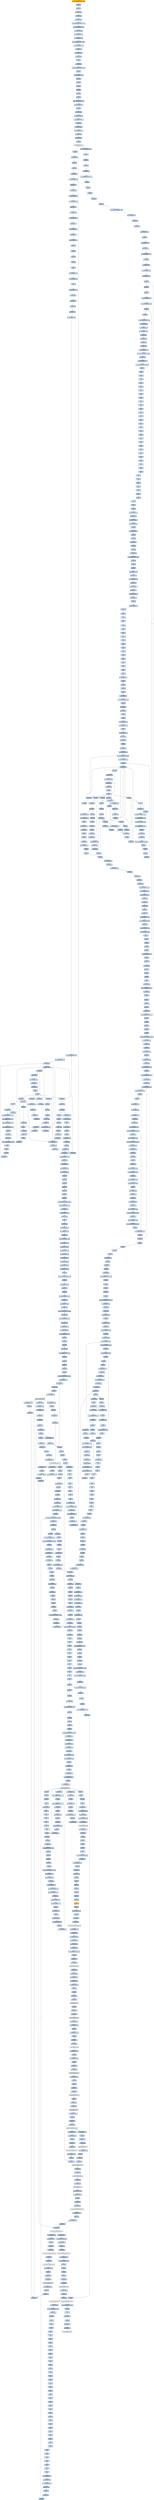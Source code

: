 digraph G {
node[shape=rectangle,style=filled,fillcolor=lightsteelblue,color=lightsteelblue]
bgcolor="transparent"
a0x00401000movl_0x404858UINT32_eax[label="start\nmovl $0x404858<UINT32>, %eax",color="lightgrey",fillcolor="orange"];
a0x00401005pushl_eax[label="0x00401005\npushl %eax"];
a0x00401006pushl_fs_0[label="0x00401006\npushl %fs:0"];
a0x0040100dmovl_esp_fs_0[label="0x0040100d\nmovl %esp, %fs:0"];
a0x00401014xorl_eax_eax[label="0x00401014\nxorl %eax, %eax"];
a0x00401016movl_ecx_eax_[label="0x00401016\nmovl %ecx, (%eax)"];
a0x00404858movl_0xf04035ddUINT32_eax[label="0x00404858\nmovl $0xf04035dd<UINT32>, %eax"];
a0x0040485dleal_0x1000129eeax__ecx[label="0x0040485d\nleal 0x1000129e(%eax), %ecx"];
a0x00404863movl_eax_0x1ecx_[label="0x00404863\nmovl %eax, 0x1(%ecx)"];
a0x00404866movl_0x4esp__edx[label="0x00404866\nmovl 0x4(%esp), %edx"];
a0x0040486amovl_0xcedx__edx[label="0x0040486a\nmovl 0xc(%edx), %edx"];
a0x0040486dmovb_0xffffffe9UINT8_edx_[label="0x0040486d\nmovb $0xffffffe9<UINT8>, (%edx)"];
a0x00404870addl_0x5UINT8_edx[label="0x00404870\naddl $0x5<UINT8>, %edx"];
a0x00404873subl_edx_ecx[label="0x00404873\nsubl %edx, %ecx"];
a0x00404875movl_ecx__4edx_[label="0x00404875\nmovl %ecx, -4(%edx)"];
a0x00404878xorl_eax_eax[label="0x00404878\nxorl %eax, %eax"];
a0x0040487aret[label="0x0040487a\nret"];
a0x00401016jmp_0x0040487b[label="0x00401016\njmp 0x0040487b"];
a0x0040487bmovl_0xf04035ddUINT32_eax[label="0x0040487b\nmovl $0xf04035dd<UINT32>, %eax"];
a0x00404880popl_fs_0[label="0x00404880\npopl %fs:0"];
a0x00404887addl_0x4UINT8_esp[label="0x00404887\naddl $0x4<UINT8>, %esp"];
a0x0040488apushl_ebp[label="0x0040488a\npushl %ebp"];
a0x0040488bpushl_ebx[label="0x0040488b\npushl %ebx"];
a0x0040488cpushl_ecx[label="0x0040488c\npushl %ecx"];
a0x0040488dpushl_edi[label="0x0040488d\npushl %edi"];
a0x0040488epushl_esi[label="0x0040488e\npushl %esi"];
a0x0040488fpushl_edx[label="0x0040488f\npushl %edx"];
a0x00404890leal_0x10001257eax__ebx[label="0x00404890\nleal 0x10001257(%eax), %ebx"];
a0x00404896movl_0x18ebx__edx[label="0x00404896\nmovl 0x18(%ebx), %edx"];
a0x00404899pushl_edx[label="0x00404899\npushl %edx"];
a0x0040489amovl_eax_ebp[label="0x0040489a\nmovl %eax, %ebp"];
a0x0040489cpushl_0x40UINT8[label="0x0040489c\npushl $0x40<UINT8>"];
a0x0040489epushl_0x1000UINT32[label="0x0040489e\npushl $0x1000<UINT32>"];
a0x004048a3pushl_0x4ebx_[label="0x004048a3\npushl 0x4(%ebx)"];
a0x004048a6pushl_0x0UINT8[label="0x004048a6\npushl $0x0<UINT8>"];
a0x004048a8movl_0x10ebx__ecx[label="0x004048a8\nmovl 0x10(%ebx), %ecx"];
a0x004048abaddl_edx_ecx[label="0x004048ab\naddl %edx, %ecx"];
a0x004048admovl_ecx__eax[label="0x004048ad\nmovl (%ecx), %eax"];
a0x004048afcall_eax[label="0x004048af\ncall %eax"];
VirtualAlloc_kernel32_dll[label="VirtualAlloc@kernel32.dll",color="lightgrey",fillcolor="lightgrey"];
a0x004048b1popl_edx[label="0x004048b1\npopl %edx"];
a0x004048b2movl_eax_edi[label="0x004048b2\nmovl %eax, %edi"];
a0x004048b4pushl_eax[label="0x004048b4\npushl %eax"];
a0x004048b5pushl_edx[label="0x004048b5\npushl %edx"];
a0x004048b6movl_ebx__esi[label="0x004048b6\nmovl (%ebx), %esi"];
a0x004048b8movl_0x20ebx__eax[label="0x004048b8\nmovl 0x20(%ebx), %eax"];
a0x004048bbaddl_edx_eax[label="0x004048bb\naddl %edx, %eax"];
a0x004048bdmovl_eax__ecx[label="0x004048bd\nmovl (%eax), %ecx"];
a0x004048bfmovl_ecx_0x20ebx_[label="0x004048bf\nmovl %ecx, 0x20(%ebx)"];
a0x004048c2movl_0x1cebx__eax[label="0x004048c2\nmovl 0x1c(%ebx), %eax"];
a0x004048c5addl_edx_eax[label="0x004048c5\naddl %edx, %eax"];
a0x004048c7movl_eax__ecx[label="0x004048c7\nmovl (%eax), %ecx"];
a0x004048c9movl_ecx_0x1cebx_[label="0x004048c9\nmovl %ecx, 0x1c(%ebx)"];
a0x004048ccaddl_edx_esi[label="0x004048cc\naddl %edx, %esi"];
a0x004048cemovl_0xcebx__ecx[label="0x004048ce\nmovl 0xc(%ebx), %ecx"];
a0x004048d1addl_edx_ecx[label="0x004048d1\naddl %edx, %ecx"];
a0x004048d3leal_0x1cebx__eax[label="0x004048d3\nleal 0x1c(%ebx), %eax"];
a0x004048d6pushl_eax[label="0x004048d6\npushl %eax"];
a0x004048d7pushl_edi[label="0x004048d7\npushl %edi"];
a0x004048d8pushl_esi[label="0x004048d8\npushl %esi"];
a0x004048d9call_ecx[label="0x004048d9\ncall %ecx"];
a0x0040477bpusha_[label="0x0040477b\npusha "];
a0x0040477cmovl_0x24esp__esi[label="0x0040477c\nmovl 0x24(%esp), %esi"];
a0x00404780movl_0x28esp__edi[label="0x00404780\nmovl 0x28(%esp), %edi"];
a0x00404784cld_[label="0x00404784\ncld "];
a0x00404785lodsl_ds_esi__eax[label="0x00404785\nlodsl %ds:(%esi), %eax"];
a0x00404786xorl_ecx_ecx[label="0x00404786\nxorl %ecx, %ecx"];
a0x00404788testl_eax_eax[label="0x00404788\ntestl %eax, %eax"];
a0x0040478aje_0x0040479d[label="0x0040478a\nje 0x0040479d"];
a0x0040478cxorl_edx_edx[label="0x0040478c\nxorl %edx, %edx"];
a0x0040478eleal_eaxedi__ebx[label="0x0040478e\nleal (%eax,%edi), %ebx"];
a0x00404791movsb_ds_esi__es_edi_[label="0x00404791\nmovsb %ds:(%esi), %es:(%edi)"];
a0x00404792movb_0x3UINT8_cl[label="0x00404792\nmovb $0x3<UINT8>, %cl"];
a0x00404794call_0x0040480b[label="0x00404794\ncall 0x0040480b"];
a0x0040480baddl_edx_edx[label="0x0040480b\naddl %edx, %edx"];
a0x0040480djne_0x00404815[label="0x0040480d\njne 0x00404815"];
a0x0040480fxchgl_eax_edx[label="0x0040480f\nxchgl %eax, %edx"];
a0x00404810lodsl_ds_esi__eax[label="0x00404810\nlodsl %ds:(%esi), %eax"];
a0x00404811xchgl_eax_edx[label="0x00404811\nxchgl %eax, %edx"];
a0x00404812addl_edx_edx[label="0x00404812\naddl %edx, %edx"];
a0x00404814incl_edx[label="0x00404814\nincl %edx"];
a0x00404815ret[label="0x00404815\nret"];
a0x00404799jae_0x00404791[label="0x00404799\njae 0x00404791"];
a0x0040479bcmpl_ebx_edi[label="0x0040479b\ncmpl %ebx, %edi"];
a0x0040479djae_0x00404828[label="0x0040479d\njae 0x00404828"];
a0x004047a3pushl_ebx[label="0x004047a3\npushl %ebx"];
a0x004047a4pushl_ebp[label="0x004047a4\npushl %ebp"];
a0x004047a5pushl_edi[label="0x004047a5\npushl %edi"];
a0x004047a6xorl_ebx_ebx[label="0x004047a6\nxorl %ebx, %ebx"];
a0x004047a8incl_ebx[label="0x004047a8\nincl %ebx"];
a0x004047a9xorl_ebp_ebp[label="0x004047a9\nxorl %ebp, %ebp"];
a0x004047abmovl_ebx_eax[label="0x004047ab\nmovl %ebx, %eax"];
a0x004047adleal_ebpebx__edi[label="0x004047ad\nleal (%ebp,%ebx), %edi"];
a0x004047b1movl_ebx_ebp[label="0x004047b1\nmovl %ebx, %ebp"];
a0x004047b3movl_edi_ebx[label="0x004047b3\nmovl %edi, %ebx"];
a0x004047b5call_0x0040480b[label="0x004047b5\ncall 0x0040480b"];
a0x004047bajae_0x004047ad[label="0x004047ba\njae 0x004047ad"];
a0x004047bcleal_ebpedi__ebx[label="0x004047bc\nleal (%ebp,%edi), %ebx"];
a0x004047c0addl_edi_eax[label="0x004047c0\naddl %edi, %eax"];
a0x004047c2movl_edi_ebp[label="0x004047c2\nmovl %edi, %ebp"];
a0x004047c4call_0x0040480b[label="0x004047c4\ncall 0x0040480b"];
a0x004047c9jae_0x004047ad[label="0x004047c9\njae 0x004047ad"];
a0x004047cbpopl_edi[label="0x004047cb\npopl %edi"];
a0x004047ccpopl_ebp[label="0x004047cc\npopl %ebp"];
a0x004047cdpopl_ebx[label="0x004047cd\npopl %ebx"];
a0x004047cesubl_ecx_eax[label="0x004047ce\nsubl %ecx, %eax"];
a0x004047d0jae_0x004047db[label="0x004047d0\njae 0x004047db"];
a0x004047dbmovb_0x6UINT8_cl[label="0x004047db\nmovb $0x6<UINT8>, %cl"];
a0x004047ddcall_0x0040480b[label="0x004047dd\ncall 0x0040480b"];
a0x004047e2adcl_eax_eax[label="0x004047e2\nadcl %eax, %eax"];
a0x004047e4decl_ecx[label="0x004047e4\ndecl %ecx"];
a0x004047e5jne_0x004047dd[label="0x004047e5\njne 0x004047dd"];
a0x004047e7incl_eax[label="0x004047e7\nincl %eax"];
a0x004047e8call_0x00404816[label="0x004047e8\ncall 0x00404816"];
a0x00404816xorl_ecx_ecx[label="0x00404816\nxorl %ecx, %ecx"];
a0x00404818incl_ecx[label="0x00404818\nincl %ecx"];
a0x00404819call_0x0040480b[label="0x00404819\ncall 0x0040480b"];
a0x0040481eadcl_ecx_ecx[label="0x0040481e\nadcl %ecx, %ecx"];
a0x00404820call_0x0040480b[label="0x00404820\ncall 0x0040480b"];
a0x00404825jb_0x00404819[label="0x00404825\njb 0x00404819"];
a0x00404827ret[label="0x00404827\nret"];
a0x004047edmovl_eax_ebp[label="0x004047ed\nmovl %eax, %ebp"];
a0x004047efcmpl_0x8001UINT32_eax[label="0x004047ef\ncmpl $0x8001<UINT32>, %eax"];
a0x004047f4sbbl_0xffffffffUINT8_ecx[label="0x004047f4\nsbbl $0xffffffff<UINT8>, %ecx"];
a0x004047f7cmpl_0x781UINT32_eax[label="0x004047f7\ncmpl $0x781<UINT32>, %eax"];
a0x004047fcsbbl_0xffffffffUINT8_ecx[label="0x004047fc\nsbbl $0xffffffff<UINT8>, %ecx"];
a0x004047ffpushl_esi[label="0x004047ff\npushl %esi"];
a0x00404800movl_edi_esi[label="0x00404800\nmovl %edi, %esi"];
a0x00404802subl_eax_esi[label="0x00404802\nsubl %eax, %esi"];
a0x00404804repz_movsb_ds_esi__es_edi_[label="0x00404804\nrepz movsb %ds:(%esi), %es:(%edi)"];
a0x00404806popl_esi[label="0x00404806\npopl %esi"];
a0x00404807incl_ecx[label="0x00404807\nincl %ecx"];
a0x00404808incl_ecx[label="0x00404808\nincl %ecx"];
a0x00404809jmp_0x00404794[label="0x00404809\njmp 0x00404794"];
a0x004047d2movl_ebp_eax[label="0x004047d2\nmovl %ebp, %eax"];
a0x004047d4call_0x00404816[label="0x004047d4\ncall 0x00404816"];
a0x004047d9jmp_0x004047ff[label="0x004047d9\njmp 0x004047ff"];
a0x00404828subl_0x28esp__edi[label="0x00404828\nsubl 0x28(%esp), %edi"];
a0x0040482cmovl_edi_0x1cesp_[label="0x0040482c\nmovl %edi, 0x1c(%esp)"];
a0x00404830popa_[label="0x00404830\npopa "];
a0x00404831ret_0xcUINT16[label="0x00404831\nret $0xc<UINT16>"];
a0x004048dbpopl_edx[label="0x004048db\npopl %edx"];
a0x004048dcpopl_eax[label="0x004048dc\npopl %eax"];
a0x004048ddaddl_0x8ebx__eax[label="0x004048dd\naddl 0x8(%ebx), %eax"];
a0x004048e0movl_eax_edi[label="0x004048e0\nmovl %eax, %edi"];
a0x004048e2pushl_edx[label="0x004048e2\npushl %edx"];
a0x004048e3movl_eax_esi[label="0x004048e3\nmovl %eax, %esi"];
a0x004048e5movl__4esi__eax[label="0x004048e5\nmovl -4(%esi), %eax"];
a0x004048e8addl_0x4UINT8_eax[label="0x004048e8\naddl $0x4<UINT8>, %eax"];
a0x004048ebsubl_eax_esi[label="0x004048eb\nsubl %eax, %esi"];
a0x004048edmovl_edx_0x8esi_[label="0x004048ed\nmovl %edx, 0x8(%esi)"];
a0x004048f0movl_0xcebx__ecx[label="0x004048f0\nmovl 0xc(%ebx), %ecx"];
a0x004048f3movl_ecx_0x14esi_[label="0x004048f3\nmovl %ecx, 0x14(%esi)"];
a0x004048f6call_edi[label="0x004048f6\ncall %edi"];
a0x002b0188pushl_ebx[label="0x002b0188\npushl %ebx"];
a0x002b0189pushl_edi[label="0x002b0189\npushl %edi"];
a0x002b018apushl_esi[label="0x002b018a\npushl %esi"];
a0x002b018bpushl_ebp[label="0x002b018b\npushl %ebp"];
a0x002b018ccall_0x2b0191[label="0x002b018c\ncall 0x2b0191"];
a0x002b0191popl_ebp[label="0x002b0191\npopl %ebp"];
a0x002b0192subl_0x1000134cUINT32_ebp[label="0x002b0192\nsubl $0x1000134c<UINT32>, %ebp"];
a0x002b0198leal_0x10001343ebp__esi[label="0x002b0198\nleal 0x10001343(%ebp), %esi"];
a0x002b019emovl__4esi__eax[label="0x002b019e\nmovl -4(%esi), %eax"];
a0x002b01a1addl_0x4UINT8_eax[label="0x002b01a1\naddl $0x4<UINT8>, %eax"];
a0x002b01a4subl_eax_esi[label="0x002b01a4\nsubl %eax, %esi"];
a0x002b01a6cld_[label="0x002b01a6\ncld "];
a0x002b01a7movl_esi_ebx[label="0x002b01a7\nmovl %esi, %ebx"];
a0x002b01a9movl_0x8esi__edx[label="0x002b01a9\nmovl 0x8(%esi), %edx"];
a0x002b01acmovl_0x1cesi__esi[label="0x002b01ac\nmovl 0x1c(%esi), %esi"];
a0x002b01afaddl_edx_esi[label="0x002b01af\naddl %edx, %esi"];
a0x002b01b1leal_0x10002f2febp__edi[label="0x002b01b1\nleal 0x10002f2f(%ebp), %edi"];
a0x002b01b7lodsl_ds_esi__eax[label="0x002b01b7\nlodsl %ds:(%esi), %eax"];
a0x002b01b8stosl_eax_es_edi_[label="0x002b01b8\nstosl %eax, %es:(%edi)"];
a0x002b01b9lodsl_ds_esi__eax[label="0x002b01b9\nlodsl %ds:(%esi), %eax"];
a0x002b01bastosl_eax_es_edi_[label="0x002b01ba\nstosl %eax, %es:(%edi)"];
a0x002b01bblodsl_ds_esi__eax[label="0x002b01bb\nlodsl %ds:(%esi), %eax"];
a0x002b01bcstosl_eax_es_edi_[label="0x002b01bc\nstosl %eax, %es:(%edi)"];
a0x002b01bdlodsl_ds_esi__eax[label="0x002b01bd\nlodsl %ds:(%esi), %eax"];
a0x002b01bestosl_eax_es_edi_[label="0x002b01be\nstosl %eax, %es:(%edi)"];
a0x002b01bfnop_[label="0x002b01bf\nnop "];
a0x002b01c0cmpl_0x1UINT8_0x48ebx_[label="0x002b01c0\ncmpl $0x1<UINT8>, 0x48(%ebx)"];
a0x002b01c4je_0x2b01db[label="0x002b01c4\nje 0x2b01db"];
a0x002b01c6movl_0x44ebx__esi[label="0x002b01c6\nmovl 0x44(%ebx), %esi"];
a0x002b01c9testl_esi_esi[label="0x002b01c9\ntestl %esi, %esi"];
a0x002b01cbje_0x2b01db[label="0x002b01cb\nje 0x2b01db"];
a0x002b01cdmovl_0x23UINT32_ecx[label="0x002b01cd\nmovl $0x23<UINT32>, %ecx"];
a0x002b01d2addl_edx_esi[label="0x002b01d2\naddl %edx, %esi"];
a0x002b01d4movl_0x40ebx__edi[label="0x002b01d4\nmovl 0x40(%ebx), %edi"];
a0x002b01d7addl_edx_edi[label="0x002b01d7\naddl %edx, %edi"];
a0x002b01d9repz_movsb_ds_esi__es_edi_[label="0x002b01d9\nrepz movsb %ds:(%esi), %es:(%edi)"];
a0x002b01dbmovl_ebx_esi[label="0x002b01db\nmovl %ebx, %esi"];
a0x002b01ddleal_0x10002f1bebp__edi[label="0x002b01dd\nleal 0x10002f1b(%ebp), %edi"];
a0x002b01e3addl_ebp_edi_[label="0x002b01e3\naddl %ebp, (%edi)"];
a0x002b01e5addl_ebp_0x4edi_[label="0x002b01e5\naddl %ebp, 0x4(%edi)"];
a0x002b01e8addl_ebp_0x8edi_[label="0x002b01e8\naddl %ebp, 0x8(%edi)"];
a0x002b01ebleal_0x10002effebp__ecx[label="0x002b01eb\nleal 0x10002eff(%ebp), %ecx"];
a0x002b01f1pushl_ecx[label="0x002b01f1\npushl %ecx"];
a0x002b01f2call_0x2b033d[label="0x002b01f2\ncall 0x2b033d"];
a0x002b033dpushl_ebp[label="0x002b033d\npushl %ebp"];
a0x002b033emovl_esp_ebp[label="0x002b033e\nmovl %esp, %ebp"];
a0x002b0340addl_0xfffffffcUINT8_esp[label="0x002b0340\naddl $0xfffffffc<UINT8>, %esp"];
a0x002b0343pushl_ebx[label="0x002b0343\npushl %ebx"];
a0x002b0344pushl_edi[label="0x002b0344\npushl %edi"];
a0x002b0345pushl_esi[label="0x002b0345\npushl %esi"];
a0x002b0346call_0x2b034b[label="0x002b0346\ncall 0x2b034b"];
a0x002b034bpopl_ebx[label="0x002b034b\npopl %ebx"];
a0x002b034csubl_0x10001506UINT32_ebx[label="0x002b034c\nsubl $0x10001506<UINT32>, %ebx"];
a0x002b0352movl_0x8ebp__esi[label="0x002b0352\nmovl 0x8(%ebp), %esi"];
a0x002b0355movl_esi__ecx[label="0x002b0355\nmovl (%esi), %ecx"];
a0x002b0357addl_ebx_ecx[label="0x002b0357\naddl %ebx, %ecx"];
a0x002b0359pushl_ecx[label="0x002b0359\npushl %ecx"];
a0x002b035acall_0x10002f2febx_[label="0x002b035a\ncall 0x10002f2f(%ebx)"];
LoadLibraryA_kernel32_dll[label="LoadLibraryA@kernel32.dll",color="lightgrey",fillcolor="lightgrey"];
a0x002b0360movl_eax__4ebp_[label="0x002b0360\nmovl %eax, -4(%ebp)"];
a0x002b0363movl_0x4esi__edx[label="0x002b0363\nmovl 0x4(%esi), %edx"];
a0x002b0366movl_0x8esi__edi[label="0x002b0366\nmovl 0x8(%esi), %edi"];
a0x002b0369addl_ebx_edx[label="0x002b0369\naddl %ebx, %edx"];
a0x002b036baddl_ebx_edi[label="0x002b036b\naddl %ebx, %edi"];
a0x002b036dxorl_eax_eax[label="0x002b036d\nxorl %eax, %eax"];
a0x002b036faddl_edx__eax[label="0x002b036f\naddl (%edx), %eax"];
a0x002b0371je_0x2b0389[label="0x002b0371\nje 0x2b0389"];
a0x002b0373pushl_edx[label="0x002b0373\npushl %edx"];
a0x002b0374movl_edx__eax[label="0x002b0374\nmovl (%edx), %eax"];
a0x002b0376addl_ebx_eax[label="0x002b0376\naddl %ebx, %eax"];
a0x002b0378pushl_eax[label="0x002b0378\npushl %eax"];
a0x002b0379pushl__4ebp_[label="0x002b0379\npushl -4(%ebp)"];
a0x002b037ccall_0x10002f33ebx_[label="0x002b037c\ncall 0x10002f33(%ebx)"];
GetProcAddress_kernel32_dll[label="GetProcAddress@kernel32.dll",color="lightgrey",fillcolor="lightgrey"];
a0x002b0382stosl_eax_es_edi_[label="0x002b0382\nstosl %eax, %es:(%edi)"];
a0x002b0383popl_edx[label="0x002b0383\npopl %edx"];
a0x002b0384addl_0x4UINT8_edx[label="0x002b0384\naddl $0x4<UINT8>, %edx"];
a0x002b0387jmp_0x2b036d[label="0x002b0387\njmp 0x2b036d"];
a0x002b0389addl_0xcUINT8_esi[label="0x002b0389\naddl $0xc<UINT8>, %esi"];
a0x002b038caddl_esi__eax[label="0x002b038c\naddl (%esi), %eax"];
a0x002b038ejne_0x2b0355[label="0x002b038e\njne 0x2b0355"];
a0x002b0390popl_esi[label="0x002b0390\npopl %esi"];
a0x002b0391popl_edi[label="0x002b0391\npopl %edi"];
a0x002b0392popl_ebx[label="0x002b0392\npopl %ebx"];
a0x002b0393leave_[label="0x002b0393\nleave "];
a0x002b0394ret_0x4UINT16[label="0x002b0394\nret $0x4<UINT16>"];
a0x002b01f7nop_[label="0x002b01f7\nnop "];
a0x002b01f8nop_[label="0x002b01f8\nnop "];
a0x002b01f9nop_[label="0x002b01f9\nnop "];
a0x002b01fanop_[label="0x002b01fa\nnop "];
a0x002b01fbnop_[label="0x002b01fb\nnop "];
a0x002b01fcnop_[label="0x002b01fc\nnop "];
a0x002b01fdnop_[label="0x002b01fd\nnop "];
a0x002b01fenop_[label="0x002b01fe\nnop "];
a0x002b01ffmovl_0x2cesi__ecx[label="0x002b01ff\nmovl 0x2c(%esi), %ecx"];
a0x002b0202movl_ecx_0x10002f2bebp_[label="0x002b0202\nmovl %ecx, 0x10002f2b(%ebp)"];
a0x002b0208pushl_0x4UINT8[label="0x002b0208\npushl $0x4<UINT8>"];
a0x002b020apushl_0x1000UINT32[label="0x002b020a\npushl $0x1000<UINT32>"];
a0x002b020fpushl_ecx[label="0x002b020f\npushl %ecx"];
a0x002b0210pushl_0x0UINT8[label="0x002b0210\npushl $0x0<UINT8>"];
a0x002b0212call_0x10002f37ebp_[label="0x002b0212\ncall 0x10002f37(%ebp)"];
a0x002b0218movl_eax_0x10002f27ebp_[label="0x002b0218\nmovl %eax, 0x10002f27(%ebp)"];
a0x002b021epushl_esi[label="0x002b021e\npushl %esi"];
a0x002b021fcall_0x2b061a[label="0x002b021f\ncall 0x2b061a"];
a0x002b061apushl_ebp[label="0x002b061a\npushl %ebp"];
a0x002b061bmovl_esp_ebp[label="0x002b061b\nmovl %esp, %ebp"];
a0x002b061daddl_0xffffffe8UINT8_esp[label="0x002b061d\naddl $0xffffffe8<UINT8>, %esp"];
a0x002b0620pushl_ebx[label="0x002b0620\npushl %ebx"];
a0x002b0621pushl_edi[label="0x002b0621\npushl %edi"];
a0x002b0622pushl_esi[label="0x002b0622\npushl %esi"];
a0x002b0623call_0x2b0628[label="0x002b0623\ncall 0x2b0628"];
a0x002b0628popl_ebx[label="0x002b0628\npopl %ebx"];
a0x002b0629subl_0x100017e3UINT32_ebx[label="0x002b0629\nsubl $0x100017e3<UINT32>, %ebx"];
a0x002b062fmovl_0x8ebp__esi[label="0x002b062f\nmovl 0x8(%ebp), %esi"];
a0x002b0632xorl_eax_eax[label="0x002b0632\nxorl %eax, %eax"];
a0x002b0634xorl_ecx_ecx[label="0x002b0634\nxorl %ecx, %ecx"];
a0x002b0636addl_0x3cesi__ecx[label="0x002b0636\naddl 0x3c(%esi), %ecx"];
a0x002b0639je_0x2b0645[label="0x002b0639\nje 0x2b0645"];
a0x002b063bmovl_0x8esi__edx[label="0x002b063b\nmovl 0x8(%esi), %edx"];
a0x002b063emovl_esi_edi[label="0x002b063e\nmovl %esi, %edi"];
a0x002b0640addl_0x50UINT8_esi[label="0x002b0640\naddl $0x50<UINT8>, %esi"];
a0x002b0643jmp_0x2b064c[label="0x002b0643\njmp 0x2b064c"];
a0x002b064cmovl_eax__4ebp_[label="0x002b064c\nmovl %eax, -4(%ebp)"];
a0x002b064fmovzwl_0x2edi__eax[label="0x002b064f\nmovzwl 0x2(%edi), %eax"];
a0x002b0653movl_eax__16ebp_[label="0x002b0653\nmovl %eax, -16(%ebp)"];
a0x002b0656pushl_ecx[label="0x002b0656\npushl %ecx"];
a0x002b0657pushl_edx[label="0x002b0657\npushl %edx"];
a0x002b0658pushl_esi[label="0x002b0658\npushl %esi"];
a0x002b0659movzwl_0x10esi__eax[label="0x002b0659\nmovzwl 0x10(%esi), %eax"];
a0x002b065dtestl_0x10UINT32_eax[label="0x002b065d\ntestl $0x10<UINT32>, %eax"];
a0x002b0662je_0x2b073e[label="0x002b0662\nje 0x2b073e"];
a0x002b073epopl_esi[label="0x002b073e\npopl %esi"];
a0x002b073fpopl_edx[label="0x002b073f\npopl %edx"];
a0x002b0740popl_ecx[label="0x002b0740\npopl %ecx"];
a0x002b0741addl_0x1cUINT8_esi[label="0x002b0741\naddl $0x1c<UINT8>, %esi"];
a0x002b0744decl_ecx[label="0x002b0744\ndecl %ecx"];
a0x002b0745jne_0x2b0656[label="0x002b0745\njne 0x2b0656"];
a0x002b0668pushl_esi[label="0x002b0668\npushl %esi"];
a0x002b0669movl_0x10002f27ebx__edi[label="0x002b0669\nmovl 0x10002f27(%ebx), %edi"];
a0x002b066fmovl_edi__20ebp_[label="0x002b066f\nmovl %edi, -20(%ebp)"];
a0x002b0672movl_0x8esi__ecx[label="0x002b0672\nmovl 0x8(%esi), %ecx"];
a0x002b0675movl_0x14esi__eax[label="0x002b0675\nmovl 0x14(%esi), %eax"];
a0x002b0678subl_eax_ecx[label="0x002b0678\nsubl %eax, %ecx"];
a0x002b067amovl_esi__esi[label="0x002b067a\nmovl (%esi), %esi"];
a0x002b067caddl_edx_esi[label="0x002b067c\naddl %edx, %esi"];
a0x002b067emovl_ecx_eax[label="0x002b067e\nmovl %ecx, %eax"];
a0x002b0680sarl_0x2UINT8_ecx[label="0x002b0680\nsarl $0x2<UINT8>, %ecx"];
a0x002b0683repz_movsl_ds_esi__es_edi_[label="0x002b0683\nrepz movsl %ds:(%esi), %es:(%edi)"];
a0x002b0685addl_eax_ecx[label="0x002b0685\naddl %eax, %ecx"];
a0x002b0687andl_0x3UINT8_ecx[label="0x002b0687\nandl $0x3<UINT8>, %ecx"];
a0x002b068arepz_movsb_ds_esi__es_edi_[label="0x002b068a\nrepz movsb %ds:(%esi), %es:(%edi)"];
a0x002b068cpopl_esi[label="0x002b068c\npopl %esi"];
a0x002b068dnop_[label="0x002b068d\nnop "];
a0x002b068enop_[label="0x002b068e\nnop "];
a0x002b068fnop_[label="0x002b068f\nnop "];
a0x002b0690nop_[label="0x002b0690\nnop "];
a0x002b0691nop_[label="0x002b0691\nnop "];
a0x002b0692nop_[label="0x002b0692\nnop "];
a0x002b0693nop_[label="0x002b0693\nnop "];
a0x002b0694nop_[label="0x002b0694\nnop "];
a0x002b0695nop_[label="0x002b0695\nnop "];
a0x002b0696nop_[label="0x002b0696\nnop "];
a0x002b0697nop_[label="0x002b0697\nnop "];
a0x002b0698nop_[label="0x002b0698\nnop "];
a0x002b0699nop_[label="0x002b0699\nnop "];
a0x002b069anop_[label="0x002b069a\nnop "];
a0x002b069bnop_[label="0x002b069b\nnop "];
a0x002b069cnop_[label="0x002b069c\nnop "];
a0x002b069dnop_[label="0x002b069d\nnop "];
a0x002b069enop_[label="0x002b069e\nnop "];
a0x002b069fnop_[label="0x002b069f\nnop "];
a0x002b06a0nop_[label="0x002b06a0\nnop "];
a0x002b06a1nop_[label="0x002b06a1\nnop "];
a0x002b06a2nop_[label="0x002b06a2\nnop "];
a0x002b06a3nop_[label="0x002b06a3\nnop "];
a0x002b06a4nop_[label="0x002b06a4\nnop "];
a0x002b06a5nop_[label="0x002b06a5\nnop "];
a0x002b06a6nop_[label="0x002b06a6\nnop "];
a0x002b06a7nop_[label="0x002b06a7\nnop "];
a0x002b06a8nop_[label="0x002b06a8\nnop "];
a0x002b06a9nop_[label="0x002b06a9\nnop "];
a0x002b06aanop_[label="0x002b06aa\nnop "];
a0x002b06abnop_[label="0x002b06ab\nnop "];
a0x002b06acnop_[label="0x002b06ac\nnop "];
a0x002b06adnop_[label="0x002b06ad\nnop "];
a0x002b06aenop_[label="0x002b06ae\nnop "];
a0x002b06afnop_[label="0x002b06af\nnop "];
a0x002b06b0nop_[label="0x002b06b0\nnop "];
a0x002b06b1nop_[label="0x002b06b1\nnop "];
a0x002b06b2nop_[label="0x002b06b2\nnop "];
a0x002b06b3movl_0x4esi__eax[label="0x002b06b3\nmovl 0x4(%esi), %eax"];
a0x002b06b6addl_edx_eax[label="0x002b06b6\naddl %edx, %eax"];
a0x002b06b8movl_eax__24ebp_[label="0x002b06b8\nmovl %eax, -24(%ebp)"];
a0x002b06bbmovl__16ebp__eax[label="0x002b06bb\nmovl -16(%ebp), %eax"];
a0x002b06bedecl_eax[label="0x002b06be\ndecl %eax"];
a0x002b06bfmovl_eax__12ebp_[label="0x002b06bf\nmovl %eax, -12(%ebp)"];
a0x002b06c2pushl_edx[label="0x002b06c2\npushl %edx"];
a0x002b06c3pushl_eax[label="0x002b06c3\npushl %eax"];
a0x002b06c4pushl_0x8ebp_[label="0x002b06c4\npushl 0x8(%ebp)"];
a0x002b06c7call_0x2b0a08[label="0x002b06c7\ncall 0x2b0a08"];
a0x002b0a08pushl_ebp[label="0x002b0a08\npushl %ebp"];
a0x002b0a09movl_esp_ebp[label="0x002b0a09\nmovl %esp, %ebp"];
a0x002b0a0baddl_0xfffffffcUINT8_esp[label="0x002b0a0b\naddl $0xfffffffc<UINT8>, %esp"];
a0x002b0a0epushl_ebx[label="0x002b0a0e\npushl %ebx"];
a0x002b0a0fpushl_edi[label="0x002b0a0f\npushl %edi"];
a0x002b0a10pushl_esi[label="0x002b0a10\npushl %esi"];
a0x002b0a11movl_0x8ebp__ebx[label="0x002b0a11\nmovl 0x8(%ebp), %ebx"];
a0x002b0a14movl_ebx_esi[label="0x002b0a14\nmovl %ebx, %esi"];
a0x002b0a16movl_0x30ebx__ecx[label="0x002b0a16\nmovl 0x30(%ebx), %ecx"];
a0x002b0a19subl_ecx_esi[label="0x002b0a19\nsubl %ecx, %esi"];
a0x002b0a1bmovl_esi__4ebp_[label="0x002b0a1b\nmovl %esi, -4(%ebp)"];
a0x002b0a1exorl_ecx_ecx[label="0x002b0a1e\nxorl %ecx, %ecx"];
a0x002b0a20lodsl_ds_esi__eax[label="0x002b0a20\nlodsl %ds:(%esi), %eax"];
a0x002b0a21testl_eax_eax[label="0x002b0a21\ntestl %eax, %eax"];
a0x002b0a23je_0x2b0a41[label="0x002b0a23\nje 0x2b0a41"];
a0x002b0a25cmpl_0xcebp__ecx[label="0x002b0a25\ncmpl 0xc(%ebp), %ecx"];
a0x002b0a28je_0x2b0a2d[label="0x002b0a28\nje 0x2b0a2d"];
a0x002b0a2dnop_[label="0x002b0a2d\nnop "];
a0x002b0a2enop_[label="0x002b0a2e\nnop "];
a0x002b0a2fnop_[label="0x002b0a2f\nnop "];
a0x002b0a30nop_[label="0x002b0a30\nnop "];
a0x002b0a31nop_[label="0x002b0a31\nnop "];
a0x002b0a32nop_[label="0x002b0a32\nnop "];
a0x002b0a33nop_[label="0x002b0a33\nnop "];
a0x002b0a34nop_[label="0x002b0a34\nnop "];
a0x002b0a35nop_[label="0x002b0a35\nnop "];
a0x002b0a36nop_[label="0x002b0a36\nnop "];
a0x002b0a37nop_[label="0x002b0a37\nnop "];
a0x002b0a38nop_[label="0x002b0a38\nnop "];
a0x002b0a39nop_[label="0x002b0a39\nnop "];
a0x002b0a3anop_[label="0x002b0a3a\nnop "];
a0x002b0a3bnop_[label="0x002b0a3b\nnop "];
a0x002b0a3cnop_[label="0x002b0a3c\nnop "];
a0x002b0a3dnop_[label="0x002b0a3d\nnop "];
a0x002b0a3eaddl__4ebp__eax[label="0x002b0a3e\naddl -4(%ebp), %eax"];
a0x002b0a41popl_esi[label="0x002b0a41\npopl %esi"];
a0x002b0a42popl_edi[label="0x002b0a42\npopl %edi"];
a0x002b0a43popl_ebx[label="0x002b0a43\npopl %ebx"];
a0x002b0a44leave_[label="0x002b0a44\nleave "];
a0x002b0a45ret_0x8UINT16[label="0x002b0a45\nret $0x8<UINT16>"];
a0x002b06ccleal_0x10002f2febx__ecx[label="0x002b06cc\nleal 0x10002f2f(%ebx), %ecx"];
a0x002b06d2pushl_ecx[label="0x002b06d2\npushl %ecx"];
a0x002b06d3pushl__24ebp_[label="0x002b06d3\npushl -24(%ebp)"];
a0x002b06d6pushl__20ebp_[label="0x002b06d6\npushl -20(%ebp)"];
a0x002b06d9call_eax[label="0x002b06d9\ncall %eax"];
a0x002b0008pusha_[label="0x002b0008\npusha "];
a0x002b0009movl_0x24esp__esi[label="0x002b0009\nmovl 0x24(%esp), %esi"];
a0x002b000dmovl_0x28esp__edi[label="0x002b000d\nmovl 0x28(%esp), %edi"];
a0x002b0011cld_[label="0x002b0011\ncld "];
a0x002b0012lodsl_ds_esi__eax[label="0x002b0012\nlodsl %ds:(%esi), %eax"];
a0x002b0013xorl_ecx_ecx[label="0x002b0013\nxorl %ecx, %ecx"];
a0x002b0015testl_eax_eax[label="0x002b0015\ntestl %eax, %eax"];
a0x002b0017je_0x2b002a[label="0x002b0017\nje 0x2b002a"];
a0x002b0019xorl_edx_edx[label="0x002b0019\nxorl %edx, %edx"];
a0x002b001bleal_eaxedi__ebx[label="0x002b001b\nleal (%eax,%edi), %ebx"];
a0x002b001emovsb_ds_esi__es_edi_[label="0x002b001e\nmovsb %ds:(%esi), %es:(%edi)"];
a0x002b001fmovb_0x3UINT8_cl[label="0x002b001f\nmovb $0x3<UINT8>, %cl"];
a0x002b0021call_0x2b0098[label="0x002b0021\ncall 0x2b0098"];
a0x002b0098addl_edx_edx[label="0x002b0098\naddl %edx, %edx"];
a0x002b009ajne_0x2b00a2[label="0x002b009a\njne 0x2b00a2"];
a0x002b009cxchgl_eax_edx[label="0x002b009c\nxchgl %eax, %edx"];
a0x002b009dlodsl_ds_esi__eax[label="0x002b009d\nlodsl %ds:(%esi), %eax"];
a0x002b009exchgl_eax_edx[label="0x002b009e\nxchgl %eax, %edx"];
a0x002b009faddl_edx_edx[label="0x002b009f\naddl %edx, %edx"];
a0x002b00a1incl_edx[label="0x002b00a1\nincl %edx"];
a0x002b00a2ret[label="0x002b00a2\nret"];
a0x002b0026jae_0x2b001e[label="0x002b0026\njae 0x2b001e"];
a0x002b0028cmpl_ebx_edi[label="0x002b0028\ncmpl %ebx, %edi"];
a0x002b002ajae_0x2b00b5[label="0x002b002a\njae 0x2b00b5"];
a0x002b0030pushl_ebx[label="0x002b0030\npushl %ebx"];
a0x002b0031pushl_ebp[label="0x002b0031\npushl %ebp"];
a0x002b0032pushl_edi[label="0x002b0032\npushl %edi"];
a0x002b0033xorl_ebx_ebx[label="0x002b0033\nxorl %ebx, %ebx"];
a0x002b0035incl_ebx[label="0x002b0035\nincl %ebx"];
a0x002b0036xorl_ebp_ebp[label="0x002b0036\nxorl %ebp, %ebp"];
a0x002b0038movl_ebx_eax[label="0x002b0038\nmovl %ebx, %eax"];
a0x002b003aleal_ebpebx__edi[label="0x002b003a\nleal (%ebp,%ebx), %edi"];
a0x002b003emovl_ebx_ebp[label="0x002b003e\nmovl %ebx, %ebp"];
a0x002b0040movl_edi_ebx[label="0x002b0040\nmovl %edi, %ebx"];
a0x002b0042call_0x2b0098[label="0x002b0042\ncall 0x2b0098"];
a0x002b0047jae_0x2b003a[label="0x002b0047\njae 0x2b003a"];
a0x002b0049leal_ebpedi__ebx[label="0x002b0049\nleal (%ebp,%edi), %ebx"];
a0x002b004daddl_edi_eax[label="0x002b004d\naddl %edi, %eax"];
a0x002b004fmovl_edi_ebp[label="0x002b004f\nmovl %edi, %ebp"];
a0x002b0051call_0x2b0098[label="0x002b0051\ncall 0x2b0098"];
a0x002b0056jae_0x2b003a[label="0x002b0056\njae 0x2b003a"];
a0x002b0058popl_edi[label="0x002b0058\npopl %edi"];
a0x002b0059popl_ebp[label="0x002b0059\npopl %ebp"];
a0x002b005apopl_ebx[label="0x002b005a\npopl %ebx"];
a0x002b005bsubl_ecx_eax[label="0x002b005b\nsubl %ecx, %eax"];
a0x002b005djae_0x2b0068[label="0x002b005d\njae 0x2b0068"];
a0x002b0068movb_0x6UINT8_cl[label="0x002b0068\nmovb $0x6<UINT8>, %cl"];
a0x002b006acall_0x2b0098[label="0x002b006a\ncall 0x2b0098"];
a0x002b006fadcl_eax_eax[label="0x002b006f\nadcl %eax, %eax"];
a0x002b0071decl_ecx[label="0x002b0071\ndecl %ecx"];
a0x002b0072jne_0x2b006a[label="0x002b0072\njne 0x2b006a"];
a0x002b0074incl_eax[label="0x002b0074\nincl %eax"];
a0x002b0075call_0x2b00a3[label="0x002b0075\ncall 0x2b00a3"];
a0x002b00a3xorl_ecx_ecx[label="0x002b00a3\nxorl %ecx, %ecx"];
a0x002b00a5incl_ecx[label="0x002b00a5\nincl %ecx"];
a0x002b00a6call_0x2b0098[label="0x002b00a6\ncall 0x2b0098"];
a0x002b00abadcl_ecx_ecx[label="0x002b00ab\nadcl %ecx, %ecx"];
a0x002b00adcall_0x2b0098[label="0x002b00ad\ncall 0x2b0098"];
a0x002b00b2jb_0x2b00a6[label="0x002b00b2\njb 0x2b00a6"];
a0x002b00b4ret[label="0x002b00b4\nret"];
a0x002b007amovl_eax_ebp[label="0x002b007a\nmovl %eax, %ebp"];
a0x002b007ccmpl_0x8001UINT32_eax[label="0x002b007c\ncmpl $0x8001<UINT32>, %eax"];
a0x002b0081sbbl_0xffffffffUINT8_ecx[label="0x002b0081\nsbbl $0xffffffff<UINT8>, %ecx"];
a0x002b0084cmpl_0x781UINT32_eax[label="0x002b0084\ncmpl $0x781<UINT32>, %eax"];
a0x002b0089sbbl_0xffffffffUINT8_ecx[label="0x002b0089\nsbbl $0xffffffff<UINT8>, %ecx"];
a0x002b008cpushl_esi[label="0x002b008c\npushl %esi"];
a0x002b008dmovl_edi_esi[label="0x002b008d\nmovl %edi, %esi"];
a0x002b008fsubl_eax_esi[label="0x002b008f\nsubl %eax, %esi"];
a0x002b0091repz_movsb_ds_esi__es_edi_[label="0x002b0091\nrepz movsb %ds:(%esi), %es:(%edi)"];
a0x002b0093popl_esi[label="0x002b0093\npopl %esi"];
a0x002b0094incl_ecx[label="0x002b0094\nincl %ecx"];
a0x002b0095incl_ecx[label="0x002b0095\nincl %ecx"];
a0x002b0096jmp_0x2b0021[label="0x002b0096\njmp 0x2b0021"];
a0x002b005fmovl_ebp_eax[label="0x002b005f\nmovl %ebp, %eax"];
a0x002b0061call_0x2b00a3[label="0x002b0061\ncall 0x2b00a3"];
a0x002b0066jmp_0x2b008c[label="0x002b0066\njmp 0x2b008c"];
a0x002b00b5subl_0x28esp__edi[label="0x002b00b5\nsubl 0x28(%esp), %edi"];
a0x002b00b9movl_edi_0x1cesp_[label="0x002b00b9\nmovl %edi, 0x1c(%esp)"];
a0x002b00bdpopa_[label="0x002b00bd\npopa "];
a0x002b00beret_0xcUINT16[label="0x002b00be\nret $0xc<UINT16>"];
a0x002b06dbmovl_eax_ecx[label="0x002b06db\nmovl %eax, %ecx"];
a0x002b06ddincl_eax[label="0x002b06dd\nincl %eax"];
a0x002b06deje_0x2b0754[label="0x002b06de\nje 0x2b0754"];
a0x002b06e0xorl_eax_eax[label="0x002b06e0\nxorl %eax, %eax"];
a0x002b06e2addl__12ebp__eax[label="0x002b06e2\naddl -12(%ebp), %eax"];
a0x002b06e5je_0x2b06f9[label="0x002b06e5\nje 0x2b06f9"];
a0x002b06f9popl_edx[label="0x002b06f9\npopl %edx"];
a0x002b06fapushl_esi[label="0x002b06fa\npushl %esi"];
a0x002b06fbmovl_0x4esi__edi[label="0x002b06fb\nmovl 0x4(%esi), %edi"];
a0x002b06feaddl_edx_edi[label="0x002b06fe\naddl %edx, %edi"];
a0x002b0700cmpl__24ebp__edi[label="0x002b0700\ncmpl -24(%ebp), %edi"];
a0x002b0703jne_0x2b0709[label="0x002b0703\njne 0x2b0709"];
a0x002b0705addl_ecx_edi[label="0x002b0705\naddl %ecx, %edi"];
a0x002b0707jmp_0x2b071a[label="0x002b0707\njmp 0x2b071a"];
a0x002b071amovl_edi_eax[label="0x002b071a\nmovl %edi, %eax"];
a0x002b071caddl_0xfffUINT32_eax[label="0x002b071c\naddl $0xfff<UINT32>, %eax"];
a0x002b0721shrl_0xcUINT8_eax[label="0x002b0721\nshrl $0xc<UINT8>, %eax"];
a0x002b0724shll_0xcUINT8_eax[label="0x002b0724\nshll $0xc<UINT8>, %eax"];
a0x002b0727subl_edi_eax[label="0x002b0727\nsubl %edi, %eax"];
a0x002b0729movl_eax_ecx[label="0x002b0729\nmovl %eax, %ecx"];
a0x002b072bxorl_eax_eax[label="0x002b072b\nxorl %eax, %eax"];
a0x002b072dpushl_edx[label="0x002b072d\npushl %edx"];
a0x002b072emovl_ecx_edx[label="0x002b072e\nmovl %ecx, %edx"];
a0x002b0730sarl_0x2UINT8_ecx[label="0x002b0730\nsarl $0x2<UINT8>, %ecx"];
a0x002b0733repz_stosl_eax_es_edi_[label="0x002b0733\nrepz stosl %eax, %es:(%edi)"];
a0x002b0735addl_edx_ecx[label="0x002b0735\naddl %edx, %ecx"];
a0x002b0737andl_0x3UINT8_ecx[label="0x002b0737\nandl $0x3<UINT8>, %ecx"];
a0x002b073arepz_stosb_al_es_edi_[label="0x002b073a\nrepz stosb %al, %es:(%edi)"];
a0x002b073cpopl_edx[label="0x002b073c\npopl %edx"];
a0x002b073dpopl_esi[label="0x002b073d\npopl %esi"];
a0x002b074bxorl_eax_eax[label="0x002b074b\nxorl %eax, %eax"];
a0x002b074dpopl_esi[label="0x002b074d\npopl %esi"];
a0x002b074epopl_edi[label="0x002b074e\npopl %edi"];
a0x002b074fpopl_ebx[label="0x002b074f\npopl %ebx"];
a0x002b0750leave_[label="0x002b0750\nleave "];
a0x002b0751ret_0x4UINT16[label="0x002b0751\nret $0x4<UINT16>"];
a0x002b0224leal_0x10002dbdebp__ecx[label="0x002b0224\nleal 0x10002dbd(%ebp), %ecx"];
a0x002b022atestl_eax_eax[label="0x002b022a\ntestl %eax, %eax"];
a0x002b022cjne_0x2b02c6[label="0x002b022c\njne 0x2b02c6"];
a0x002b0232pushl_esi[label="0x002b0232\npushl %esi"];
a0x002b0233call_0x2b0578[label="0x002b0233\ncall 0x2b0578"];
a0x002b0578pushl_ebp[label="0x002b0578\npushl %ebp"];
a0x002b0579movl_esp_ebp[label="0x002b0579\nmovl %esp, %ebp"];
a0x002b057baddl_0xffffffe8UINT8_esp[label="0x002b057b\naddl $0xffffffe8<UINT8>, %esp"];
a0x002b057epushl_ebx[label="0x002b057e\npushl %ebx"];
a0x002b057fpushl_edi[label="0x002b057f\npushl %edi"];
a0x002b0580pushl_esi[label="0x002b0580\npushl %esi"];
a0x002b0581call_0x2b0586[label="0x002b0581\ncall 0x2b0586"];
a0x002b0586popl_ebx[label="0x002b0586\npopl %ebx"];
a0x002b0587subl_0x10001741UINT32_ebx[label="0x002b0587\nsubl $0x10001741<UINT32>, %ebx"];
a0x002b058dmovl_0x8ebp__esi[label="0x002b058d\nmovl 0x8(%ebp), %esi"];
a0x002b0590xorl_eax_eax[label="0x002b0590\nxorl %eax, %eax"];
a0x002b0592xorl_ecx_ecx[label="0x002b0592\nxorl %ecx, %ecx"];
a0x002b0594addl_0x3cesi__ecx[label="0x002b0594\naddl 0x3c(%esi), %ecx"];
a0x002b0597je_0x2b05a3[label="0x002b0597\nje 0x2b05a3"];
a0x002b0599movl_0x8esi__edx[label="0x002b0599\nmovl 0x8(%esi), %edx"];
a0x002b059cmovl_esi_edi[label="0x002b059c\nmovl %esi, %edi"];
a0x002b059eaddl_0x50UINT8_esi[label="0x002b059e\naddl $0x50<UINT8>, %esi"];
a0x002b05a1jmp_0x2b05aa[label="0x002b05a1\njmp 0x2b05aa"];
a0x002b05aamovl_0x10002f27ebx__eax[label="0x002b05aa\nmovl 0x10002f27(%ebx), %eax"];
a0x002b05b0movl_eax__4ebp_[label="0x002b05b0\nmovl %eax, -4(%ebp)"];
a0x002b05b3movl_esi_ebx[label="0x002b05b3\nmovl %esi, %ebx"];
a0x002b05b5movzwl_0x10ebx__eax[label="0x002b05b5\nmovzwl 0x10(%ebx), %eax"];
a0x002b05b9testl_0x2UINT32_eax[label="0x002b05b9\ntestl $0x2<UINT32>, %eax"];
a0x002b05beje_0x2b060d[label="0x002b05be\nje 0x2b060d"];
a0x002b05c0pushl_ecx[label="0x002b05c0\npushl %ecx"];
a0x002b05c1movl_0x4ebx__esi[label="0x002b05c1\nmovl 0x4(%ebx), %esi"];
a0x002b05c4movl__4ebp__edi[label="0x002b05c4\nmovl -4(%ebp), %edi"];
a0x002b05c7movl_0x8ebx__ecx[label="0x002b05c7\nmovl 0x8(%ebx), %ecx"];
a0x002b05caaddl_edx_esi[label="0x002b05ca\naddl %edx, %esi"];
a0x002b05ccmovl_ecx_eax[label="0x002b05cc\nmovl %ecx, %eax"];
a0x002b05cesarl_0x2UINT8_ecx[label="0x002b05ce\nsarl $0x2<UINT8>, %ecx"];
a0x002b05d1repz_movsl_ds_esi__es_edi_[label="0x002b05d1\nrepz movsl %ds:(%esi), %es:(%edi)"];
a0x002b05d3addl_eax_ecx[label="0x002b05d3\naddl %eax, %ecx"];
a0x002b05d5andl_0x3UINT8_ecx[label="0x002b05d5\nandl $0x3<UINT8>, %ecx"];
a0x002b05d8repz_movsb_ds_esi__es_edi_[label="0x002b05d8\nrepz movsb %ds:(%esi), %es:(%edi)"];
a0x002b05damovl_0x4ebx__edi[label="0x002b05da\nmovl 0x4(%ebx), %edi"];
a0x002b05ddmovl_0x8ebx__ecx[label="0x002b05dd\nmovl 0x8(%ebx), %ecx"];
a0x002b05e0addl_edx_edi[label="0x002b05e0\naddl %edx, %edi"];
a0x002b05e2xorl_eax_eax[label="0x002b05e2\nxorl %eax, %eax"];
a0x002b05e4pushl_edx[label="0x002b05e4\npushl %edx"];
a0x002b05e5movl_ecx_edx[label="0x002b05e5\nmovl %ecx, %edx"];
a0x002b05e7sarl_0x2UINT8_ecx[label="0x002b05e7\nsarl $0x2<UINT8>, %ecx"];
a0x002b05earepz_stosl_eax_es_edi_[label="0x002b05ea\nrepz stosl %eax, %es:(%edi)"];
a0x002b05ecaddl_edx_ecx[label="0x002b05ec\naddl %edx, %ecx"];
a0x002b05eeandl_0x3UINT8_ecx[label="0x002b05ee\nandl $0x3<UINT8>, %ecx"];
a0x002b05f1repz_stosb_al_es_edi_[label="0x002b05f1\nrepz stosb %al, %es:(%edi)"];
a0x002b05f3popl_edx[label="0x002b05f3\npopl %edx"];
a0x002b05f4movl__4ebp__esi[label="0x002b05f4\nmovl -4(%ebp), %esi"];
a0x002b05f7movl_ebx__edi[label="0x002b05f7\nmovl (%ebx), %edi"];
a0x002b05f9addl_edx_edi[label="0x002b05f9\naddl %edx, %edi"];
a0x002b05fbmovl_0x8ebx__ecx[label="0x002b05fb\nmovl 0x8(%ebx), %ecx"];
a0x002b05femovl_ecx_eax[label="0x002b05fe\nmovl %ecx, %eax"];
a0x002b0600sarl_0x2UINT8_ecx[label="0x002b0600\nsarl $0x2<UINT8>, %ecx"];
a0x002b0603repz_movsl_ds_esi__es_edi_[label="0x002b0603\nrepz movsl %ds:(%esi), %es:(%edi)"];
a0x002b0605addl_eax_ecx[label="0x002b0605\naddl %eax, %ecx"];
a0x002b0607andl_0x3UINT8_ecx[label="0x002b0607\nandl $0x3<UINT8>, %ecx"];
a0x002b060arepz_movsb_ds_esi__es_edi_[label="0x002b060a\nrepz movsb %ds:(%esi), %es:(%edi)"];
a0x002b060cpopl_ecx[label="0x002b060c\npopl %ecx"];
a0x002b060daddl_0x1cUINT8_ebx[label="0x002b060d\naddl $0x1c<UINT8>, %ebx"];
a0x002b0610decl_ecx[label="0x002b0610\ndecl %ecx"];
a0x002b0611jne_0x2b05b5[label="0x002b0611\njne 0x2b05b5"];
a0x002b0613popl_esi[label="0x002b0613\npopl %esi"];
a0x002b0614popl_edi[label="0x002b0614\npopl %edi"];
a0x002b0615popl_ebx[label="0x002b0615\npopl %ebx"];
a0x002b0616leave_[label="0x002b0616\nleave "];
a0x002b0617ret_0x4UINT16[label="0x002b0617\nret $0x4<UINT16>"];
a0x002b0238pushl_esi[label="0x002b0238\npushl %esi"];
a0x002b0239call_0x2b0493[label="0x002b0239\ncall 0x2b0493"];
a0x002b0493pushl_ebp[label="0x002b0493\npushl %ebp"];
a0x002b0494movl_esp_ebp[label="0x002b0494\nmovl %esp, %ebp"];
a0x002b0496addl_0xffffffe8UINT8_esp[label="0x002b0496\naddl $0xffffffe8<UINT8>, %esp"];
a0x002b0499pushl_ebx[label="0x002b0499\npushl %ebx"];
a0x002b049apushl_edi[label="0x002b049a\npushl %edi"];
a0x002b049bpushl_esi[label="0x002b049b\npushl %esi"];
a0x002b049ccall_0x2b04a1[label="0x002b049c\ncall 0x2b04a1"];
a0x002b04a1popl_ebx[label="0x002b04a1\npopl %ebx"];
a0x002b04a2subl_0x1000165cUINT32_ebx[label="0x002b04a2\nsubl $0x1000165c<UINT32>, %ebx"];
a0x002b04a8movl_0x8ebp__esi[label="0x002b04a8\nmovl 0x8(%ebp), %esi"];
a0x002b04abxorl_eax_eax[label="0x002b04ab\nxorl %eax, %eax"];
a0x002b04adxorl_ecx_ecx[label="0x002b04ad\nxorl %ecx, %ecx"];
a0x002b04afaddl_0x3cesi__ecx[label="0x002b04af\naddl 0x3c(%esi), %ecx"];
a0x002b04b2je_0x2b04be[label="0x002b04b2\nje 0x2b04be"];
a0x002b04b4movl_0x8esi__edx[label="0x002b04b4\nmovl 0x8(%esi), %edx"];
a0x002b04b7movl_esi_edi[label="0x002b04b7\nmovl %esi, %edi"];
a0x002b04b9addl_0x50UINT8_esi[label="0x002b04b9\naddl $0x50<UINT8>, %esi"];
a0x002b04bcjmp_0x2b04c5[label="0x002b04bc\njmp 0x2b04c5"];
a0x002b04c5movl_edx__8ebp_[label="0x002b04c5\nmovl %edx, -8(%ebp)"];
a0x002b04c8movzwl_0x10esi__eax[label="0x002b04c8\nmovzwl 0x10(%esi), %eax"];
a0x002b04cctestl_0x200UINT32_eax[label="0x002b04cc\ntestl $0x200<UINT32>, %eax"];
a0x002b04d1jne_0x2b0550[label="0x002b04d1\njne 0x2b0550"];
a0x002b04d3testl_0x8UINT32_eax[label="0x002b04d3\ntestl $0x8<UINT32>, %eax"];
a0x002b04d8je_0x2b0567[label="0x002b04d8\nje 0x2b0567"];
a0x002b0567addl_0x1cUINT8_esi[label="0x002b0567\naddl $0x1c<UINT8>, %esi"];
a0x002b056adecl_ecx[label="0x002b056a\ndecl %ecx"];
a0x002b056bjne_0x2b04c8[label="0x002b056b\njne 0x2b04c8"];
a0x002b04depushl_ecx[label="0x002b04de\npushl %ecx"];
a0x002b04dfpushl_esi[label="0x002b04df\npushl %esi"];
a0x002b04e0movl_0x8esi__edi[label="0x002b04e0\nmovl 0x8(%esi), %edi"];
a0x002b04e3xorl_ecx_ecx[label="0x002b04e3\nxorl %ecx, %ecx"];
a0x002b04e5movl_ecx__4ebp_[label="0x002b04e5\nmovl %ecx, -4(%ebp)"];
a0x002b04e8movzwl_0x12esi__ebx[label="0x002b04e8\nmovzwl 0x12(%esi), %ebx"];
a0x002b04ecmovl_esi__esi[label="0x002b04ec\nmovl (%esi), %esi"];
a0x002b04eeaddl__8ebp__esi[label="0x002b04ee\naddl -8(%ebp), %esi"];
a0x002b04f1cmpl_edi_ecx[label="0x002b04f1\ncmpl %edi, %ecx"];
a0x002b04f3jnl_0x2b0529[label="0x002b04f3\njnl 0x2b0529"];
a0x002b04f5movl_esi__eax[label="0x002b04f5\nmovl (%esi), %eax"];
a0x002b04f7incl_esi[label="0x002b04f7\nincl %esi"];
a0x002b04f8movzbl_al_edx[label="0x002b04f8\nmovzbl %al, %edx"];
a0x002b04fbaddl_edx__4ebp_[label="0x002b04fb\naddl %edx, -4(%ebp)"];
a0x002b04fesubb_0xffffffe8UINT8_al[label="0x002b04fe\nsubb $0xffffffe8<UINT8>, %al"];
a0x002b0500movl_ebx_edx[label="0x002b0500\nmovl %ebx, %edx"];
a0x002b0502je_0x2b050a[label="0x002b0502\nje 0x2b050a"];
a0x002b0504decb_al[label="0x002b0504\ndecb %al"];
a0x002b0506movb_bh_dl[label="0x002b0506\nmovb %bh, %dl"];
a0x002b0508jne_0x2b0526[label="0x002b0508\njne 0x2b0526"];
a0x002b0526incl_ecx[label="0x002b0526\nincl %ecx"];
a0x002b0527jmp_0x2b04f1[label="0x002b0527\njmp 0x2b04f1"];
a0x002b050amovl_esi__eax[label="0x002b050a\nmovl (%esi), %eax"];
a0x002b050ccmpb_dl_al[label="0x002b050c\ncmpb %dl, %al"];
a0x002b050ejne_0x2b051d[label="0x002b050e\njne 0x2b051d"];
a0x002b0510shrw_0x8UINT8_ax[label="0x002b0510\nshrw $0x8<UINT8>, %ax"];
a0x002b0514roll_0x10UINT8_eax[label="0x002b0514\nroll $0x10<UINT8>, %eax"];
a0x002b0517xchgb_al_ah[label="0x002b0517\nxchgb %al, %ah"];
a0x002b0519subl_ecx_eax[label="0x002b0519\nsubl %ecx, %eax"];
a0x002b051bmovl_eax_esi_[label="0x002b051b\nmovl %eax, (%esi)"];
a0x002b051daddl_eax__4ebp_[label="0x002b051d\naddl %eax, -4(%ebp)"];
a0x002b0520addl_0x4UINT8_esi[label="0x002b0520\naddl $0x4<UINT8>, %esi"];
a0x002b0523addl_0x4UINT8_ecx[label="0x002b0523\naddl $0x4<UINT8>, %ecx"];
a0x002b0529popl_esi[label="0x002b0529\npopl %esi"];
a0x002b052apopl_ecx[label="0x002b052a\npopl %ecx"];
a0x002b052bxorl_eax_eax[label="0x002b052b\nxorl %eax, %eax"];
a0x002b052daddl_0x14esi__eax[label="0x002b052d\naddl 0x14(%esi), %eax"];
a0x002b0530je_0x2b0567[label="0x002b0530\nje 0x2b0567"];
a0x002b0532cmpl__4ebp__eax[label="0x002b0532\ncmpl -4(%ebp), %eax"];
a0x002b0535je_0x2b0567[label="0x002b0535\nje 0x2b0567"];
a0x002b0571popl_esi[label="0x002b0571\npopl %esi"];
a0x002b0572popl_edi[label="0x002b0572\npopl %edi"];
a0x002b0573popl_ebx[label="0x002b0573\npopl %ebx"];
a0x002b0574leave_[label="0x002b0574\nleave "];
a0x002b0575ret_0x4UINT16[label="0x002b0575\nret $0x4<UINT16>"];
a0x002b023enop_[label="0x002b023e\nnop "];
a0x002b023fnop_[label="0x002b023f\nnop "];
a0x002b0240nop_[label="0x002b0240\nnop "];
a0x002b0241nop_[label="0x002b0241\nnop "];
a0x002b0242nop_[label="0x002b0242\nnop "];
a0x002b0243nop_[label="0x002b0243\nnop "];
a0x002b0244nop_[label="0x002b0244\nnop "];
a0x002b0245nop_[label="0x002b0245\nnop "];
a0x002b0246nop_[label="0x002b0246\nnop "];
a0x002b0247nop_[label="0x002b0247\nnop "];
a0x002b0248nop_[label="0x002b0248\nnop "];
a0x002b0249nop_[label="0x002b0249\nnop "];
a0x002b024anop_[label="0x002b024a\nnop "];
a0x002b024bnop_[label="0x002b024b\nnop "];
a0x002b024cmovl_0x34esi__ecx[label="0x002b024c\nmovl 0x34(%esi), %ecx"];
a0x002b024ftestl_ecx_ecx[label="0x002b024f\ntestl %ecx, %ecx"];
a0x002b0251je_0x2b02e0[label="0x002b0251\nje 0x2b02e0"];
a0x002b0257addl_0x8esi__ecx[label="0x002b0257\naddl 0x8(%esi), %ecx"];
a0x002b025apushl_ecx[label="0x002b025a\npushl %ecx"];
a0x002b025bpushl_esi[label="0x002b025b\npushl %esi"];
a0x002b025ccall_0x2b08a8[label="0x002b025c\ncall 0x2b08a8"];
a0x002b08a8pushl_ebp[label="0x002b08a8\npushl %ebp"];
a0x002b08a9movl_esp_ebp[label="0x002b08a9\nmovl %esp, %ebp"];
a0x002b08abpushl_ebx[label="0x002b08ab\npushl %ebx"];
a0x002b08acpushl_edi[label="0x002b08ac\npushl %edi"];
a0x002b08adpushl_esi[label="0x002b08ad\npushl %esi"];
a0x002b08aemovl_0xcebp__esi[label="0x002b08ae\nmovl 0xc(%ebp), %esi"];
a0x002b08b1movl_0x8ebp__ebx[label="0x002b08b1\nmovl 0x8(%ebp), %ebx"];
a0x002b08b4xorl_eax_eax[label="0x002b08b4\nxorl %eax, %eax"];
a0x002b08b6cmpl_eax_0x10esi_[label="0x002b08b6\ncmpl %eax, 0x10(%esi)"];
a0x002b08b9jne_0x2b08bf[label="0x002b08b9\njne 0x2b08bf"];
a0x002b08bfaddl_esi__eax[label="0x002b08bf\naddl (%esi), %eax"];
a0x002b08c1je_0x2b08c6[label="0x002b08c1\nje 0x2b08c6"];
a0x002b08c3addl_0x8ebx__eax[label="0x002b08c3\naddl 0x8(%ebx), %eax"];
a0x002b08c6movl_0xcesi__ecx[label="0x002b08c6\nmovl 0xc(%esi), %ecx"];
a0x002b08c9addl_0x8ebx__ecx[label="0x002b08c9\naddl 0x8(%ebx), %ecx"];
a0x002b08ccmovl_0x10esi__edi[label="0x002b08cc\nmovl 0x10(%esi), %edi"];
a0x002b08cftestl_edi_edi[label="0x002b08cf\ntestl %edi, %edi"];
a0x002b08d1je_0x2b08d6[label="0x002b08d1\nje 0x2b08d6"];
a0x002b08d3addl_0x8ebx__edi[label="0x002b08d3\naddl 0x8(%ebx), %edi"];
a0x002b08d6pushl_eax[label="0x002b08d6\npushl %eax"];
a0x002b08d7pushl_edi[label="0x002b08d7\npushl %edi"];
a0x002b08d8pushl_ecx[label="0x002b08d8\npushl %ecx"];
a0x002b08d9pushl_ebx[label="0x002b08d9\npushl %ebx"];
a0x002b08dacall_0x2b08ef[label="0x002b08da\ncall 0x2b08ef"];
a0x002b08efpushl_ebp[label="0x002b08ef\npushl %ebp"];
a0x002b08f0movl_esp_ebp[label="0x002b08f0\nmovl %esp, %ebp"];
a0x002b08f2addl_0xffffffe8UINT8_esp[label="0x002b08f2\naddl $0xffffffe8<UINT8>, %esp"];
a0x002b08f5pushl_ebx[label="0x002b08f5\npushl %ebx"];
a0x002b08f6pushl_edi[label="0x002b08f6\npushl %edi"];
a0x002b08f7pushl_esi[label="0x002b08f7\npushl %esi"];
a0x002b08f8call_0x2b08fd[label="0x002b08f8\ncall 0x2b08fd"];
a0x002b08fdpopl_ebx[label="0x002b08fd\npopl %ebx"];
a0x002b08fesubl_0x10001ab8UINT32_ebx[label="0x002b08fe\nsubl $0x10001ab8<UINT32>, %ebx"];
a0x002b0904movl_0xcebp__eax[label="0x002b0904\nmovl 0xc(%ebp), %eax"];
a0x002b0907movl_eax_0x10002d9cebx_[label="0x002b0907\nmovl %eax, 0x10002d9c(%ebx)"];
a0x002b090dxorl_eax_eax[label="0x002b090d\nxorl %eax, %eax"];
a0x002b090fmovl_eax_0x10002da0ebx_[label="0x002b090f\nmovl %eax, 0x10002da0(%ebx)"];
a0x002b0915xorl_esi_esi[label="0x002b0915\nxorl %esi, %esi"];
a0x002b0917incl_esi[label="0x002b0917\nincl %esi"];
a0x002b0918incl_esi[label="0x002b0918\nincl %esi"];
a0x002b0919movl_0x10002eefebx__edx[label="0x002b0919\nmovl 0x10002eef(%ebx), %edx"];
a0x002b091fpushl_0xcebp_[label="0x002b091f\npushl 0xc(%ebp)"];
a0x002b0922call_edx[label="0x002b0922\ncall %edx"];
GetModuleHandleA_kernel32[label="GetModuleHandleA@kernel32",color="lightgrey",fillcolor="lightgrey"];
a0x002b0924movl_eax__4ebp_[label="0x002b0924\nmovl %eax, -4(%ebp)"];
a0x002b0927movl_0x10002f1bebx__edx[label="0x002b0927\nmovl 0x10002f1b(%ebx), %edx"];
a0x002b092dtestl_eax_eax[label="0x002b092d\ntestl %eax, %eax"];
a0x002b092fjne_0x2b093e[label="0x002b092f\njne 0x2b093e"];
a0x002b093enop_[label="0x002b093e\nnop "];
a0x002b093fnop_[label="0x002b093f\nnop "];
a0x002b0940nop_[label="0x002b0940\nnop "];
a0x002b0941nop_[label="0x002b0941\nnop "];
a0x002b0942nop_[label="0x002b0942\nnop "];
a0x002b0943nop_[label="0x002b0943\nnop "];
a0x002b0944nop_[label="0x002b0944\nnop "];
a0x002b0945nop_[label="0x002b0945\nnop "];
a0x002b0946nop_[label="0x002b0946\nnop "];
a0x002b0947nop_[label="0x002b0947\nnop "];
a0x002b0948nop_[label="0x002b0948\nnop "];
a0x002b0949nop_[label="0x002b0949\nnop "];
a0x002b094anop_[label="0x002b094a\nnop "];
a0x002b094bnop_[label="0x002b094b\nnop "];
a0x002b094cnop_[label="0x002b094c\nnop "];
a0x002b094dnop_[label="0x002b094d\nnop "];
a0x002b094enop_[label="0x002b094e\nnop "];
a0x002b094fnop_[label="0x002b094f\nnop "];
a0x002b0950nop_[label="0x002b0950\nnop "];
a0x002b0951nop_[label="0x002b0951\nnop "];
a0x002b0952nop_[label="0x002b0952\nnop "];
a0x002b0953nop_[label="0x002b0953\nnop "];
a0x002b0954nop_[label="0x002b0954\nnop "];
a0x002b0955nop_[label="0x002b0955\nnop "];
a0x002b0956nop_[label="0x002b0956\nnop "];
a0x002b0957nop_[label="0x002b0957\nnop "];
a0x002b0958nop_[label="0x002b0958\nnop "];
a0x002b0959nop_[label="0x002b0959\nnop "];
a0x002b095anop_[label="0x002b095a\nnop "];
a0x002b095bnop_[label="0x002b095b\nnop "];
a0x002b095cnop_[label="0x002b095c\nnop "];
a0x002b095dnop_[label="0x002b095d\nnop "];
a0x002b095enop_[label="0x002b095e\nnop "];
a0x002b095fnop_[label="0x002b095f\nnop "];
a0x002b0960nop_[label="0x002b0960\nnop "];
a0x002b0961nop_[label="0x002b0961\nnop "];
a0x002b0962nop_[label="0x002b0962\nnop "];
a0x002b0963nop_[label="0x002b0963\nnop "];
a0x002b0964nop_[label="0x002b0964\nnop "];
a0x002b0965nop_[label="0x002b0965\nnop "];
a0x002b0966nop_[label="0x002b0966\nnop "];
a0x002b0967nop_[label="0x002b0967\nnop "];
a0x002b0968movl_0x10ebp__esi[label="0x002b0968\nmovl 0x10(%ebp), %esi"];
a0x002b096bmovl_0x8ebp__edi[label="0x002b096b\nmovl 0x8(%ebp), %edi"];
a0x002b096emovl_0x14ebp__edx[label="0x002b096e\nmovl 0x14(%ebp), %edx"];
a0x002b0971testl_edx_edx[label="0x002b0971\ntestl %edx, %edx"];
a0x002b0973jne_0x2b0977[label="0x002b0973\njne 0x2b0977"];
a0x002b0977testl_esi_esi[label="0x002b0977\ntestl %esi, %esi"];
a0x002b0979jne_0x2b097d[label="0x002b0979\njne 0x2b097d"];
a0x002b097dmovl_0x0UINT32_0x10002da0ebx_[label="0x002b097d\nmovl $0x0<UINT32>, 0x10002da0(%ebx)"];
a0x002b0987movl_edx__eax[label="0x002b0987\nmovl (%edx), %eax"];
a0x002b0989testl_eax_eax[label="0x002b0989\ntestl %eax, %eax"];
a0x002b098bje_0x2b09d1[label="0x002b098b\nje 0x2b09d1"];
a0x002b098dpushl_edx[label="0x002b098d\npushl %edx"];
a0x002b098emovl_eax_0x10002da0ebx_[label="0x002b098e\nmovl %eax, 0x10002da0(%ebx)"];
a0x002b0994testl_0x80000000UINT32_eax[label="0x002b0994\ntestl $0x80000000<UINT32>, %eax"];
a0x002b0999je_0x2b09a4[label="0x002b0999\nje 0x2b09a4"];
a0x002b09a4movl_0x8ebp__ecx[label="0x002b09a4\nmovl 0x8(%ebp), %ecx"];
a0x002b09a7addl_0x8ecx__eax[label="0x002b09a7\naddl 0x8(%ecx), %eax"];
a0x002b09aaxorl_ecx_ecx[label="0x002b09aa\nxorl %ecx, %ecx"];
a0x002b09acmovw_eax__cx[label="0x002b09ac\nmovw (%eax), %cx"];
a0x002b09afpushl_ecx[label="0x002b09af\npushl %ecx"];
a0x002b09b0incl_eax[label="0x002b09b0\nincl %eax"];
a0x002b09b1incl_eax[label="0x002b09b1\nincl %eax"];
a0x002b09b2pushl_eax[label="0x002b09b2\npushl %eax"];
a0x002b09b3pushl__4ebp_[label="0x002b09b3\npushl -4(%ebp)"];
a0x002b09b6call_0x10002f1febx_[label="0x002b09b6\ncall 0x10002f1f(%ebx)"];
a0x002b0ad2pushl_ebp[label="0x002b0ad2\npushl %ebp"];
a0x002b0ad3movl_esp_ebp[label="0x002b0ad3\nmovl %esp, %ebp"];
a0x002b0ad5pushl_ebx[label="0x002b0ad5\npushl %ebx"];
a0x002b0ad6pushl_edi[label="0x002b0ad6\npushl %edi"];
a0x002b0ad7pushl_esi[label="0x002b0ad7\npushl %esi"];
a0x002b0ad8call_0x2b0add[label="0x002b0ad8\ncall 0x2b0add"];
a0x002b0addpopl_ebx[label="0x002b0add\npopl %ebx"];
a0x002b0adesubl_0x10001c98UINT32_ebx[label="0x002b0ade\nsubl $0x10001c98<UINT32>, %ebx"];
a0x002b0ae4pushl_0xcebp_[label="0x002b0ae4\npushl 0xc(%ebp)"];
a0x002b0ae7pushl_0x8ebp_[label="0x002b0ae7\npushl 0x8(%ebp)"];
a0x002b0aeacall_0x10002f33ebx_[label="0x002b0aea\ncall 0x10002f33(%ebx)"];
a0x002b0af0popl_esi[label="0x002b0af0\npopl %esi"];
a0x002b0af1popl_edi[label="0x002b0af1\npopl %edi"];
a0x002b0af2popl_ebx[label="0x002b0af2\npopl %ebx"];
a0x002b0af3leave_[label="0x002b0af3\nleave "];
a0x002b0af4ret_0xcUINT16[label="0x002b0af4\nret $0xc<UINT16>"];
a0x002b09bcpopl_edx[label="0x002b09bc\npopl %edx"];
a0x002b09bdtestl_eax_eax[label="0x002b09bd\ntestl %eax, %eax"];
a0x002b09bfje_0x2b0934[label="0x002b09bf\nje 0x2b0934"];
a0x002b09c5movl_eax_esi_[label="0x002b09c5\nmovl %eax, (%esi)"];
a0x002b09c7movl_eax_edx_[label="0x002b09c7\nmovl %eax, (%edx)"];
a0x002b09c9addl_0x4UINT8_edx[label="0x002b09c9\naddl $0x4<UINT8>, %edx"];
a0x002b09ccaddl_0x4UINT8_esi[label="0x002b09cc\naddl $0x4<UINT8>, %esi"];
a0x002b09cfjmp_0x2b097d[label="0x002b09cf\njmp 0x2b097d"];
a0x002b09d1xorl_eax_eax[label="0x002b09d1\nxorl %eax, %eax"];
a0x002b09d3popl_esi[label="0x002b09d3\npopl %esi"];
a0x002b09d4popl_edi[label="0x002b09d4\npopl %edi"];
a0x002b09d5popl_ebx[label="0x002b09d5\npopl %ebx"];
a0x002b09d6leave_[label="0x002b09d6\nleave "];
a0x002b09d7ret_0x10UINT16[label="0x002b09d7\nret $0x10<UINT16>"];
a0x002b08dfincl_eax[label="0x002b08df\nincl %eax"];
a0x002b08e0jne_0x2b08ea[label="0x002b08e0\njne 0x2b08ea"];
a0x002b08eaaddl_0x14UINT8_esi[label="0x002b08ea\naddl $0x14<UINT8>, %esi"];
a0x002b08edjmp_0x2b08b4[label="0x002b08ed\njmp 0x2b08b4"];
GetModuleHandleA_kernel32_dll[label="GetModuleHandleA@kernel32.dll",color="lightgrey",fillcolor="lightgrey"];
a0x002b08bbcmpl_eax_esi_[label="0x002b08bb\ncmpl %eax, (%esi)"];
a0x002b08bdje_0x2b08e3[label="0x002b08bd\nje 0x2b08e3"];
a0x002b08e3popl_esi[label="0x002b08e3\npopl %esi"];
a0x002b08e4popl_edi[label="0x002b08e4\npopl %edi"];
a0x002b08e5popl_ebx[label="0x002b08e5\npopl %ebx"];
a0x002b08e6leave_[label="0x002b08e6\nleave "];
a0x002b08e7ret_0x8UINT16[label="0x002b08e7\nret $0x8<UINT16>"];
a0x002b0261testl_eax_eax[label="0x002b0261\ntestl %eax, %eax"];
a0x002b0263je_0x2b02e0[label="0x002b0263\nje 0x2b02e0"];
a0x002b02e0movl_0x8ebx__edi[label="0x002b02e0\nmovl 0x8(%ebx), %edi"];
a0x002b02e3movl_esi_ebx[label="0x002b02e3\nmovl %esi, %ebx"];
a0x002b02e5cmpl_0x1UINT8_0x48ebx_[label="0x002b02e5\ncmpl $0x1<UINT8>, 0x48(%ebx)"];
a0x002b02e9jne_0x2b0300[label="0x002b02e9\njne 0x2b0300"];
a0x002b0300movl_ebx_esi[label="0x002b0300\nmovl %ebx, %esi"];
a0x002b0302nop_[label="0x002b0302\nnop "];
a0x002b0303nop_[label="0x002b0303\nnop "];
a0x002b0304nop_[label="0x002b0304\nnop "];
a0x002b0305nop_[label="0x002b0305\nnop "];
a0x002b0306nop_[label="0x002b0306\nnop "];
a0x002b0307nop_[label="0x002b0307\nnop "];
a0x002b0308nop_[label="0x002b0308\nnop "];
a0x002b0309nop_[label="0x002b0309\nnop "];
a0x002b030anop_[label="0x002b030a\nnop "];
a0x002b030bnop_[label="0x002b030b\nnop "];
a0x002b030cnop_[label="0x002b030c\nnop "];
a0x002b030dnop_[label="0x002b030d\nnop "];
a0x002b030epushl_esi[label="0x002b030e\npushl %esi"];
a0x002b030fcall_0x2b0af7[label="0x002b030f\ncall 0x2b0af7"];
a0x002b0af7pushl_ebp[label="0x002b0af7\npushl %ebp"];
a0x002b0af8movl_esp_ebp[label="0x002b0af8\nmovl %esp, %ebp"];
a0x002b0afaaddl_0xfffffffcUINT8_esp[label="0x002b0afa\naddl $0xfffffffc<UINT8>, %esp"];
a0x002b0afdpushl_ebx[label="0x002b0afd\npushl %ebx"];
a0x002b0afepushl_edi[label="0x002b0afe\npushl %edi"];
a0x002b0affpushl_esi[label="0x002b0aff\npushl %esi"];
a0x002b0b00call_0x2b0b05[label="0x002b0b00\ncall 0x2b0b05"];
a0x002b0b05popl_ebx[label="0x002b0b05\npopl %ebx"];
a0x002b0b06subl_0x10001cc0UINT32_ebx[label="0x002b0b06\nsubl $0x10001cc0<UINT32>, %ebx"];
a0x002b0b0cmovl_0x8ebp__esi[label="0x002b0b0c\nmovl 0x8(%ebp), %esi"];
a0x002b0b0fmovl_0x8esi__eax[label="0x002b0b0f\nmovl 0x8(%esi), %eax"];
a0x002b0b12addl_0x3ceax__eax[label="0x002b0b12\naddl 0x3c(%eax), %eax"];
a0x002b0b15leal_0x80eax__edi[label="0x002b0b15\nleal 0x80(%eax), %edi"];
a0x002b0b1bmovl_edi_ecx[label="0x002b0b1b\nmovl %edi, %ecx"];
a0x002b0b1dshrl_0xcUINT8_ecx[label="0x002b0b1d\nshrl $0xc<UINT8>, %ecx"];
a0x002b0b20shll_0xcUINT8_ecx[label="0x002b0b20\nshll $0xc<UINT8>, %ecx"];
a0x002b0b23pushl_ecx[label="0x002b0b23\npushl %ecx"];
a0x002b0b24leal__4ebp__eax[label="0x002b0b24\nleal -4(%ebp), %eax"];
a0x002b0b27pushl_eax[label="0x002b0b27\npushl %eax"];
a0x002b0b28pushl_0x4UINT8[label="0x002b0b28\npushl $0x4<UINT8>"];
a0x002b0b2apushl_0x1000UINT32[label="0x002b0b2a\npushl $0x1000<UINT32>"];
a0x002b0b2fpushl_ecx[label="0x002b0b2f\npushl %ecx"];
a0x002b0b30call_0x10002efbebx_[label="0x002b0b30\ncall 0x10002efb(%ebx)"];
VirtualProtect_kernel32[label="VirtualProtect@kernel32",color="lightgrey",fillcolor="lightgrey"];
a0x002b0b36movl_0x34esi__edx[label="0x002b0b36\nmovl 0x34(%esi), %edx"];
a0x002b0b39movl_edx_edi_[label="0x002b0b39\nmovl %edx, (%edi)"];
a0x002b0b3bpopl_ecx[label="0x002b0b3b\npopl %ecx"];
a0x002b0b3cleal__4ebp__eax[label="0x002b0b3c\nleal -4(%ebp), %eax"];
a0x002b0b3fpushl_eax[label="0x002b0b3f\npushl %eax"];
a0x002b0b40pushl__4ebp_[label="0x002b0b40\npushl -4(%ebp)"];
a0x002b0b43pushl_0x1000UINT32[label="0x002b0b43\npushl $0x1000<UINT32>"];
a0x002b0b48pushl_ecx[label="0x002b0b48\npushl %ecx"];
a0x002b0b49call_0x10002efbebx_[label="0x002b0b49\ncall 0x10002efb(%ebx)"];
a0x002b0b4fpopl_esi[label="0x002b0b4f\npopl %esi"];
a0x002b0b50popl_edi[label="0x002b0b50\npopl %edi"];
a0x002b0b51popl_ebx[label="0x002b0b51\npopl %ebx"];
a0x002b0b52leave_[label="0x002b0b52\nleave "];
a0x002b0b53ret_0x4UINT16[label="0x002b0b53\nret $0x4<UINT16>"];
a0x002b0314nop_[label="0x002b0314\nnop "];
a0x002b0315nop_[label="0x002b0315\nnop "];
a0x002b0316nop_[label="0x002b0316\nnop "];
a0x002b0317nop_[label="0x002b0317\nnop "];
a0x002b0318nop_[label="0x002b0318\nnop "];
a0x002b0319nop_[label="0x002b0319\nnop "];
a0x002b031apushl_edi[label="0x002b031a\npushl %edi"];
a0x002b031bcall_0x2b0a48[label="0x002b031b\ncall 0x2b0a48"];
a0x002b0a48pushl_ebp[label="0x002b0a48\npushl %ebp"];
a0x002b0a49movl_esp_ebp[label="0x002b0a49\nmovl %esp, %ebp"];
a0x002b0a4baddl_0xfffffffcUINT8_esp[label="0x002b0a4b\naddl $0xfffffffc<UINT8>, %esp"];
a0x002b0a4epushl_ebx[label="0x002b0a4e\npushl %ebx"];
a0x002b0a4fpushl_edi[label="0x002b0a4f\npushl %edi"];
a0x002b0a50pushl_esi[label="0x002b0a50\npushl %esi"];
a0x002b0a51call_0x2b0a56[label="0x002b0a51\ncall 0x2b0a56"];
a0x002b0a56popl_ebx[label="0x002b0a56\npopl %ebx"];
a0x002b0a57subl_0x10001c11UINT32_ebx[label="0x002b0a57\nsubl $0x10001c11<UINT32>, %ebx"];
a0x002b0a5dmovl_0x8ebp__eax[label="0x002b0a5d\nmovl 0x8(%ebp), %eax"];
a0x002b0a60addl_0x3ceax__eax[label="0x002b0a60\naddl 0x3c(%eax), %eax"];
a0x002b0a63xorl_ecx_ecx[label="0x002b0a63\nxorl %ecx, %ecx"];
a0x002b0a65movw_0x14eax__cx[label="0x002b0a65\nmovw 0x14(%eax), %cx"];
a0x002b0a69leal_0x18ecxeax__edi[label="0x002b0a69\nleal 0x18(%ecx,%eax), %edi"];
a0x002b0a6daddl_0x27UINT8_edi[label="0x002b0a6d\naddl $0x27<UINT8>, %edi"];
a0x002b0a70movl_edi_ecx[label="0x002b0a70\nmovl %edi, %ecx"];
a0x002b0a72shrl_0xcUINT8_ecx[label="0x002b0a72\nshrl $0xc<UINT8>, %ecx"];
a0x002b0a75shll_0xcUINT8_ecx[label="0x002b0a75\nshll $0xc<UINT8>, %ecx"];
a0x002b0a78pushl_ecx[label="0x002b0a78\npushl %ecx"];
a0x002b0a79leal__4ebp__eax[label="0x002b0a79\nleal -4(%ebp), %eax"];
a0x002b0a7cpushl_eax[label="0x002b0a7c\npushl %eax"];
a0x002b0a7dpushl_0x4UINT8[label="0x002b0a7d\npushl $0x4<UINT8>"];
a0x002b0a7fpushl_0x1000UINT32[label="0x002b0a7f\npushl $0x1000<UINT32>"];
a0x002b0a84pushl_ecx[label="0x002b0a84\npushl %ecx"];
a0x002b0a85call_0x10002efbebx_[label="0x002b0a85\ncall 0x10002efb(%ebx)"];
a0x002b0a8bmovb_edi__al[label="0x002b0a8b\nmovb (%edi), %al"];
a0x002b0a8dtestb_0xffffff80UINT8_al[label="0x002b0a8d\ntestb $0xffffff80<UINT8>, %al"];
a0x002b0a8fje_0x2b0a95[label="0x002b0a8f\nje 0x2b0a95"];
a0x002b0a91subb_0xffffff80UINT8_al[label="0x002b0a91\nsubb $0xffffff80<UINT8>, %al"];
a0x002b0a93movb_al_edi_[label="0x002b0a93\nmovb %al, (%edi)"];
a0x002b0a95popl_ecx[label="0x002b0a95\npopl %ecx"];
a0x002b0a96leal__4ebp__eax[label="0x002b0a96\nleal -4(%ebp), %eax"];
a0x002b0a99pushl_eax[label="0x002b0a99\npushl %eax"];
a0x002b0a9apushl__4ebp_[label="0x002b0a9a\npushl -4(%ebp)"];
a0x002b0a9dpushl_0x1000UINT32[label="0x002b0a9d\npushl $0x1000<UINT32>"];
a0x002b0aa2pushl_ecx[label="0x002b0aa2\npushl %ecx"];
a0x002b0aa3call_0x10002efbebx_[label="0x002b0aa3\ncall 0x10002efb(%ebx)"];
a0x002b0aa9popl_esi[label="0x002b0aa9\npopl %esi"];
a0x002b0aaapopl_edi[label="0x002b0aaa\npopl %edi"];
a0x002b0aabpopl_ebx[label="0x002b0aab\npopl %ebx"];
a0x002b0aacleave_[label="0x002b0aac\nleave "];
a0x002b0aadret_0x4UINT16[label="0x002b0aad\nret $0x4<UINT16>"];
a0x002b0320pushl_0x8000UINT32[label="0x002b0320\npushl $0x8000<UINT32>"];
a0x002b0325pushl_0x0UINT8[label="0x002b0325\npushl $0x0<UINT8>"];
a0x002b0327pushl_0x10002f27ebp_[label="0x002b0327\npushl 0x10002f27(%ebp)"];
a0x002b032dcall_0x10002f3bebp_[label="0x002b032d\ncall 0x10002f3b(%ebp)"];
VirtualFree_kernel32_dll[label="VirtualFree@kernel32.dll",color="lightgrey",fillcolor="lightgrey"];
a0x002b0333movl_0xcesi__eax[label="0x002b0333\nmovl 0xc(%esi), %eax"];
a0x002b0336addl_edi_eax[label="0x002b0336\naddl %edi, %eax"];
a0x002b0338popl_ebp[label="0x002b0338\npopl %ebp"];
a0x002b0339popl_esi[label="0x002b0339\npopl %esi"];
a0x002b033apopl_edi[label="0x002b033a\npopl %edi"];
a0x002b033bpopl_ebx[label="0x002b033b\npopl %ebx"];
a0x002b033cret[label="0x002b033c\nret"];
a0x004048f8movl_eax_0x1000133febp_[label="0x004048f8\nmovl %eax, 0x1000133f(%ebp)"];
a0x004048femovl_eax_esi[label="0x004048fe\nmovl %eax, %esi"];
a0x00404900movl_0x14ebx__ecx[label="0x00404900\nmovl 0x14(%ebx), %ecx"];
a0x00404903popl_edx[label="0x00404903\npopl %edx"];
a0x00404904jmp_0x00404912[label="0x00404904\njmp 0x00404912"];
a0x00404912movl_esi_eax[label="0x00404912\nmovl %esi, %eax"];
a0x00404914popl_edx[label="0x00404914\npopl %edx"];
a0x00404915popl_esi[label="0x00404915\npopl %esi"];
a0x00404916popl_edi[label="0x00404916\npopl %edi"];
a0x00404917popl_ecx[label="0x00404917\npopl %ecx"];
a0x00404918popl_ebx[label="0x00404918\npopl %ebx"];
a0x00404919popl_ebp[label="0x00404919\npopl %ebp"];
a0x0040491ajmp_eax[label="0x0040491a\njmp %eax"];
a0x00401000pushl_eax[label="start\npushl %eax",color="lightgrey",fillcolor="orange"];
a0x00401001pushl_ebx[label="0x00401001\npushl %ebx"];
a0x00401002leal_0x00403098_eax[label="0x00401002\nleal 0x00403098, %eax"];
a0x00401008pushl_eax[label="0x00401008\npushl %eax"];
a0x00401009call_0x004011f2[label="0x00401009\ncall 0x004011f2"];
a0x004011f2jmp_0x00402054[label="0x004011f2\njmp 0x00402054"];
SetCurrentDirectoryA_kernel32_dll[label="SetCurrentDirectoryA@kernel32.dll",color="lightgrey",fillcolor="lightgrey"];
a0x0040100eleal_0x0040306d_eax[label="0x0040100e\nleal 0x0040306d, %eax"];
a0x00401014pushl_0x0UINT8[label="0x00401014\npushl $0x0<UINT8>"];
a0x00401016pushl_0x80UINT32[label="0x00401016\npushl $0x80<UINT32>"];
a0x0040101bpushl_0x2UINT8[label="0x0040101b\npushl $0x2<UINT8>"];
a0x0040101dpushl_0x0UINT8[label="0x0040101d\npushl $0x0<UINT8>"];
a0x0040101fpushl_0x1UINT8[label="0x0040101f\npushl $0x1<UINT8>"];
a0x00401021pushl_0x40000000UINT32[label="0x00401021\npushl $0x40000000<UINT32>"];
a0x00401026pushl_eax[label="0x00401026\npushl %eax"];
a0x00401027call_0x00401180[label="0x00401027\ncall 0x00401180"];
a0x00401180jmp_0x00402008[label="0x00401180\njmp 0x00402008"];
CreateFileA_kernel32_dll[label="CreateFileA@kernel32.dll",color="lightgrey",fillcolor="lightgrey"];
a0x0040102cmovl_eax_ebx[label="0x0040102c\nmovl %eax, %ebx"];
a0x0040102epushl_0x0UINT8[label="0x0040102e\npushl $0x0<UINT8>"];
a0x00401030pushl_0x0UINT8[label="0x00401030\npushl $0x0<UINT8>"];
a0x00401032pushl_0xaUINT8[label="0x00401032\npushl $0xa<UINT8>"];
a0x00401034leal_0x00403008_eax[label="0x00401034\nleal 0x00403008, %eax"];
a0x0040103apushl_eax[label="0x0040103a\npushl %eax"];
a0x0040103bpushl_ebx[label="0x0040103b\npushl %ebx"];
a0x0040103ccall_0x004011fe[label="0x0040103c\ncall 0x004011fe"];
a0x004011fejmp_0x0040205c[label="0x004011fe\njmp 0x0040205c"];
WriteFile_kernel32_dll[label="WriteFile@kernel32.dll",color="lightgrey",fillcolor="lightgrey"];
a0x00401041pushl_ebx[label="0x00401041\npushl %ebx"];
a0x00401042call_0x00401174[label="0x00401042\ncall 0x00401174"];
a0x00401174jmp_0x00402000[label="0x00401174\njmp 0x00402000"];
CloseHandle_kernel32_dll[label="CloseHandle@kernel32.dll",color="lightgrey",fillcolor="lightgrey"];
a0x00401047pushl_0x0UINT8[label="0x00401047\npushl $0x0<UINT8>"];
a0x00401049leal_0x00403080_eax[label="0x00401049\nleal 0x00403080, %eax"];
a0x0040104fpushl_eax[label="0x0040104f\npushl %eax"];
a0x00401050leal_0x00403076_eax[label="0x00401050\nleal 0x00403076, %eax"];
a0x00401056pushl_eax[label="0x00401056\npushl %eax"];
a0x00401057call_0x0040117a[label="0x00401057\ncall 0x0040117a"];
a0x0040117ajmp_0x00402004[label="0x0040117a\njmp 0x00402004"];
CopyFileA_kernel32_dll[label="CopyFileA@kernel32.dll",color="lightgrey",fillcolor="lightgrey"];
a0x0040105cleal_0x00403090_eax[label="0x0040105c\nleal 0x00403090, %eax"];
a0x00401062pushl_eax[label="0x00401062\npushl %eax"];
a0x00401063leal_0x0040308a_eax[label="0x00401063\nleal 0x0040308a, %eax"];
a0x00401069pushl_eax[label="0x00401069\npushl %eax"];
a0x0040106acall_0x00401198[label="0x0040106a\ncall 0x00401198"];
a0x00401198jmp_0x00402018[label="0x00401198\njmp 0x00402018"];
FindFirstFileA_kernel32_dll[label="FindFirstFileA@kernel32.dll",color="lightgrey",fillcolor="lightgrey"];
a0x0040106fleal_0x00403090_ebx[label="0x0040106f\nleal 0x00403090, %ebx"];
a0x00401075pushl_ebx[label="0x00401075\npushl %ebx"];
a0x00401076pushl_eax[label="0x00401076\npushl %eax"];
a0x00401077call_0x0040119e[label="0x00401077\ncall 0x0040119e"];
a0x0040119ejmp_0x0040201c[label="0x0040119e\njmp 0x0040201c"];
FindNextFileA_kernel32_dll[label="FindNextFileA@kernel32.dll",color="lightgrey",fillcolor="lightgrey"];
a0x0040107cpushl_eax[label="0x0040107c\npushl %eax"];
a0x0040107dcall_0x00401192[label="0x0040107d\ncall 0x00401192"];
a0x00401192jmp_0x00402014[label="0x00401192\njmp 0x00402014"];
FindClose_kernel32_dll[label="FindClose@kernel32.dll",color="lightgrey",fillcolor="lightgrey"];
a0x00401082leal_0x0040306d_eax[label="0x00401082\nleal 0x0040306d, %eax"];
a0x00401088pushl_eax[label="0x00401088\npushl %eax"];
a0x00401089call_0x004011b0[label="0x00401089\ncall 0x004011b0"];
a0x004011b0jmp_0x00402028[label="0x004011b0\njmp 0x00402028"];
GetFileAttributesA_kernel32_dll[label="GetFileAttributesA@kernel32.dll",color="lightgrey",fillcolor="lightgrey"];
a0x0040108epushl_0x80UINT32[label="0x0040108e\npushl $0x80<UINT32>"];
a0x00401093leal_0x0040306d_eax[label="0x00401093\nleal 0x0040306d, %eax"];
a0x00401099pushl_eax[label="0x00401099\npushl %eax"];
a0x0040109acall_0x004011f8[label="0x0040109a\ncall 0x004011f8"];
a0x004011f8jmp_0x00402058[label="0x004011f8\njmp 0x00402058"];
SetFileAttributesA_kernel32_dll[label="SetFileAttributesA@kernel32.dll",color="lightgrey",fillcolor="lightgrey"];
a0x0040109fleal_0x0040306d_eax[label="0x0040109f\nleal 0x0040306d, %eax"];
a0x004010a5pushl_eax[label="0x004010a5\npushl %eax"];
a0x004010a6call_0x004011b0[label="0x004010a6\ncall 0x004011b0"];
a0x004010ableal_0x0040306d_eax[label="0x004010ab\nleal 0x0040306d, %eax"];
a0x004010b1pushl_eax[label="0x004010b1\npushl %eax"];
a0x004010b2call_0x00401186[label="0x004010b2\ncall 0x00401186"];
a0x00401186jmp_0x0040200c[label="0x00401186\njmp 0x0040200c"];
DeleteFileA_kernel32_dll[label="DeleteFileA@kernel32.dll",color="lightgrey",fillcolor="lightgrey"];
a0x004010b7leal_0x00403060_eax[label="0x004010b7\nleal 0x00403060, %eax"];
a0x004010bdpushl_eax[label="0x004010bd\npushl %eax"];
a0x004010becall_0x004011ce[label="0x004010be\ncall 0x004011ce"];
a0x004011cejmp_0x0040203c[label="0x004011ce\njmp 0x0040203c"];
GetStartupInfoA_kernel32_dll[label="GetStartupInfoA@kernel32.dll",color="lightgrey",fillcolor="lightgrey"];
a0x004010c3call_0x004011b6[label="0x004010c3\ncall 0x004011b6"];
a0x004011b6jmp_0x0040202c[label="0x004011b6\njmp 0x0040202c"];
GetLastError_kernel32_dll[label="GetLastError@kernel32.dll",color="lightgrey",fillcolor="lightgrey"];
a0x004010c8call_0x004011e0[label="0x004010c8\ncall 0x004011e0"];
a0x004011e0jmp_0x00402048[label="0x004011e0\njmp 0x00402048"];
GetVersion_kernel32_dll[label="GetVersion@kernel32.dll",color="lightgrey",fillcolor="lightgrey"];
a0x004010cdleal_0x00403042_ebx[label="0x004010cd\nleal 0x00403042, %ebx"];
a0x004010d3pushl_0x64UINT8[label="0x004010d3\npushl $0x64<UINT8>"];
a0x004010d5pushl_ebx[label="0x004010d5\npushl %ebx"];
a0x004010d6call_0x004011d4[label="0x004010d6\ncall 0x004011d4"];
a0x004011d4jmp_0x00402040[label="0x004011d4\njmp 0x00402040"];
GetSystemDirectoryA_kernel32_dll[label="GetSystemDirectoryA@kernel32.dll",color="lightgrey",fillcolor="lightgrey"];
a0x004010dbleal_0x00403042_ebx[label="0x004010db\nleal 0x00403042, %ebx"];
a0x004010e1pushl_ebx[label="0x004010e1\npushl %ebx"];
a0x004010e2pushl_0x64UINT8[label="0x004010e2\npushl $0x64<UINT8>"];
a0x004010e4call_0x004011aa[label="0x004010e4\ncall 0x004011aa"];
a0x004011aajmp_0x00402024[label="0x004011aa\njmp 0x00402024"];
GetCurrentDirectoryA_kernel32_dll[label="GetCurrentDirectoryA@kernel32.dll",color="lightgrey",fillcolor="lightgrey"];
a0x004010e9leal_0x00403042_ebx[label="0x004010e9\nleal 0x00403042, %ebx"];
a0x004010efpushl_0x64UINT8[label="0x004010ef\npushl $0x64<UINT8>"];
a0x004010f1pushl_ebx[label="0x004010f1\npushl %ebx"];
a0x004010f2call_0x004011e6[label="0x004010f2\ncall 0x004011e6"];
a0x004011e6jmp_0x0040204c[label="0x004011e6\njmp 0x0040204c"];
GetWindowsDirectoryA_kernel32_dll[label="GetWindowsDirectoryA@kernel32.dll",color="lightgrey",fillcolor="lightgrey"];
a0x004010f7call_0x004011a4[label="0x004010f7\ncall 0x004011a4"];
a0x004011a4jmp_0x00402020[label="0x004011a4\njmp 0x00402020"];
GetCommandLineA_kernel32_dll[label="GetCommandLineA@kernel32.dll",color="lightgrey",fillcolor="lightgrey"];
a0x004010fcleal_0x00403054_eax[label="0x004010fc\nleal 0x00403054, %eax"];
a0x00401102pushl_eax[label="0x00401102\npushl %eax"];
a0x00401103call_0x004011da[label="0x00401103\ncall 0x004011da"];
a0x004011dajmp_0x00402044[label="0x004011da\njmp 0x00402044"];
GetSystemTime_kernel32_dll[label="GetSystemTime@kernel32.dll",color="lightgrey",fillcolor="lightgrey"];
a0x00401108leal_0x00403022_eax[label="0x00401108\nleal 0x00403022, %eax"];
a0x0040110epushl_eax[label="0x0040110e\npushl %eax"];
a0x0040110fcall_0x004011ec[label="0x0040110f\ncall 0x004011ec"];
a0x004011ecjmp_0x00402050[label="0x004011ec\njmp 0x00402050"];
a0x00401114leal_0x00403015_eax[label="0x00401114\nleal 0x00403015, %eax"];
a0x0040111apushl_eax[label="0x0040111a\npushl %eax"];
a0x0040111bcall_0x004011ec[label="0x0040111b\ncall 0x004011ec"];
a0x00401120leal_0x0040302d_ebx[label="0x00401120\nleal 0x0040302d, %ebx"];
a0x00401126pushl_ebx[label="0x00401126\npushl %ebx"];
a0x00401127pushl_eax[label="0x00401127\npushl %eax"];
a0x00401128call_0x004011c8[label="0x00401128\ncall 0x004011c8"];
a0x004011c8jmp_0x00402038[label="0x004011c8\njmp 0x00402038"];
a0x0040112dleal_0x00403042_ebx[label="0x0040112d\nleal 0x00403042, %ebx"];
a0x00401133pushl_ebx[label="0x00401133\npushl %ebx"];
a0x00401134pushl_0x64UINT8[label="0x00401134\npushl $0x64<UINT8>"];
a0x00401136call_0x004011aa[label="0x00401136\ncall 0x004011aa"];
a0x0040113bpushl_0x64UINT8[label="0x0040113b\npushl $0x64<UINT8>"];
a0x0040113dpushl_0x403000UINT32[label="0x0040113d\npushl $0x403000<UINT32>"];
a0x00401142pushl_0x0UINT8[label="0x00401142\npushl $0x0<UINT8>"];
a0x00401144call_0x004011bc[label="0x00401144\ncall 0x004011bc"];
a0x004011bcjmp_0x00402030[label="0x004011bc\njmp 0x00402030"];
GetModuleFileNameA_kernel32_dll[label="GetModuleFileNameA@kernel32.dll",color="lightgrey",fillcolor="lightgrey"];
a0x00401149leal_0x00403008_eax[label="0x00401149\nleal 0x00403008, %eax"];
a0x0040114fmovl_0x0UINT32_ebx[label="0x0040114f\nmovl $0x0<UINT32>, %ebx"];
a0x00401154pushl_ebx[label="0x00401154\npushl %ebx"];
a0x00401155pushl_eax[label="0x00401155\npushl %eax"];
a0x00401156pushl_eax[label="0x00401156\npushl %eax"];
a0x00401157pushl_ebx[label="0x00401157\npushl %ebx"];
a0x00401158call_0x00401204[label="0x00401158\ncall 0x00401204"];
a0x00401204jmp_0x00402064[label="0x00401204\njmp 0x00402064"];
MessageBoxA_user32_dll[label="MessageBoxA@user32.dll",color="lightgrey",fillcolor="lightgrey"];
a0x0040115dpushl_0x0UINT8[label="0x0040115d\npushl $0x0<UINT8>"];
a0x0040115fcall_0x004011c2[label="0x0040115f\ncall 0x004011c2"];
a0x004011c2jmp_0x00402034[label="0x004011c2\njmp 0x00402034"];
a0x00401164addl_0x116bUINT32_eax[label="0x00401164\naddl $0x116b<UINT32>, %eax"];
a0x00401169pushl_eax[label="0x00401169\npushl %eax"];
a0x0040116aret[label="0x0040116a\nret"];
a0x0040116baddl_ebx_eax[label="0x0040116b\naddl %ebx, %eax"];
a0x0040116dpopl_eax[label="0x0040116d\npopl %eax"];
a0x0040116ecall_0x0040118c[label="0x0040116e\ncall 0x0040118c"];
a0x0040118cjmp_0x00402010[label="0x0040118c\njmp 0x00402010"];
ExitProcess_kernel32_dll[label="ExitProcess@kernel32.dll",color="lightgrey",fillcolor="lightgrey"];
a0x00401000movl_0x404858UINT32_eax -> a0x00401005pushl_eax [color="#000000"];
a0x00401005pushl_eax -> a0x00401006pushl_fs_0 [color="#000000"];
a0x00401006pushl_fs_0 -> a0x0040100dmovl_esp_fs_0 [color="#000000"];
a0x0040100dmovl_esp_fs_0 -> a0x00401014xorl_eax_eax [color="#000000"];
a0x00401014xorl_eax_eax -> a0x00401016movl_ecx_eax_ [color="#000000"];
a0x00401016movl_ecx_eax_ -> a0x00404858movl_0xf04035ddUINT32_eax [color="#000000"];
a0x00404858movl_0xf04035ddUINT32_eax -> a0x0040485dleal_0x1000129eeax__ecx [color="#000000"];
a0x0040485dleal_0x1000129eeax__ecx -> a0x00404863movl_eax_0x1ecx_ [color="#000000"];
a0x00404863movl_eax_0x1ecx_ -> a0x00404866movl_0x4esp__edx [color="#000000"];
a0x00404866movl_0x4esp__edx -> a0x0040486amovl_0xcedx__edx [color="#000000"];
a0x0040486amovl_0xcedx__edx -> a0x0040486dmovb_0xffffffe9UINT8_edx_ [color="#000000"];
a0x0040486dmovb_0xffffffe9UINT8_edx_ -> a0x00404870addl_0x5UINT8_edx [color="#000000"];
a0x00404870addl_0x5UINT8_edx -> a0x00404873subl_edx_ecx [color="#000000"];
a0x00404873subl_edx_ecx -> a0x00404875movl_ecx__4edx_ [color="#000000"];
a0x00404875movl_ecx__4edx_ -> a0x00404878xorl_eax_eax [color="#000000"];
a0x00404878xorl_eax_eax -> a0x0040487aret [color="#000000"];
a0x0040487aret -> a0x00401016jmp_0x0040487b [color="#000000"];
a0x00401016jmp_0x0040487b -> a0x0040487bmovl_0xf04035ddUINT32_eax [color="#000000"];
a0x0040487bmovl_0xf04035ddUINT32_eax -> a0x00404880popl_fs_0 [color="#000000"];
a0x00404880popl_fs_0 -> a0x00404887addl_0x4UINT8_esp [color="#000000"];
a0x00404887addl_0x4UINT8_esp -> a0x0040488apushl_ebp [color="#000000"];
a0x0040488apushl_ebp -> a0x0040488bpushl_ebx [color="#000000"];
a0x0040488bpushl_ebx -> a0x0040488cpushl_ecx [color="#000000"];
a0x0040488cpushl_ecx -> a0x0040488dpushl_edi [color="#000000"];
a0x0040488dpushl_edi -> a0x0040488epushl_esi [color="#000000"];
a0x0040488epushl_esi -> a0x0040488fpushl_edx [color="#000000"];
a0x0040488fpushl_edx -> a0x00404890leal_0x10001257eax__ebx [color="#000000"];
a0x00404890leal_0x10001257eax__ebx -> a0x00404896movl_0x18ebx__edx [color="#000000"];
a0x00404896movl_0x18ebx__edx -> a0x00404899pushl_edx [color="#000000"];
a0x00404899pushl_edx -> a0x0040489amovl_eax_ebp [color="#000000"];
a0x0040489amovl_eax_ebp -> a0x0040489cpushl_0x40UINT8 [color="#000000"];
a0x0040489cpushl_0x40UINT8 -> a0x0040489epushl_0x1000UINT32 [color="#000000"];
a0x0040489epushl_0x1000UINT32 -> a0x004048a3pushl_0x4ebx_ [color="#000000"];
a0x004048a3pushl_0x4ebx_ -> a0x004048a6pushl_0x0UINT8 [color="#000000"];
a0x004048a6pushl_0x0UINT8 -> a0x004048a8movl_0x10ebx__ecx [color="#000000"];
a0x004048a8movl_0x10ebx__ecx -> a0x004048abaddl_edx_ecx [color="#000000"];
a0x004048abaddl_edx_ecx -> a0x004048admovl_ecx__eax [color="#000000"];
a0x004048admovl_ecx__eax -> a0x004048afcall_eax [color="#000000"];
a0x004048afcall_eax -> VirtualAlloc_kernel32_dll [color="#000000"];
VirtualAlloc_kernel32_dll -> a0x004048b1popl_edx [color="#000000"];
a0x004048b1popl_edx -> a0x004048b2movl_eax_edi [color="#000000"];
a0x004048b2movl_eax_edi -> a0x004048b4pushl_eax [color="#000000"];
a0x004048b4pushl_eax -> a0x004048b5pushl_edx [color="#000000"];
a0x004048b5pushl_edx -> a0x004048b6movl_ebx__esi [color="#000000"];
a0x004048b6movl_ebx__esi -> a0x004048b8movl_0x20ebx__eax [color="#000000"];
a0x004048b8movl_0x20ebx__eax -> a0x004048bbaddl_edx_eax [color="#000000"];
a0x004048bbaddl_edx_eax -> a0x004048bdmovl_eax__ecx [color="#000000"];
a0x004048bdmovl_eax__ecx -> a0x004048bfmovl_ecx_0x20ebx_ [color="#000000"];
a0x004048bfmovl_ecx_0x20ebx_ -> a0x004048c2movl_0x1cebx__eax [color="#000000"];
a0x004048c2movl_0x1cebx__eax -> a0x004048c5addl_edx_eax [color="#000000"];
a0x004048c5addl_edx_eax -> a0x004048c7movl_eax__ecx [color="#000000"];
a0x004048c7movl_eax__ecx -> a0x004048c9movl_ecx_0x1cebx_ [color="#000000"];
a0x004048c9movl_ecx_0x1cebx_ -> a0x004048ccaddl_edx_esi [color="#000000"];
a0x004048ccaddl_edx_esi -> a0x004048cemovl_0xcebx__ecx [color="#000000"];
a0x004048cemovl_0xcebx__ecx -> a0x004048d1addl_edx_ecx [color="#000000"];
a0x004048d1addl_edx_ecx -> a0x004048d3leal_0x1cebx__eax [color="#000000"];
a0x004048d3leal_0x1cebx__eax -> a0x004048d6pushl_eax [color="#000000"];
a0x004048d6pushl_eax -> a0x004048d7pushl_edi [color="#000000"];
a0x004048d7pushl_edi -> a0x004048d8pushl_esi [color="#000000"];
a0x004048d8pushl_esi -> a0x004048d9call_ecx [color="#000000"];
a0x004048d9call_ecx -> a0x0040477bpusha_ [color="#000000"];
a0x0040477bpusha_ -> a0x0040477cmovl_0x24esp__esi [color="#000000"];
a0x0040477cmovl_0x24esp__esi -> a0x00404780movl_0x28esp__edi [color="#000000"];
a0x00404780movl_0x28esp__edi -> a0x00404784cld_ [color="#000000"];
a0x00404784cld_ -> a0x00404785lodsl_ds_esi__eax [color="#000000"];
a0x00404785lodsl_ds_esi__eax -> a0x00404786xorl_ecx_ecx [color="#000000"];
a0x00404786xorl_ecx_ecx -> a0x00404788testl_eax_eax [color="#000000"];
a0x00404788testl_eax_eax -> a0x0040478aje_0x0040479d [color="#000000"];
a0x0040478aje_0x0040479d -> a0x0040478cxorl_edx_edx [color="#000000",label="F"];
a0x0040478cxorl_edx_edx -> a0x0040478eleal_eaxedi__ebx [color="#000000"];
a0x0040478eleal_eaxedi__ebx -> a0x00404791movsb_ds_esi__es_edi_ [color="#000000"];
a0x00404791movsb_ds_esi__es_edi_ -> a0x00404792movb_0x3UINT8_cl [color="#000000"];
a0x00404792movb_0x3UINT8_cl -> a0x00404794call_0x0040480b [color="#000000"];
a0x00404794call_0x0040480b -> a0x0040480baddl_edx_edx [color="#000000"];
a0x0040480baddl_edx_edx -> a0x0040480djne_0x00404815 [color="#000000"];
a0x0040480djne_0x00404815 -> a0x0040480fxchgl_eax_edx [color="#000000",label="F"];
a0x0040480fxchgl_eax_edx -> a0x00404810lodsl_ds_esi__eax [color="#000000"];
a0x00404810lodsl_ds_esi__eax -> a0x00404811xchgl_eax_edx [color="#000000"];
a0x00404811xchgl_eax_edx -> a0x00404812addl_edx_edx [color="#000000"];
a0x00404812addl_edx_edx -> a0x00404814incl_edx [color="#000000"];
a0x00404814incl_edx -> a0x00404815ret [color="#000000"];
a0x00404815ret -> a0x00404799jae_0x00404791 [color="#000000"];
a0x00404799jae_0x00404791 -> a0x00404791movsb_ds_esi__es_edi_ [color="#000000",label="T"];
a0x0040480djne_0x00404815 -> a0x00404815ret [color="#000000",label="T"];
a0x00404799jae_0x00404791 -> a0x0040479bcmpl_ebx_edi [color="#000000",label="F"];
a0x0040479bcmpl_ebx_edi -> a0x0040479djae_0x00404828 [color="#000000"];
a0x0040479djae_0x00404828 -> a0x004047a3pushl_ebx [color="#000000",label="F"];
a0x004047a3pushl_ebx -> a0x004047a4pushl_ebp [color="#000000"];
a0x004047a4pushl_ebp -> a0x004047a5pushl_edi [color="#000000"];
a0x004047a5pushl_edi -> a0x004047a6xorl_ebx_ebx [color="#000000"];
a0x004047a6xorl_ebx_ebx -> a0x004047a8incl_ebx [color="#000000"];
a0x004047a8incl_ebx -> a0x004047a9xorl_ebp_ebp [color="#000000"];
a0x004047a9xorl_ebp_ebp -> a0x004047abmovl_ebx_eax [color="#000000"];
a0x004047abmovl_ebx_eax -> a0x004047adleal_ebpebx__edi [color="#000000"];
a0x004047adleal_ebpebx__edi -> a0x004047b1movl_ebx_ebp [color="#000000"];
a0x004047b1movl_ebx_ebp -> a0x004047b3movl_edi_ebx [color="#000000"];
a0x004047b3movl_edi_ebx -> a0x004047b5call_0x0040480b [color="#000000"];
a0x004047b5call_0x0040480b -> a0x0040480baddl_edx_edx [color="#000000"];
a0x00404815ret -> a0x004047bajae_0x004047ad [color="#000000"];
a0x004047bajae_0x004047ad -> a0x004047adleal_ebpebx__edi [color="#000000",label="T"];
a0x004047bajae_0x004047ad -> a0x004047bcleal_ebpedi__ebx [color="#000000",label="F"];
a0x004047bcleal_ebpedi__ebx -> a0x004047c0addl_edi_eax [color="#000000"];
a0x004047c0addl_edi_eax -> a0x004047c2movl_edi_ebp [color="#000000"];
a0x004047c2movl_edi_ebp -> a0x004047c4call_0x0040480b [color="#000000"];
a0x004047c4call_0x0040480b -> a0x0040480baddl_edx_edx [color="#000000"];
a0x00404815ret -> a0x004047c9jae_0x004047ad [color="#000000"];
a0x004047c9jae_0x004047ad -> a0x004047cbpopl_edi [color="#000000",label="F"];
a0x004047cbpopl_edi -> a0x004047ccpopl_ebp [color="#000000"];
a0x004047ccpopl_ebp -> a0x004047cdpopl_ebx [color="#000000"];
a0x004047cdpopl_ebx -> a0x004047cesubl_ecx_eax [color="#000000"];
a0x004047cesubl_ecx_eax -> a0x004047d0jae_0x004047db [color="#000000"];
a0x004047d0jae_0x004047db -> a0x004047dbmovb_0x6UINT8_cl [color="#000000",label="T"];
a0x004047dbmovb_0x6UINT8_cl -> a0x004047ddcall_0x0040480b [color="#000000"];
a0x004047ddcall_0x0040480b -> a0x0040480baddl_edx_edx [color="#000000"];
a0x00404815ret -> a0x004047e2adcl_eax_eax [color="#000000"];
a0x004047e2adcl_eax_eax -> a0x004047e4decl_ecx [color="#000000"];
a0x004047e4decl_ecx -> a0x004047e5jne_0x004047dd [color="#000000"];
a0x004047e5jne_0x004047dd -> a0x004047ddcall_0x0040480b [color="#000000",label="T"];
a0x004047e5jne_0x004047dd -> a0x004047e7incl_eax [color="#000000",label="F"];
a0x004047e7incl_eax -> a0x004047e8call_0x00404816 [color="#000000"];
a0x004047e8call_0x00404816 -> a0x00404816xorl_ecx_ecx [color="#000000"];
a0x00404816xorl_ecx_ecx -> a0x00404818incl_ecx [color="#000000"];
a0x00404818incl_ecx -> a0x00404819call_0x0040480b [color="#000000"];
a0x00404819call_0x0040480b -> a0x0040480baddl_edx_edx [color="#000000"];
a0x00404815ret -> a0x0040481eadcl_ecx_ecx [color="#000000"];
a0x0040481eadcl_ecx_ecx -> a0x00404820call_0x0040480b [color="#000000"];
a0x00404820call_0x0040480b -> a0x0040480baddl_edx_edx [color="#000000"];
a0x00404815ret -> a0x00404825jb_0x00404819 [color="#000000"];
a0x00404825jb_0x00404819 -> a0x00404819call_0x0040480b [color="#000000",label="T"];
a0x00404825jb_0x00404819 -> a0x00404827ret [color="#000000",label="F"];
a0x00404827ret -> a0x004047edmovl_eax_ebp [color="#000000"];
a0x004047edmovl_eax_ebp -> a0x004047efcmpl_0x8001UINT32_eax [color="#000000"];
a0x004047efcmpl_0x8001UINT32_eax -> a0x004047f4sbbl_0xffffffffUINT8_ecx [color="#000000"];
a0x004047f4sbbl_0xffffffffUINT8_ecx -> a0x004047f7cmpl_0x781UINT32_eax [color="#000000"];
a0x004047f7cmpl_0x781UINT32_eax -> a0x004047fcsbbl_0xffffffffUINT8_ecx [color="#000000"];
a0x004047fcsbbl_0xffffffffUINT8_ecx -> a0x004047ffpushl_esi [color="#000000"];
a0x004047ffpushl_esi -> a0x00404800movl_edi_esi [color="#000000"];
a0x00404800movl_edi_esi -> a0x00404802subl_eax_esi [color="#000000"];
a0x00404802subl_eax_esi -> a0x00404804repz_movsb_ds_esi__es_edi_ [color="#000000"];
a0x00404804repz_movsb_ds_esi__es_edi_ -> a0x00404806popl_esi [color="#000000"];
a0x00404806popl_esi -> a0x00404807incl_ecx [color="#000000"];
a0x00404807incl_ecx -> a0x00404808incl_ecx [color="#000000"];
a0x00404808incl_ecx -> a0x00404809jmp_0x00404794 [color="#000000"];
a0x00404809jmp_0x00404794 -> a0x00404794call_0x0040480b [color="#000000"];
a0x004047d0jae_0x004047db -> a0x004047d2movl_ebp_eax [color="#000000",label="F"];
a0x004047d2movl_ebp_eax -> a0x004047d4call_0x00404816 [color="#000000"];
a0x004047d4call_0x00404816 -> a0x00404816xorl_ecx_ecx [color="#000000"];
a0x00404827ret -> a0x004047d9jmp_0x004047ff [color="#000000"];
a0x004047d9jmp_0x004047ff -> a0x004047ffpushl_esi [color="#000000"];
a0x004047c9jae_0x004047ad -> a0x004047adleal_ebpebx__edi [color="#000000",label="T"];
a0x0040479djae_0x00404828 -> a0x00404828subl_0x28esp__edi [color="#000000",label="T"];
a0x00404828subl_0x28esp__edi -> a0x0040482cmovl_edi_0x1cesp_ [color="#000000"];
a0x0040482cmovl_edi_0x1cesp_ -> a0x00404830popa_ [color="#000000"];
a0x00404830popa_ -> a0x00404831ret_0xcUINT16 [color="#000000"];
a0x00404831ret_0xcUINT16 -> a0x004048dbpopl_edx [color="#000000"];
a0x004048dbpopl_edx -> a0x004048dcpopl_eax [color="#000000"];
a0x004048dcpopl_eax -> a0x004048ddaddl_0x8ebx__eax [color="#000000"];
a0x004048ddaddl_0x8ebx__eax -> a0x004048e0movl_eax_edi [color="#000000"];
a0x004048e0movl_eax_edi -> a0x004048e2pushl_edx [color="#000000"];
a0x004048e2pushl_edx -> a0x004048e3movl_eax_esi [color="#000000"];
a0x004048e3movl_eax_esi -> a0x004048e5movl__4esi__eax [color="#000000"];
a0x004048e5movl__4esi__eax -> a0x004048e8addl_0x4UINT8_eax [color="#000000"];
a0x004048e8addl_0x4UINT8_eax -> a0x004048ebsubl_eax_esi [color="#000000"];
a0x004048ebsubl_eax_esi -> a0x004048edmovl_edx_0x8esi_ [color="#000000"];
a0x004048edmovl_edx_0x8esi_ -> a0x004048f0movl_0xcebx__ecx [color="#000000"];
a0x004048f0movl_0xcebx__ecx -> a0x004048f3movl_ecx_0x14esi_ [color="#000000"];
a0x004048f3movl_ecx_0x14esi_ -> a0x004048f6call_edi [color="#000000"];
a0x004048f6call_edi -> a0x002b0188pushl_ebx [color="#000000"];
a0x002b0188pushl_ebx -> a0x002b0189pushl_edi [color="#000000"];
a0x002b0189pushl_edi -> a0x002b018apushl_esi [color="#000000"];
a0x002b018apushl_esi -> a0x002b018bpushl_ebp [color="#000000"];
a0x002b018bpushl_ebp -> a0x002b018ccall_0x2b0191 [color="#000000"];
a0x002b018ccall_0x2b0191 -> a0x002b0191popl_ebp [color="#000000"];
a0x002b0191popl_ebp -> a0x002b0192subl_0x1000134cUINT32_ebp [color="#000000"];
a0x002b0192subl_0x1000134cUINT32_ebp -> a0x002b0198leal_0x10001343ebp__esi [color="#000000"];
a0x002b0198leal_0x10001343ebp__esi -> a0x002b019emovl__4esi__eax [color="#000000"];
a0x002b019emovl__4esi__eax -> a0x002b01a1addl_0x4UINT8_eax [color="#000000"];
a0x002b01a1addl_0x4UINT8_eax -> a0x002b01a4subl_eax_esi [color="#000000"];
a0x002b01a4subl_eax_esi -> a0x002b01a6cld_ [color="#000000"];
a0x002b01a6cld_ -> a0x002b01a7movl_esi_ebx [color="#000000"];
a0x002b01a7movl_esi_ebx -> a0x002b01a9movl_0x8esi__edx [color="#000000"];
a0x002b01a9movl_0x8esi__edx -> a0x002b01acmovl_0x1cesi__esi [color="#000000"];
a0x002b01acmovl_0x1cesi__esi -> a0x002b01afaddl_edx_esi [color="#000000"];
a0x002b01afaddl_edx_esi -> a0x002b01b1leal_0x10002f2febp__edi [color="#000000"];
a0x002b01b1leal_0x10002f2febp__edi -> a0x002b01b7lodsl_ds_esi__eax [color="#000000"];
a0x002b01b7lodsl_ds_esi__eax -> a0x002b01b8stosl_eax_es_edi_ [color="#000000"];
a0x002b01b8stosl_eax_es_edi_ -> a0x002b01b9lodsl_ds_esi__eax [color="#000000"];
a0x002b01b9lodsl_ds_esi__eax -> a0x002b01bastosl_eax_es_edi_ [color="#000000"];
a0x002b01bastosl_eax_es_edi_ -> a0x002b01bblodsl_ds_esi__eax [color="#000000"];
a0x002b01bblodsl_ds_esi__eax -> a0x002b01bcstosl_eax_es_edi_ [color="#000000"];
a0x002b01bcstosl_eax_es_edi_ -> a0x002b01bdlodsl_ds_esi__eax [color="#000000"];
a0x002b01bdlodsl_ds_esi__eax -> a0x002b01bestosl_eax_es_edi_ [color="#000000"];
a0x002b01bestosl_eax_es_edi_ -> a0x002b01bfnop_ [color="#000000"];
a0x002b01bfnop_ -> a0x002b01c0cmpl_0x1UINT8_0x48ebx_ [color="#000000"];
a0x002b01c0cmpl_0x1UINT8_0x48ebx_ -> a0x002b01c4je_0x2b01db [color="#000000"];
a0x002b01c4je_0x2b01db -> a0x002b01c6movl_0x44ebx__esi [color="#000000",label="F"];
a0x002b01c6movl_0x44ebx__esi -> a0x002b01c9testl_esi_esi [color="#000000"];
a0x002b01c9testl_esi_esi -> a0x002b01cbje_0x2b01db [color="#000000"];
a0x002b01cbje_0x2b01db -> a0x002b01cdmovl_0x23UINT32_ecx [color="#000000",label="F"];
a0x002b01cdmovl_0x23UINT32_ecx -> a0x002b01d2addl_edx_esi [color="#000000"];
a0x002b01d2addl_edx_esi -> a0x002b01d4movl_0x40ebx__edi [color="#000000"];
a0x002b01d4movl_0x40ebx__edi -> a0x002b01d7addl_edx_edi [color="#000000"];
a0x002b01d7addl_edx_edi -> a0x002b01d9repz_movsb_ds_esi__es_edi_ [color="#000000"];
a0x002b01d9repz_movsb_ds_esi__es_edi_ -> a0x002b01dbmovl_ebx_esi [color="#000000"];
a0x002b01dbmovl_ebx_esi -> a0x002b01ddleal_0x10002f1bebp__edi [color="#000000"];
a0x002b01ddleal_0x10002f1bebp__edi -> a0x002b01e3addl_ebp_edi_ [color="#000000"];
a0x002b01e3addl_ebp_edi_ -> a0x002b01e5addl_ebp_0x4edi_ [color="#000000"];
a0x002b01e5addl_ebp_0x4edi_ -> a0x002b01e8addl_ebp_0x8edi_ [color="#000000"];
a0x002b01e8addl_ebp_0x8edi_ -> a0x002b01ebleal_0x10002effebp__ecx [color="#000000"];
a0x002b01ebleal_0x10002effebp__ecx -> a0x002b01f1pushl_ecx [color="#000000"];
a0x002b01f1pushl_ecx -> a0x002b01f2call_0x2b033d [color="#000000"];
a0x002b01f2call_0x2b033d -> a0x002b033dpushl_ebp [color="#000000"];
a0x002b033dpushl_ebp -> a0x002b033emovl_esp_ebp [color="#000000"];
a0x002b033emovl_esp_ebp -> a0x002b0340addl_0xfffffffcUINT8_esp [color="#000000"];
a0x002b0340addl_0xfffffffcUINT8_esp -> a0x002b0343pushl_ebx [color="#000000"];
a0x002b0343pushl_ebx -> a0x002b0344pushl_edi [color="#000000"];
a0x002b0344pushl_edi -> a0x002b0345pushl_esi [color="#000000"];
a0x002b0345pushl_esi -> a0x002b0346call_0x2b034b [color="#000000"];
a0x002b0346call_0x2b034b -> a0x002b034bpopl_ebx [color="#000000"];
a0x002b034bpopl_ebx -> a0x002b034csubl_0x10001506UINT32_ebx [color="#000000"];
a0x002b034csubl_0x10001506UINT32_ebx -> a0x002b0352movl_0x8ebp__esi [color="#000000"];
a0x002b0352movl_0x8ebp__esi -> a0x002b0355movl_esi__ecx [color="#000000"];
a0x002b0355movl_esi__ecx -> a0x002b0357addl_ebx_ecx [color="#000000"];
a0x002b0357addl_ebx_ecx -> a0x002b0359pushl_ecx [color="#000000"];
a0x002b0359pushl_ecx -> a0x002b035acall_0x10002f2febx_ [color="#000000"];
a0x002b035acall_0x10002f2febx_ -> LoadLibraryA_kernel32_dll [color="#000000"];
LoadLibraryA_kernel32_dll -> a0x002b0360movl_eax__4ebp_ [color="#000000"];
a0x002b0360movl_eax__4ebp_ -> a0x002b0363movl_0x4esi__edx [color="#000000"];
a0x002b0363movl_0x4esi__edx -> a0x002b0366movl_0x8esi__edi [color="#000000"];
a0x002b0366movl_0x8esi__edi -> a0x002b0369addl_ebx_edx [color="#000000"];
a0x002b0369addl_ebx_edx -> a0x002b036baddl_ebx_edi [color="#000000"];
a0x002b036baddl_ebx_edi -> a0x002b036dxorl_eax_eax [color="#000000"];
a0x002b036dxorl_eax_eax -> a0x002b036faddl_edx__eax [color="#000000"];
a0x002b036faddl_edx__eax -> a0x002b0371je_0x2b0389 [color="#000000"];
a0x002b0371je_0x2b0389 -> a0x002b0373pushl_edx [color="#000000",label="F"];
a0x002b0373pushl_edx -> a0x002b0374movl_edx__eax [color="#000000"];
a0x002b0374movl_edx__eax -> a0x002b0376addl_ebx_eax [color="#000000"];
a0x002b0376addl_ebx_eax -> a0x002b0378pushl_eax [color="#000000"];
a0x002b0378pushl_eax -> a0x002b0379pushl__4ebp_ [color="#000000"];
a0x002b0379pushl__4ebp_ -> a0x002b037ccall_0x10002f33ebx_ [color="#000000"];
a0x002b037ccall_0x10002f33ebx_ -> GetProcAddress_kernel32_dll [color="#000000"];
GetProcAddress_kernel32_dll -> a0x002b0382stosl_eax_es_edi_ [color="#000000"];
a0x002b0382stosl_eax_es_edi_ -> a0x002b0383popl_edx [color="#000000"];
a0x002b0383popl_edx -> a0x002b0384addl_0x4UINT8_edx [color="#000000"];
a0x002b0384addl_0x4UINT8_edx -> a0x002b0387jmp_0x2b036d [color="#000000"];
a0x002b0387jmp_0x2b036d -> a0x002b036dxorl_eax_eax [color="#000000"];
a0x002b0371je_0x2b0389 -> a0x002b0389addl_0xcUINT8_esi [color="#000000",label="T"];
a0x002b0389addl_0xcUINT8_esi -> a0x002b038caddl_esi__eax [color="#000000"];
a0x002b038caddl_esi__eax -> a0x002b038ejne_0x2b0355 [color="#000000"];
a0x002b038ejne_0x2b0355 -> a0x002b0355movl_esi__ecx [color="#000000",label="T"];
a0x002b038ejne_0x2b0355 -> a0x002b0390popl_esi [color="#000000",label="F"];
a0x002b0390popl_esi -> a0x002b0391popl_edi [color="#000000"];
a0x002b0391popl_edi -> a0x002b0392popl_ebx [color="#000000"];
a0x002b0392popl_ebx -> a0x002b0393leave_ [color="#000000"];
a0x002b0393leave_ -> a0x002b0394ret_0x4UINT16 [color="#000000"];
a0x002b0394ret_0x4UINT16 -> a0x002b01f7nop_ [color="#000000"];
a0x002b01f7nop_ -> a0x002b01f8nop_ [color="#000000"];
a0x002b01f8nop_ -> a0x002b01f9nop_ [color="#000000"];
a0x002b01f9nop_ -> a0x002b01fanop_ [color="#000000"];
a0x002b01fanop_ -> a0x002b01fbnop_ [color="#000000"];
a0x002b01fbnop_ -> a0x002b01fcnop_ [color="#000000"];
a0x002b01fcnop_ -> a0x002b01fdnop_ [color="#000000"];
a0x002b01fdnop_ -> a0x002b01fenop_ [color="#000000"];
a0x002b01fenop_ -> a0x002b01ffmovl_0x2cesi__ecx [color="#000000"];
a0x002b01ffmovl_0x2cesi__ecx -> a0x002b0202movl_ecx_0x10002f2bebp_ [color="#000000"];
a0x002b0202movl_ecx_0x10002f2bebp_ -> a0x002b0208pushl_0x4UINT8 [color="#000000"];
a0x002b0208pushl_0x4UINT8 -> a0x002b020apushl_0x1000UINT32 [color="#000000"];
a0x002b020apushl_0x1000UINT32 -> a0x002b020fpushl_ecx [color="#000000"];
a0x002b020fpushl_ecx -> a0x002b0210pushl_0x0UINT8 [color="#000000"];
a0x002b0210pushl_0x0UINT8 -> a0x002b0212call_0x10002f37ebp_ [color="#000000"];
a0x002b0212call_0x10002f37ebp_ -> VirtualAlloc_kernel32_dll [color="#000000"];
VirtualAlloc_kernel32_dll -> a0x002b0218movl_eax_0x10002f27ebp_ [color="#000000"];
a0x002b0218movl_eax_0x10002f27ebp_ -> a0x002b021epushl_esi [color="#000000"];
a0x002b021epushl_esi -> a0x002b021fcall_0x2b061a [color="#000000"];
a0x002b021fcall_0x2b061a -> a0x002b061apushl_ebp [color="#000000"];
a0x002b061apushl_ebp -> a0x002b061bmovl_esp_ebp [color="#000000"];
a0x002b061bmovl_esp_ebp -> a0x002b061daddl_0xffffffe8UINT8_esp [color="#000000"];
a0x002b061daddl_0xffffffe8UINT8_esp -> a0x002b0620pushl_ebx [color="#000000"];
a0x002b0620pushl_ebx -> a0x002b0621pushl_edi [color="#000000"];
a0x002b0621pushl_edi -> a0x002b0622pushl_esi [color="#000000"];
a0x002b0622pushl_esi -> a0x002b0623call_0x2b0628 [color="#000000"];
a0x002b0623call_0x2b0628 -> a0x002b0628popl_ebx [color="#000000"];
a0x002b0628popl_ebx -> a0x002b0629subl_0x100017e3UINT32_ebx [color="#000000"];
a0x002b0629subl_0x100017e3UINT32_ebx -> a0x002b062fmovl_0x8ebp__esi [color="#000000"];
a0x002b062fmovl_0x8ebp__esi -> a0x002b0632xorl_eax_eax [color="#000000"];
a0x002b0632xorl_eax_eax -> a0x002b0634xorl_ecx_ecx [color="#000000"];
a0x002b0634xorl_ecx_ecx -> a0x002b0636addl_0x3cesi__ecx [color="#000000"];
a0x002b0636addl_0x3cesi__ecx -> a0x002b0639je_0x2b0645 [color="#000000"];
a0x002b0639je_0x2b0645 -> a0x002b063bmovl_0x8esi__edx [color="#000000",label="F"];
a0x002b063bmovl_0x8esi__edx -> a0x002b063emovl_esi_edi [color="#000000"];
a0x002b063emovl_esi_edi -> a0x002b0640addl_0x50UINT8_esi [color="#000000"];
a0x002b0640addl_0x50UINT8_esi -> a0x002b0643jmp_0x2b064c [color="#000000"];
a0x002b0643jmp_0x2b064c -> a0x002b064cmovl_eax__4ebp_ [color="#000000"];
a0x002b064cmovl_eax__4ebp_ -> a0x002b064fmovzwl_0x2edi__eax [color="#000000"];
a0x002b064fmovzwl_0x2edi__eax -> a0x002b0653movl_eax__16ebp_ [color="#000000"];
a0x002b0653movl_eax__16ebp_ -> a0x002b0656pushl_ecx [color="#000000"];
a0x002b0656pushl_ecx -> a0x002b0657pushl_edx [color="#000000"];
a0x002b0657pushl_edx -> a0x002b0658pushl_esi [color="#000000"];
a0x002b0658pushl_esi -> a0x002b0659movzwl_0x10esi__eax [color="#000000"];
a0x002b0659movzwl_0x10esi__eax -> a0x002b065dtestl_0x10UINT32_eax [color="#000000"];
a0x002b065dtestl_0x10UINT32_eax -> a0x002b0662je_0x2b073e [color="#000000"];
a0x002b0662je_0x2b073e -> a0x002b073epopl_esi [color="#000000",label="T"];
a0x002b073epopl_esi -> a0x002b073fpopl_edx [color="#000000"];
a0x002b073fpopl_edx -> a0x002b0740popl_ecx [color="#000000"];
a0x002b0740popl_ecx -> a0x002b0741addl_0x1cUINT8_esi [color="#000000"];
a0x002b0741addl_0x1cUINT8_esi -> a0x002b0744decl_ecx [color="#000000"];
a0x002b0744decl_ecx -> a0x002b0745jne_0x2b0656 [color="#000000"];
a0x002b0745jne_0x2b0656 -> a0x002b0656pushl_ecx [color="#000000",label="T"];
a0x002b0662je_0x2b073e -> a0x002b0668pushl_esi [color="#000000",label="F"];
a0x002b0668pushl_esi -> a0x002b0669movl_0x10002f27ebx__edi [color="#000000"];
a0x002b0669movl_0x10002f27ebx__edi -> a0x002b066fmovl_edi__20ebp_ [color="#000000"];
a0x002b066fmovl_edi__20ebp_ -> a0x002b0672movl_0x8esi__ecx [color="#000000"];
a0x002b0672movl_0x8esi__ecx -> a0x002b0675movl_0x14esi__eax [color="#000000"];
a0x002b0675movl_0x14esi__eax -> a0x002b0678subl_eax_ecx [color="#000000"];
a0x002b0678subl_eax_ecx -> a0x002b067amovl_esi__esi [color="#000000"];
a0x002b067amovl_esi__esi -> a0x002b067caddl_edx_esi [color="#000000"];
a0x002b067caddl_edx_esi -> a0x002b067emovl_ecx_eax [color="#000000"];
a0x002b067emovl_ecx_eax -> a0x002b0680sarl_0x2UINT8_ecx [color="#000000"];
a0x002b0680sarl_0x2UINT8_ecx -> a0x002b0683repz_movsl_ds_esi__es_edi_ [color="#000000"];
a0x002b0683repz_movsl_ds_esi__es_edi_ -> a0x002b0685addl_eax_ecx [color="#000000"];
a0x002b0685addl_eax_ecx -> a0x002b0687andl_0x3UINT8_ecx [color="#000000"];
a0x002b0687andl_0x3UINT8_ecx -> a0x002b068arepz_movsb_ds_esi__es_edi_ [color="#000000"];
a0x002b068arepz_movsb_ds_esi__es_edi_ -> a0x002b068cpopl_esi [color="#000000"];
a0x002b068cpopl_esi -> a0x002b068dnop_ [color="#000000"];
a0x002b068dnop_ -> a0x002b068enop_ [color="#000000"];
a0x002b068enop_ -> a0x002b068fnop_ [color="#000000"];
a0x002b068fnop_ -> a0x002b0690nop_ [color="#000000"];
a0x002b0690nop_ -> a0x002b0691nop_ [color="#000000"];
a0x002b0691nop_ -> a0x002b0692nop_ [color="#000000"];
a0x002b0692nop_ -> a0x002b0693nop_ [color="#000000"];
a0x002b0693nop_ -> a0x002b0694nop_ [color="#000000"];
a0x002b0694nop_ -> a0x002b0695nop_ [color="#000000"];
a0x002b0695nop_ -> a0x002b0696nop_ [color="#000000"];
a0x002b0696nop_ -> a0x002b0697nop_ [color="#000000"];
a0x002b0697nop_ -> a0x002b0698nop_ [color="#000000"];
a0x002b0698nop_ -> a0x002b0699nop_ [color="#000000"];
a0x002b0699nop_ -> a0x002b069anop_ [color="#000000"];
a0x002b069anop_ -> a0x002b069bnop_ [color="#000000"];
a0x002b069bnop_ -> a0x002b069cnop_ [color="#000000"];
a0x002b069cnop_ -> a0x002b069dnop_ [color="#000000"];
a0x002b069dnop_ -> a0x002b069enop_ [color="#000000"];
a0x002b069enop_ -> a0x002b069fnop_ [color="#000000"];
a0x002b069fnop_ -> a0x002b06a0nop_ [color="#000000"];
a0x002b06a0nop_ -> a0x002b06a1nop_ [color="#000000"];
a0x002b06a1nop_ -> a0x002b06a2nop_ [color="#000000"];
a0x002b06a2nop_ -> a0x002b06a3nop_ [color="#000000"];
a0x002b06a3nop_ -> a0x002b06a4nop_ [color="#000000"];
a0x002b06a4nop_ -> a0x002b06a5nop_ [color="#000000"];
a0x002b06a5nop_ -> a0x002b06a6nop_ [color="#000000"];
a0x002b06a6nop_ -> a0x002b06a7nop_ [color="#000000"];
a0x002b06a7nop_ -> a0x002b06a8nop_ [color="#000000"];
a0x002b06a8nop_ -> a0x002b06a9nop_ [color="#000000"];
a0x002b06a9nop_ -> a0x002b06aanop_ [color="#000000"];
a0x002b06aanop_ -> a0x002b06abnop_ [color="#000000"];
a0x002b06abnop_ -> a0x002b06acnop_ [color="#000000"];
a0x002b06acnop_ -> a0x002b06adnop_ [color="#000000"];
a0x002b06adnop_ -> a0x002b06aenop_ [color="#000000"];
a0x002b06aenop_ -> a0x002b06afnop_ [color="#000000"];
a0x002b06afnop_ -> a0x002b06b0nop_ [color="#000000"];
a0x002b06b0nop_ -> a0x002b06b1nop_ [color="#000000"];
a0x002b06b1nop_ -> a0x002b06b2nop_ [color="#000000"];
a0x002b06b2nop_ -> a0x002b06b3movl_0x4esi__eax [color="#000000"];
a0x002b06b3movl_0x4esi__eax -> a0x002b06b6addl_edx_eax [color="#000000"];
a0x002b06b6addl_edx_eax -> a0x002b06b8movl_eax__24ebp_ [color="#000000"];
a0x002b06b8movl_eax__24ebp_ -> a0x002b06bbmovl__16ebp__eax [color="#000000"];
a0x002b06bbmovl__16ebp__eax -> a0x002b06bedecl_eax [color="#000000"];
a0x002b06bedecl_eax -> a0x002b06bfmovl_eax__12ebp_ [color="#000000"];
a0x002b06bfmovl_eax__12ebp_ -> a0x002b06c2pushl_edx [color="#000000"];
a0x002b06c2pushl_edx -> a0x002b06c3pushl_eax [color="#000000"];
a0x002b06c3pushl_eax -> a0x002b06c4pushl_0x8ebp_ [color="#000000"];
a0x002b06c4pushl_0x8ebp_ -> a0x002b06c7call_0x2b0a08 [color="#000000"];
a0x002b06c7call_0x2b0a08 -> a0x002b0a08pushl_ebp [color="#000000"];
a0x002b0a08pushl_ebp -> a0x002b0a09movl_esp_ebp [color="#000000"];
a0x002b0a09movl_esp_ebp -> a0x002b0a0baddl_0xfffffffcUINT8_esp [color="#000000"];
a0x002b0a0baddl_0xfffffffcUINT8_esp -> a0x002b0a0epushl_ebx [color="#000000"];
a0x002b0a0epushl_ebx -> a0x002b0a0fpushl_edi [color="#000000"];
a0x002b0a0fpushl_edi -> a0x002b0a10pushl_esi [color="#000000"];
a0x002b0a10pushl_esi -> a0x002b0a11movl_0x8ebp__ebx [color="#000000"];
a0x002b0a11movl_0x8ebp__ebx -> a0x002b0a14movl_ebx_esi [color="#000000"];
a0x002b0a14movl_ebx_esi -> a0x002b0a16movl_0x30ebx__ecx [color="#000000"];
a0x002b0a16movl_0x30ebx__ecx -> a0x002b0a19subl_ecx_esi [color="#000000"];
a0x002b0a19subl_ecx_esi -> a0x002b0a1bmovl_esi__4ebp_ [color="#000000"];
a0x002b0a1bmovl_esi__4ebp_ -> a0x002b0a1exorl_ecx_ecx [color="#000000"];
a0x002b0a1exorl_ecx_ecx -> a0x002b0a20lodsl_ds_esi__eax [color="#000000"];
a0x002b0a20lodsl_ds_esi__eax -> a0x002b0a21testl_eax_eax [color="#000000"];
a0x002b0a21testl_eax_eax -> a0x002b0a23je_0x2b0a41 [color="#000000"];
a0x002b0a23je_0x2b0a41 -> a0x002b0a25cmpl_0xcebp__ecx [color="#000000",label="F"];
a0x002b0a25cmpl_0xcebp__ecx -> a0x002b0a28je_0x2b0a2d [color="#000000"];
a0x002b0a28je_0x2b0a2d -> a0x002b0a2dnop_ [color="#000000",label="T"];
a0x002b0a2dnop_ -> a0x002b0a2enop_ [color="#000000"];
a0x002b0a2enop_ -> a0x002b0a2fnop_ [color="#000000"];
a0x002b0a2fnop_ -> a0x002b0a30nop_ [color="#000000"];
a0x002b0a30nop_ -> a0x002b0a31nop_ [color="#000000"];
a0x002b0a31nop_ -> a0x002b0a32nop_ [color="#000000"];
a0x002b0a32nop_ -> a0x002b0a33nop_ [color="#000000"];
a0x002b0a33nop_ -> a0x002b0a34nop_ [color="#000000"];
a0x002b0a34nop_ -> a0x002b0a35nop_ [color="#000000"];
a0x002b0a35nop_ -> a0x002b0a36nop_ [color="#000000"];
a0x002b0a36nop_ -> a0x002b0a37nop_ [color="#000000"];
a0x002b0a37nop_ -> a0x002b0a38nop_ [color="#000000"];
a0x002b0a38nop_ -> a0x002b0a39nop_ [color="#000000"];
a0x002b0a39nop_ -> a0x002b0a3anop_ [color="#000000"];
a0x002b0a3anop_ -> a0x002b0a3bnop_ [color="#000000"];
a0x002b0a3bnop_ -> a0x002b0a3cnop_ [color="#000000"];
a0x002b0a3cnop_ -> a0x002b0a3dnop_ [color="#000000"];
a0x002b0a3dnop_ -> a0x002b0a3eaddl__4ebp__eax [color="#000000"];
a0x002b0a3eaddl__4ebp__eax -> a0x002b0a41popl_esi [color="#000000"];
a0x002b0a41popl_esi -> a0x002b0a42popl_edi [color="#000000"];
a0x002b0a42popl_edi -> a0x002b0a43popl_ebx [color="#000000"];
a0x002b0a43popl_ebx -> a0x002b0a44leave_ [color="#000000"];
a0x002b0a44leave_ -> a0x002b0a45ret_0x8UINT16 [color="#000000"];
a0x002b0a45ret_0x8UINT16 -> a0x002b06ccleal_0x10002f2febx__ecx [color="#000000"];
a0x002b06ccleal_0x10002f2febx__ecx -> a0x002b06d2pushl_ecx [color="#000000"];
a0x002b06d2pushl_ecx -> a0x002b06d3pushl__24ebp_ [color="#000000"];
a0x002b06d3pushl__24ebp_ -> a0x002b06d6pushl__20ebp_ [color="#000000"];
a0x002b06d6pushl__20ebp_ -> a0x002b06d9call_eax [color="#000000"];
a0x002b06d9call_eax -> a0x002b0008pusha_ [color="#000000"];
a0x002b0008pusha_ -> a0x002b0009movl_0x24esp__esi [color="#000000"];
a0x002b0009movl_0x24esp__esi -> a0x002b000dmovl_0x28esp__edi [color="#000000"];
a0x002b000dmovl_0x28esp__edi -> a0x002b0011cld_ [color="#000000"];
a0x002b0011cld_ -> a0x002b0012lodsl_ds_esi__eax [color="#000000"];
a0x002b0012lodsl_ds_esi__eax -> a0x002b0013xorl_ecx_ecx [color="#000000"];
a0x002b0013xorl_ecx_ecx -> a0x002b0015testl_eax_eax [color="#000000"];
a0x002b0015testl_eax_eax -> a0x002b0017je_0x2b002a [color="#000000"];
a0x002b0017je_0x2b002a -> a0x002b0019xorl_edx_edx [color="#000000",label="F"];
a0x002b0019xorl_edx_edx -> a0x002b001bleal_eaxedi__ebx [color="#000000"];
a0x002b001bleal_eaxedi__ebx -> a0x002b001emovsb_ds_esi__es_edi_ [color="#000000"];
a0x002b001emovsb_ds_esi__es_edi_ -> a0x002b001fmovb_0x3UINT8_cl [color="#000000"];
a0x002b001fmovb_0x3UINT8_cl -> a0x002b0021call_0x2b0098 [color="#000000"];
a0x002b0021call_0x2b0098 -> a0x002b0098addl_edx_edx [color="#000000"];
a0x002b0098addl_edx_edx -> a0x002b009ajne_0x2b00a2 [color="#000000"];
a0x002b009ajne_0x2b00a2 -> a0x002b009cxchgl_eax_edx [color="#000000",label="F"];
a0x002b009cxchgl_eax_edx -> a0x002b009dlodsl_ds_esi__eax [color="#000000"];
a0x002b009dlodsl_ds_esi__eax -> a0x002b009exchgl_eax_edx [color="#000000"];
a0x002b009exchgl_eax_edx -> a0x002b009faddl_edx_edx [color="#000000"];
a0x002b009faddl_edx_edx -> a0x002b00a1incl_edx [color="#000000"];
a0x002b00a1incl_edx -> a0x002b00a2ret [color="#000000"];
a0x002b00a2ret -> a0x002b0026jae_0x2b001e [color="#000000"];
a0x002b0026jae_0x2b001e -> a0x002b001emovsb_ds_esi__es_edi_ [color="#000000",label="T"];
a0x002b009ajne_0x2b00a2 -> a0x002b00a2ret [color="#000000",label="T"];
a0x002b0026jae_0x2b001e -> a0x002b0028cmpl_ebx_edi [color="#000000",label="F"];
a0x002b0028cmpl_ebx_edi -> a0x002b002ajae_0x2b00b5 [color="#000000"];
a0x002b002ajae_0x2b00b5 -> a0x002b0030pushl_ebx [color="#000000",label="F"];
a0x002b0030pushl_ebx -> a0x002b0031pushl_ebp [color="#000000"];
a0x002b0031pushl_ebp -> a0x002b0032pushl_edi [color="#000000"];
a0x002b0032pushl_edi -> a0x002b0033xorl_ebx_ebx [color="#000000"];
a0x002b0033xorl_ebx_ebx -> a0x002b0035incl_ebx [color="#000000"];
a0x002b0035incl_ebx -> a0x002b0036xorl_ebp_ebp [color="#000000"];
a0x002b0036xorl_ebp_ebp -> a0x002b0038movl_ebx_eax [color="#000000"];
a0x002b0038movl_ebx_eax -> a0x002b003aleal_ebpebx__edi [color="#000000"];
a0x002b003aleal_ebpebx__edi -> a0x002b003emovl_ebx_ebp [color="#000000"];
a0x002b003emovl_ebx_ebp -> a0x002b0040movl_edi_ebx [color="#000000"];
a0x002b0040movl_edi_ebx -> a0x002b0042call_0x2b0098 [color="#000000"];
a0x002b0042call_0x2b0098 -> a0x002b0098addl_edx_edx [color="#000000"];
a0x002b00a2ret -> a0x002b0047jae_0x2b003a [color="#000000"];
a0x002b0047jae_0x2b003a -> a0x002b003aleal_ebpebx__edi [color="#000000",label="T"];
a0x002b0047jae_0x2b003a -> a0x002b0049leal_ebpedi__ebx [color="#000000",label="F"];
a0x002b0049leal_ebpedi__ebx -> a0x002b004daddl_edi_eax [color="#000000"];
a0x002b004daddl_edi_eax -> a0x002b004fmovl_edi_ebp [color="#000000"];
a0x002b004fmovl_edi_ebp -> a0x002b0051call_0x2b0098 [color="#000000"];
a0x002b0051call_0x2b0098 -> a0x002b0098addl_edx_edx [color="#000000"];
a0x002b00a2ret -> a0x002b0056jae_0x2b003a [color="#000000"];
a0x002b0056jae_0x2b003a -> a0x002b0058popl_edi [color="#000000",label="F"];
a0x002b0058popl_edi -> a0x002b0059popl_ebp [color="#000000"];
a0x002b0059popl_ebp -> a0x002b005apopl_ebx [color="#000000"];
a0x002b005apopl_ebx -> a0x002b005bsubl_ecx_eax [color="#000000"];
a0x002b005bsubl_ecx_eax -> a0x002b005djae_0x2b0068 [color="#000000"];
a0x002b005djae_0x2b0068 -> a0x002b0068movb_0x6UINT8_cl [color="#000000",label="T"];
a0x002b0068movb_0x6UINT8_cl -> a0x002b006acall_0x2b0098 [color="#000000"];
a0x002b006acall_0x2b0098 -> a0x002b0098addl_edx_edx [color="#000000"];
a0x002b00a2ret -> a0x002b006fadcl_eax_eax [color="#000000"];
a0x002b006fadcl_eax_eax -> a0x002b0071decl_ecx [color="#000000"];
a0x002b0071decl_ecx -> a0x002b0072jne_0x2b006a [color="#000000"];
a0x002b0072jne_0x2b006a -> a0x002b006acall_0x2b0098 [color="#000000",label="T"];
a0x002b0072jne_0x2b006a -> a0x002b0074incl_eax [color="#000000",label="F"];
a0x002b0074incl_eax -> a0x002b0075call_0x2b00a3 [color="#000000"];
a0x002b0075call_0x2b00a3 -> a0x002b00a3xorl_ecx_ecx [color="#000000"];
a0x002b00a3xorl_ecx_ecx -> a0x002b00a5incl_ecx [color="#000000"];
a0x002b00a5incl_ecx -> a0x002b00a6call_0x2b0098 [color="#000000"];
a0x002b00a6call_0x2b0098 -> a0x002b0098addl_edx_edx [color="#000000"];
a0x002b00a2ret -> a0x002b00abadcl_ecx_ecx [color="#000000"];
a0x002b00abadcl_ecx_ecx -> a0x002b00adcall_0x2b0098 [color="#000000"];
a0x002b00adcall_0x2b0098 -> a0x002b0098addl_edx_edx [color="#000000"];
a0x002b00a2ret -> a0x002b00b2jb_0x2b00a6 [color="#000000"];
a0x002b00b2jb_0x2b00a6 -> a0x002b00b4ret [color="#000000",label="F"];
a0x002b00b4ret -> a0x002b007amovl_eax_ebp [color="#000000"];
a0x002b007amovl_eax_ebp -> a0x002b007ccmpl_0x8001UINT32_eax [color="#000000"];
a0x002b007ccmpl_0x8001UINT32_eax -> a0x002b0081sbbl_0xffffffffUINT8_ecx [color="#000000"];
a0x002b0081sbbl_0xffffffffUINT8_ecx -> a0x002b0084cmpl_0x781UINT32_eax [color="#000000"];
a0x002b0084cmpl_0x781UINT32_eax -> a0x002b0089sbbl_0xffffffffUINT8_ecx [color="#000000"];
a0x002b0089sbbl_0xffffffffUINT8_ecx -> a0x002b008cpushl_esi [color="#000000"];
a0x002b008cpushl_esi -> a0x002b008dmovl_edi_esi [color="#000000"];
a0x002b008dmovl_edi_esi -> a0x002b008fsubl_eax_esi [color="#000000"];
a0x002b008fsubl_eax_esi -> a0x002b0091repz_movsb_ds_esi__es_edi_ [color="#000000"];
a0x002b0091repz_movsb_ds_esi__es_edi_ -> a0x002b0093popl_esi [color="#000000"];
a0x002b0093popl_esi -> a0x002b0094incl_ecx [color="#000000"];
a0x002b0094incl_ecx -> a0x002b0095incl_ecx [color="#000000"];
a0x002b0095incl_ecx -> a0x002b0096jmp_0x2b0021 [color="#000000"];
a0x002b0096jmp_0x2b0021 -> a0x002b0021call_0x2b0098 [color="#000000"];
a0x002b005djae_0x2b0068 -> a0x002b005fmovl_ebp_eax [color="#000000",label="F"];
a0x002b005fmovl_ebp_eax -> a0x002b0061call_0x2b00a3 [color="#000000"];
a0x002b0061call_0x2b00a3 -> a0x002b00a3xorl_ecx_ecx [color="#000000"];
a0x002b00b4ret -> a0x002b0066jmp_0x2b008c [color="#000000"];
a0x002b0066jmp_0x2b008c -> a0x002b008cpushl_esi [color="#000000"];
a0x002b00b2jb_0x2b00a6 -> a0x002b00a6call_0x2b0098 [color="#000000",label="T"];
a0x002b0056jae_0x2b003a -> a0x002b003aleal_ebpebx__edi [color="#000000",label="T"];
a0x002b002ajae_0x2b00b5 -> a0x002b00b5subl_0x28esp__edi [color="#000000",label="T"];
a0x002b00b5subl_0x28esp__edi -> a0x002b00b9movl_edi_0x1cesp_ [color="#000000"];
a0x002b00b9movl_edi_0x1cesp_ -> a0x002b00bdpopa_ [color="#000000"];
a0x002b00bdpopa_ -> a0x002b00beret_0xcUINT16 [color="#000000"];
a0x002b00beret_0xcUINT16 -> a0x002b06dbmovl_eax_ecx [color="#000000"];
a0x002b06dbmovl_eax_ecx -> a0x002b06ddincl_eax [color="#000000"];
a0x002b06ddincl_eax -> a0x002b06deje_0x2b0754 [color="#000000"];
a0x002b06deje_0x2b0754 -> a0x002b06e0xorl_eax_eax [color="#000000",label="F"];
a0x002b06e0xorl_eax_eax -> a0x002b06e2addl__12ebp__eax [color="#000000"];
a0x002b06e2addl__12ebp__eax -> a0x002b06e5je_0x2b06f9 [color="#000000"];
a0x002b06e5je_0x2b06f9 -> a0x002b06f9popl_edx [color="#000000",label="T"];
a0x002b06f9popl_edx -> a0x002b06fapushl_esi [color="#000000"];
a0x002b06fapushl_esi -> a0x002b06fbmovl_0x4esi__edi [color="#000000"];
a0x002b06fbmovl_0x4esi__edi -> a0x002b06feaddl_edx_edi [color="#000000"];
a0x002b06feaddl_edx_edi -> a0x002b0700cmpl__24ebp__edi [color="#000000"];
a0x002b0700cmpl__24ebp__edi -> a0x002b0703jne_0x2b0709 [color="#000000"];
a0x002b0703jne_0x2b0709 -> a0x002b0705addl_ecx_edi [color="#000000",label="F"];
a0x002b0705addl_ecx_edi -> a0x002b0707jmp_0x2b071a [color="#000000"];
a0x002b0707jmp_0x2b071a -> a0x002b071amovl_edi_eax [color="#000000"];
a0x002b071amovl_edi_eax -> a0x002b071caddl_0xfffUINT32_eax [color="#000000"];
a0x002b071caddl_0xfffUINT32_eax -> a0x002b0721shrl_0xcUINT8_eax [color="#000000"];
a0x002b0721shrl_0xcUINT8_eax -> a0x002b0724shll_0xcUINT8_eax [color="#000000"];
a0x002b0724shll_0xcUINT8_eax -> a0x002b0727subl_edi_eax [color="#000000"];
a0x002b0727subl_edi_eax -> a0x002b0729movl_eax_ecx [color="#000000"];
a0x002b0729movl_eax_ecx -> a0x002b072bxorl_eax_eax [color="#000000"];
a0x002b072bxorl_eax_eax -> a0x002b072dpushl_edx [color="#000000"];
a0x002b072dpushl_edx -> a0x002b072emovl_ecx_edx [color="#000000"];
a0x002b072emovl_ecx_edx -> a0x002b0730sarl_0x2UINT8_ecx [color="#000000"];
a0x002b0730sarl_0x2UINT8_ecx -> a0x002b0733repz_stosl_eax_es_edi_ [color="#000000"];
a0x002b0733repz_stosl_eax_es_edi_ -> a0x002b0735addl_edx_ecx [color="#000000"];
a0x002b0735addl_edx_ecx -> a0x002b0737andl_0x3UINT8_ecx [color="#000000"];
a0x002b0737andl_0x3UINT8_ecx -> a0x002b073arepz_stosb_al_es_edi_ [color="#000000"];
a0x002b073arepz_stosb_al_es_edi_ -> a0x002b073cpopl_edx [color="#000000"];
a0x002b073cpopl_edx -> a0x002b073dpopl_esi [color="#000000"];
a0x002b073dpopl_esi -> a0x002b073epopl_esi [color="#000000"];
a0x002b0745jne_0x2b0656 -> a0x002b074bxorl_eax_eax [color="#000000",label="F"];
a0x002b074bxorl_eax_eax -> a0x002b074dpopl_esi [color="#000000"];
a0x002b074dpopl_esi -> a0x002b074epopl_edi [color="#000000"];
a0x002b074epopl_edi -> a0x002b074fpopl_ebx [color="#000000"];
a0x002b074fpopl_ebx -> a0x002b0750leave_ [color="#000000"];
a0x002b0750leave_ -> a0x002b0751ret_0x4UINT16 [color="#000000"];
a0x002b0751ret_0x4UINT16 -> a0x002b0224leal_0x10002dbdebp__ecx [color="#000000"];
a0x002b0224leal_0x10002dbdebp__ecx -> a0x002b022atestl_eax_eax [color="#000000"];
a0x002b022atestl_eax_eax -> a0x002b022cjne_0x2b02c6 [color="#000000"];
a0x002b022cjne_0x2b02c6 -> a0x002b0232pushl_esi [color="#000000",label="F"];
a0x002b0232pushl_esi -> a0x002b0233call_0x2b0578 [color="#000000"];
a0x002b0233call_0x2b0578 -> a0x002b0578pushl_ebp [color="#000000"];
a0x002b0578pushl_ebp -> a0x002b0579movl_esp_ebp [color="#000000"];
a0x002b0579movl_esp_ebp -> a0x002b057baddl_0xffffffe8UINT8_esp [color="#000000"];
a0x002b057baddl_0xffffffe8UINT8_esp -> a0x002b057epushl_ebx [color="#000000"];
a0x002b057epushl_ebx -> a0x002b057fpushl_edi [color="#000000"];
a0x002b057fpushl_edi -> a0x002b0580pushl_esi [color="#000000"];
a0x002b0580pushl_esi -> a0x002b0581call_0x2b0586 [color="#000000"];
a0x002b0581call_0x2b0586 -> a0x002b0586popl_ebx [color="#000000"];
a0x002b0586popl_ebx -> a0x002b0587subl_0x10001741UINT32_ebx [color="#000000"];
a0x002b0587subl_0x10001741UINT32_ebx -> a0x002b058dmovl_0x8ebp__esi [color="#000000"];
a0x002b058dmovl_0x8ebp__esi -> a0x002b0590xorl_eax_eax [color="#000000"];
a0x002b0590xorl_eax_eax -> a0x002b0592xorl_ecx_ecx [color="#000000"];
a0x002b0592xorl_ecx_ecx -> a0x002b0594addl_0x3cesi__ecx [color="#000000"];
a0x002b0594addl_0x3cesi__ecx -> a0x002b0597je_0x2b05a3 [color="#000000"];
a0x002b0597je_0x2b05a3 -> a0x002b0599movl_0x8esi__edx [color="#000000",label="F"];
a0x002b0599movl_0x8esi__edx -> a0x002b059cmovl_esi_edi [color="#000000"];
a0x002b059cmovl_esi_edi -> a0x002b059eaddl_0x50UINT8_esi [color="#000000"];
a0x002b059eaddl_0x50UINT8_esi -> a0x002b05a1jmp_0x2b05aa [color="#000000"];
a0x002b05a1jmp_0x2b05aa -> a0x002b05aamovl_0x10002f27ebx__eax [color="#000000"];
a0x002b05aamovl_0x10002f27ebx__eax -> a0x002b05b0movl_eax__4ebp_ [color="#000000"];
a0x002b05b0movl_eax__4ebp_ -> a0x002b05b3movl_esi_ebx [color="#000000"];
a0x002b05b3movl_esi_ebx -> a0x002b05b5movzwl_0x10ebx__eax [color="#000000"];
a0x002b05b5movzwl_0x10ebx__eax -> a0x002b05b9testl_0x2UINT32_eax [color="#000000"];
a0x002b05b9testl_0x2UINT32_eax -> a0x002b05beje_0x2b060d [color="#000000"];
a0x002b05beje_0x2b060d -> a0x002b05c0pushl_ecx [color="#000000",label="F"];
a0x002b05c0pushl_ecx -> a0x002b05c1movl_0x4ebx__esi [color="#000000"];
a0x002b05c1movl_0x4ebx__esi -> a0x002b05c4movl__4ebp__edi [color="#000000"];
a0x002b05c4movl__4ebp__edi -> a0x002b05c7movl_0x8ebx__ecx [color="#000000"];
a0x002b05c7movl_0x8ebx__ecx -> a0x002b05caaddl_edx_esi [color="#000000"];
a0x002b05caaddl_edx_esi -> a0x002b05ccmovl_ecx_eax [color="#000000"];
a0x002b05ccmovl_ecx_eax -> a0x002b05cesarl_0x2UINT8_ecx [color="#000000"];
a0x002b05cesarl_0x2UINT8_ecx -> a0x002b05d1repz_movsl_ds_esi__es_edi_ [color="#000000"];
a0x002b05d1repz_movsl_ds_esi__es_edi_ -> a0x002b05d3addl_eax_ecx [color="#000000"];
a0x002b05d3addl_eax_ecx -> a0x002b05d5andl_0x3UINT8_ecx [color="#000000"];
a0x002b05d5andl_0x3UINT8_ecx -> a0x002b05d8repz_movsb_ds_esi__es_edi_ [color="#000000"];
a0x002b05d8repz_movsb_ds_esi__es_edi_ -> a0x002b05damovl_0x4ebx__edi [color="#000000"];
a0x002b05damovl_0x4ebx__edi -> a0x002b05ddmovl_0x8ebx__ecx [color="#000000"];
a0x002b05ddmovl_0x8ebx__ecx -> a0x002b05e0addl_edx_edi [color="#000000"];
a0x002b05e0addl_edx_edi -> a0x002b05e2xorl_eax_eax [color="#000000"];
a0x002b05e2xorl_eax_eax -> a0x002b05e4pushl_edx [color="#000000"];
a0x002b05e4pushl_edx -> a0x002b05e5movl_ecx_edx [color="#000000"];
a0x002b05e5movl_ecx_edx -> a0x002b05e7sarl_0x2UINT8_ecx [color="#000000"];
a0x002b05e7sarl_0x2UINT8_ecx -> a0x002b05earepz_stosl_eax_es_edi_ [color="#000000"];
a0x002b05earepz_stosl_eax_es_edi_ -> a0x002b05ecaddl_edx_ecx [color="#000000"];
a0x002b05ecaddl_edx_ecx -> a0x002b05eeandl_0x3UINT8_ecx [color="#000000"];
a0x002b05eeandl_0x3UINT8_ecx -> a0x002b05f1repz_stosb_al_es_edi_ [color="#000000"];
a0x002b05f1repz_stosb_al_es_edi_ -> a0x002b05f3popl_edx [color="#000000"];
a0x002b05f3popl_edx -> a0x002b05f4movl__4ebp__esi [color="#000000"];
a0x002b05f4movl__4ebp__esi -> a0x002b05f7movl_ebx__edi [color="#000000"];
a0x002b05f7movl_ebx__edi -> a0x002b05f9addl_edx_edi [color="#000000"];
a0x002b05f9addl_edx_edi -> a0x002b05fbmovl_0x8ebx__ecx [color="#000000"];
a0x002b05fbmovl_0x8ebx__ecx -> a0x002b05femovl_ecx_eax [color="#000000"];
a0x002b05femovl_ecx_eax -> a0x002b0600sarl_0x2UINT8_ecx [color="#000000"];
a0x002b0600sarl_0x2UINT8_ecx -> a0x002b0603repz_movsl_ds_esi__es_edi_ [color="#000000"];
a0x002b0603repz_movsl_ds_esi__es_edi_ -> a0x002b0605addl_eax_ecx [color="#000000"];
a0x002b0605addl_eax_ecx -> a0x002b0607andl_0x3UINT8_ecx [color="#000000"];
a0x002b0607andl_0x3UINT8_ecx -> a0x002b060arepz_movsb_ds_esi__es_edi_ [color="#000000"];
a0x002b060arepz_movsb_ds_esi__es_edi_ -> a0x002b060cpopl_ecx [color="#000000"];
a0x002b060cpopl_ecx -> a0x002b060daddl_0x1cUINT8_ebx [color="#000000"];
a0x002b060daddl_0x1cUINT8_ebx -> a0x002b0610decl_ecx [color="#000000"];
a0x002b0610decl_ecx -> a0x002b0611jne_0x2b05b5 [color="#000000"];
a0x002b0611jne_0x2b05b5 -> a0x002b05b5movzwl_0x10ebx__eax [color="#000000",label="T"];
a0x002b05beje_0x2b060d -> a0x002b060daddl_0x1cUINT8_ebx [color="#000000",label="T"];
a0x002b0611jne_0x2b05b5 -> a0x002b0613popl_esi [color="#000000",label="F"];
a0x002b0613popl_esi -> a0x002b0614popl_edi [color="#000000"];
a0x002b0614popl_edi -> a0x002b0615popl_ebx [color="#000000"];
a0x002b0615popl_ebx -> a0x002b0616leave_ [color="#000000"];
a0x002b0616leave_ -> a0x002b0617ret_0x4UINT16 [color="#000000"];
a0x002b0617ret_0x4UINT16 -> a0x002b0238pushl_esi [color="#000000"];
a0x002b0238pushl_esi -> a0x002b0239call_0x2b0493 [color="#000000"];
a0x002b0239call_0x2b0493 -> a0x002b0493pushl_ebp [color="#000000"];
a0x002b0493pushl_ebp -> a0x002b0494movl_esp_ebp [color="#000000"];
a0x002b0494movl_esp_ebp -> a0x002b0496addl_0xffffffe8UINT8_esp [color="#000000"];
a0x002b0496addl_0xffffffe8UINT8_esp -> a0x002b0499pushl_ebx [color="#000000"];
a0x002b0499pushl_ebx -> a0x002b049apushl_edi [color="#000000"];
a0x002b049apushl_edi -> a0x002b049bpushl_esi [color="#000000"];
a0x002b049bpushl_esi -> a0x002b049ccall_0x2b04a1 [color="#000000"];
a0x002b049ccall_0x2b04a1 -> a0x002b04a1popl_ebx [color="#000000"];
a0x002b04a1popl_ebx -> a0x002b04a2subl_0x1000165cUINT32_ebx [color="#000000"];
a0x002b04a2subl_0x1000165cUINT32_ebx -> a0x002b04a8movl_0x8ebp__esi [color="#000000"];
a0x002b04a8movl_0x8ebp__esi -> a0x002b04abxorl_eax_eax [color="#000000"];
a0x002b04abxorl_eax_eax -> a0x002b04adxorl_ecx_ecx [color="#000000"];
a0x002b04adxorl_ecx_ecx -> a0x002b04afaddl_0x3cesi__ecx [color="#000000"];
a0x002b04afaddl_0x3cesi__ecx -> a0x002b04b2je_0x2b04be [color="#000000"];
a0x002b04b2je_0x2b04be -> a0x002b04b4movl_0x8esi__edx [color="#000000",label="F"];
a0x002b04b4movl_0x8esi__edx -> a0x002b04b7movl_esi_edi [color="#000000"];
a0x002b04b7movl_esi_edi -> a0x002b04b9addl_0x50UINT8_esi [color="#000000"];
a0x002b04b9addl_0x50UINT8_esi -> a0x002b04bcjmp_0x2b04c5 [color="#000000"];
a0x002b04bcjmp_0x2b04c5 -> a0x002b04c5movl_edx__8ebp_ [color="#000000"];
a0x002b04c5movl_edx__8ebp_ -> a0x002b04c8movzwl_0x10esi__eax [color="#000000"];
a0x002b04c8movzwl_0x10esi__eax -> a0x002b04cctestl_0x200UINT32_eax [color="#000000"];
a0x002b04cctestl_0x200UINT32_eax -> a0x002b04d1jne_0x2b0550 [color="#000000"];
a0x002b04d1jne_0x2b0550 -> a0x002b04d3testl_0x8UINT32_eax [color="#000000",label="F"];
a0x002b04d3testl_0x8UINT32_eax -> a0x002b04d8je_0x2b0567 [color="#000000"];
a0x002b04d8je_0x2b0567 -> a0x002b0567addl_0x1cUINT8_esi [color="#000000",label="T"];
a0x002b0567addl_0x1cUINT8_esi -> a0x002b056adecl_ecx [color="#000000"];
a0x002b056adecl_ecx -> a0x002b056bjne_0x2b04c8 [color="#000000"];
a0x002b056bjne_0x2b04c8 -> a0x002b04c8movzwl_0x10esi__eax [color="#000000",label="T"];
a0x002b04d8je_0x2b0567 -> a0x002b04depushl_ecx [color="#000000",label="F"];
a0x002b04depushl_ecx -> a0x002b04dfpushl_esi [color="#000000"];
a0x002b04dfpushl_esi -> a0x002b04e0movl_0x8esi__edi [color="#000000"];
a0x002b04e0movl_0x8esi__edi -> a0x002b04e3xorl_ecx_ecx [color="#000000"];
a0x002b04e3xorl_ecx_ecx -> a0x002b04e5movl_ecx__4ebp_ [color="#000000"];
a0x002b04e5movl_ecx__4ebp_ -> a0x002b04e8movzwl_0x12esi__ebx [color="#000000"];
a0x002b04e8movzwl_0x12esi__ebx -> a0x002b04ecmovl_esi__esi [color="#000000"];
a0x002b04ecmovl_esi__esi -> a0x002b04eeaddl__8ebp__esi [color="#000000"];
a0x002b04eeaddl__8ebp__esi -> a0x002b04f1cmpl_edi_ecx [color="#000000"];
a0x002b04f1cmpl_edi_ecx -> a0x002b04f3jnl_0x2b0529 [color="#000000"];
a0x002b04f3jnl_0x2b0529 -> a0x002b04f5movl_esi__eax [color="#000000",label="F"];
a0x002b04f5movl_esi__eax -> a0x002b04f7incl_esi [color="#000000"];
a0x002b04f7incl_esi -> a0x002b04f8movzbl_al_edx [color="#000000"];
a0x002b04f8movzbl_al_edx -> a0x002b04fbaddl_edx__4ebp_ [color="#000000"];
a0x002b04fbaddl_edx__4ebp_ -> a0x002b04fesubb_0xffffffe8UINT8_al [color="#000000"];
a0x002b04fesubb_0xffffffe8UINT8_al -> a0x002b0500movl_ebx_edx [color="#000000"];
a0x002b0500movl_ebx_edx -> a0x002b0502je_0x2b050a [color="#000000"];
a0x002b0502je_0x2b050a -> a0x002b0504decb_al [color="#000000",label="F"];
a0x002b0504decb_al -> a0x002b0506movb_bh_dl [color="#000000"];
a0x002b0506movb_bh_dl -> a0x002b0508jne_0x2b0526 [color="#000000"];
a0x002b0508jne_0x2b0526 -> a0x002b0526incl_ecx [color="#000000",label="T"];
a0x002b0526incl_ecx -> a0x002b0527jmp_0x2b04f1 [color="#000000"];
a0x002b0527jmp_0x2b04f1 -> a0x002b04f1cmpl_edi_ecx [color="#000000"];
a0x002b0502je_0x2b050a -> a0x002b050amovl_esi__eax [color="#000000",label="T"];
a0x002b050amovl_esi__eax -> a0x002b050ccmpb_dl_al [color="#000000"];
a0x002b050ccmpb_dl_al -> a0x002b050ejne_0x2b051d [color="#000000"];
a0x002b050ejne_0x2b051d -> a0x002b0510shrw_0x8UINT8_ax [color="#000000",label="F"];
a0x002b0510shrw_0x8UINT8_ax -> a0x002b0514roll_0x10UINT8_eax [color="#000000"];
a0x002b0514roll_0x10UINT8_eax -> a0x002b0517xchgb_al_ah [color="#000000"];
a0x002b0517xchgb_al_ah -> a0x002b0519subl_ecx_eax [color="#000000"];
a0x002b0519subl_ecx_eax -> a0x002b051bmovl_eax_esi_ [color="#000000"];
a0x002b051bmovl_eax_esi_ -> a0x002b051daddl_eax__4ebp_ [color="#000000"];
a0x002b051daddl_eax__4ebp_ -> a0x002b0520addl_0x4UINT8_esi [color="#000000"];
a0x002b0520addl_0x4UINT8_esi -> a0x002b0523addl_0x4UINT8_ecx [color="#000000"];
a0x002b0523addl_0x4UINT8_ecx -> a0x002b0526incl_ecx [color="#000000"];
a0x002b04f3jnl_0x2b0529 -> a0x002b0529popl_esi [color="#000000",label="T"];
a0x002b0529popl_esi -> a0x002b052apopl_ecx [color="#000000"];
a0x002b052apopl_ecx -> a0x002b052bxorl_eax_eax [color="#000000"];
a0x002b052bxorl_eax_eax -> a0x002b052daddl_0x14esi__eax [color="#000000"];
a0x002b052daddl_0x14esi__eax -> a0x002b0530je_0x2b0567 [color="#000000"];
a0x002b0530je_0x2b0567 -> a0x002b0532cmpl__4ebp__eax [color="#000000",label="F"];
a0x002b0532cmpl__4ebp__eax -> a0x002b0535je_0x2b0567 [color="#000000"];
a0x002b0535je_0x2b0567 -> a0x002b0567addl_0x1cUINT8_esi [color="#000000",label="T"];
a0x002b056bjne_0x2b04c8 -> a0x002b0571popl_esi [color="#000000",label="F"];
a0x002b0571popl_esi -> a0x002b0572popl_edi [color="#000000"];
a0x002b0572popl_edi -> a0x002b0573popl_ebx [color="#000000"];
a0x002b0573popl_ebx -> a0x002b0574leave_ [color="#000000"];
a0x002b0574leave_ -> a0x002b0575ret_0x4UINT16 [color="#000000"];
a0x002b0575ret_0x4UINT16 -> a0x002b023enop_ [color="#000000"];
a0x002b023enop_ -> a0x002b023fnop_ [color="#000000"];
a0x002b023fnop_ -> a0x002b0240nop_ [color="#000000"];
a0x002b0240nop_ -> a0x002b0241nop_ [color="#000000"];
a0x002b0241nop_ -> a0x002b0242nop_ [color="#000000"];
a0x002b0242nop_ -> a0x002b0243nop_ [color="#000000"];
a0x002b0243nop_ -> a0x002b0244nop_ [color="#000000"];
a0x002b0244nop_ -> a0x002b0245nop_ [color="#000000"];
a0x002b0245nop_ -> a0x002b0246nop_ [color="#000000"];
a0x002b0246nop_ -> a0x002b0247nop_ [color="#000000"];
a0x002b0247nop_ -> a0x002b0248nop_ [color="#000000"];
a0x002b0248nop_ -> a0x002b0249nop_ [color="#000000"];
a0x002b0249nop_ -> a0x002b024anop_ [color="#000000"];
a0x002b024anop_ -> a0x002b024bnop_ [color="#000000"];
a0x002b024bnop_ -> a0x002b024cmovl_0x34esi__ecx [color="#000000"];
a0x002b024cmovl_0x34esi__ecx -> a0x002b024ftestl_ecx_ecx [color="#000000"];
a0x002b024ftestl_ecx_ecx -> a0x002b0251je_0x2b02e0 [color="#000000"];
a0x002b0251je_0x2b02e0 -> a0x002b0257addl_0x8esi__ecx [color="#000000",label="F"];
a0x002b0257addl_0x8esi__ecx -> a0x002b025apushl_ecx [color="#000000"];
a0x002b025apushl_ecx -> a0x002b025bpushl_esi [color="#000000"];
a0x002b025bpushl_esi -> a0x002b025ccall_0x2b08a8 [color="#000000"];
a0x002b025ccall_0x2b08a8 -> a0x002b08a8pushl_ebp [color="#000000"];
a0x002b08a8pushl_ebp -> a0x002b08a9movl_esp_ebp [color="#000000"];
a0x002b08a9movl_esp_ebp -> a0x002b08abpushl_ebx [color="#000000"];
a0x002b08abpushl_ebx -> a0x002b08acpushl_edi [color="#000000"];
a0x002b08acpushl_edi -> a0x002b08adpushl_esi [color="#000000"];
a0x002b08adpushl_esi -> a0x002b08aemovl_0xcebp__esi [color="#000000"];
a0x002b08aemovl_0xcebp__esi -> a0x002b08b1movl_0x8ebp__ebx [color="#000000"];
a0x002b08b1movl_0x8ebp__ebx -> a0x002b08b4xorl_eax_eax [color="#000000"];
a0x002b08b4xorl_eax_eax -> a0x002b08b6cmpl_eax_0x10esi_ [color="#000000"];
a0x002b08b6cmpl_eax_0x10esi_ -> a0x002b08b9jne_0x2b08bf [color="#000000"];
a0x002b08b9jne_0x2b08bf -> a0x002b08bfaddl_esi__eax [color="#000000",label="T"];
a0x002b08bfaddl_esi__eax -> a0x002b08c1je_0x2b08c6 [color="#000000"];
a0x002b08c1je_0x2b08c6 -> a0x002b08c3addl_0x8ebx__eax [color="#000000",label="F"];
a0x002b08c3addl_0x8ebx__eax -> a0x002b08c6movl_0xcesi__ecx [color="#000000"];
a0x002b08c6movl_0xcesi__ecx -> a0x002b08c9addl_0x8ebx__ecx [color="#000000"];
a0x002b08c9addl_0x8ebx__ecx -> a0x002b08ccmovl_0x10esi__edi [color="#000000"];
a0x002b08ccmovl_0x10esi__edi -> a0x002b08cftestl_edi_edi [color="#000000"];
a0x002b08cftestl_edi_edi -> a0x002b08d1je_0x2b08d6 [color="#000000"];
a0x002b08d1je_0x2b08d6 -> a0x002b08d3addl_0x8ebx__edi [color="#000000",label="F"];
a0x002b08d3addl_0x8ebx__edi -> a0x002b08d6pushl_eax [color="#000000"];
a0x002b08d6pushl_eax -> a0x002b08d7pushl_edi [color="#000000"];
a0x002b08d7pushl_edi -> a0x002b08d8pushl_ecx [color="#000000"];
a0x002b08d8pushl_ecx -> a0x002b08d9pushl_ebx [color="#000000"];
a0x002b08d9pushl_ebx -> a0x002b08dacall_0x2b08ef [color="#000000"];
a0x002b08dacall_0x2b08ef -> a0x002b08efpushl_ebp [color="#000000"];
a0x002b08efpushl_ebp -> a0x002b08f0movl_esp_ebp [color="#000000"];
a0x002b08f0movl_esp_ebp -> a0x002b08f2addl_0xffffffe8UINT8_esp [color="#000000"];
a0x002b08f2addl_0xffffffe8UINT8_esp -> a0x002b08f5pushl_ebx [color="#000000"];
a0x002b08f5pushl_ebx -> a0x002b08f6pushl_edi [color="#000000"];
a0x002b08f6pushl_edi -> a0x002b08f7pushl_esi [color="#000000"];
a0x002b08f7pushl_esi -> a0x002b08f8call_0x2b08fd [color="#000000"];
a0x002b08f8call_0x2b08fd -> a0x002b08fdpopl_ebx [color="#000000"];
a0x002b08fdpopl_ebx -> a0x002b08fesubl_0x10001ab8UINT32_ebx [color="#000000"];
a0x002b08fesubl_0x10001ab8UINT32_ebx -> a0x002b0904movl_0xcebp__eax [color="#000000"];
a0x002b0904movl_0xcebp__eax -> a0x002b0907movl_eax_0x10002d9cebx_ [color="#000000"];
a0x002b0907movl_eax_0x10002d9cebx_ -> a0x002b090dxorl_eax_eax [color="#000000"];
a0x002b090dxorl_eax_eax -> a0x002b090fmovl_eax_0x10002da0ebx_ [color="#000000"];
a0x002b090fmovl_eax_0x10002da0ebx_ -> a0x002b0915xorl_esi_esi [color="#000000"];
a0x002b0915xorl_esi_esi -> a0x002b0917incl_esi [color="#000000"];
a0x002b0917incl_esi -> a0x002b0918incl_esi [color="#000000"];
a0x002b0918incl_esi -> a0x002b0919movl_0x10002eefebx__edx [color="#000000"];
a0x002b0919movl_0x10002eefebx__edx -> a0x002b091fpushl_0xcebp_ [color="#000000"];
a0x002b091fpushl_0xcebp_ -> a0x002b0922call_edx [color="#000000"];
a0x002b0922call_edx -> GetModuleHandleA_kernel32 [color="#000000"];
GetModuleHandleA_kernel32 -> a0x002b0924movl_eax__4ebp_ [color="#000000"];
a0x002b0924movl_eax__4ebp_ -> a0x002b0927movl_0x10002f1bebx__edx [color="#000000"];
a0x002b0927movl_0x10002f1bebx__edx -> a0x002b092dtestl_eax_eax [color="#000000"];
a0x002b092dtestl_eax_eax -> a0x002b092fjne_0x2b093e [color="#000000"];
a0x002b092fjne_0x2b093e -> a0x002b093enop_ [color="#000000",label="T"];
a0x002b093enop_ -> a0x002b093fnop_ [color="#000000"];
a0x002b093fnop_ -> a0x002b0940nop_ [color="#000000"];
a0x002b0940nop_ -> a0x002b0941nop_ [color="#000000"];
a0x002b0941nop_ -> a0x002b0942nop_ [color="#000000"];
a0x002b0942nop_ -> a0x002b0943nop_ [color="#000000"];
a0x002b0943nop_ -> a0x002b0944nop_ [color="#000000"];
a0x002b0944nop_ -> a0x002b0945nop_ [color="#000000"];
a0x002b0945nop_ -> a0x002b0946nop_ [color="#000000"];
a0x002b0946nop_ -> a0x002b0947nop_ [color="#000000"];
a0x002b0947nop_ -> a0x002b0948nop_ [color="#000000"];
a0x002b0948nop_ -> a0x002b0949nop_ [color="#000000"];
a0x002b0949nop_ -> a0x002b094anop_ [color="#000000"];
a0x002b094anop_ -> a0x002b094bnop_ [color="#000000"];
a0x002b094bnop_ -> a0x002b094cnop_ [color="#000000"];
a0x002b094cnop_ -> a0x002b094dnop_ [color="#000000"];
a0x002b094dnop_ -> a0x002b094enop_ [color="#000000"];
a0x002b094enop_ -> a0x002b094fnop_ [color="#000000"];
a0x002b094fnop_ -> a0x002b0950nop_ [color="#000000"];
a0x002b0950nop_ -> a0x002b0951nop_ [color="#000000"];
a0x002b0951nop_ -> a0x002b0952nop_ [color="#000000"];
a0x002b0952nop_ -> a0x002b0953nop_ [color="#000000"];
a0x002b0953nop_ -> a0x002b0954nop_ [color="#000000"];
a0x002b0954nop_ -> a0x002b0955nop_ [color="#000000"];
a0x002b0955nop_ -> a0x002b0956nop_ [color="#000000"];
a0x002b0956nop_ -> a0x002b0957nop_ [color="#000000"];
a0x002b0957nop_ -> a0x002b0958nop_ [color="#000000"];
a0x002b0958nop_ -> a0x002b0959nop_ [color="#000000"];
a0x002b0959nop_ -> a0x002b095anop_ [color="#000000"];
a0x002b095anop_ -> a0x002b095bnop_ [color="#000000"];
a0x002b095bnop_ -> a0x002b095cnop_ [color="#000000"];
a0x002b095cnop_ -> a0x002b095dnop_ [color="#000000"];
a0x002b095dnop_ -> a0x002b095enop_ [color="#000000"];
a0x002b095enop_ -> a0x002b095fnop_ [color="#000000"];
a0x002b095fnop_ -> a0x002b0960nop_ [color="#000000"];
a0x002b0960nop_ -> a0x002b0961nop_ [color="#000000"];
a0x002b0961nop_ -> a0x002b0962nop_ [color="#000000"];
a0x002b0962nop_ -> a0x002b0963nop_ [color="#000000"];
a0x002b0963nop_ -> a0x002b0964nop_ [color="#000000"];
a0x002b0964nop_ -> a0x002b0965nop_ [color="#000000"];
a0x002b0965nop_ -> a0x002b0966nop_ [color="#000000"];
a0x002b0966nop_ -> a0x002b0967nop_ [color="#000000"];
a0x002b0967nop_ -> a0x002b0968movl_0x10ebp__esi [color="#000000"];
a0x002b0968movl_0x10ebp__esi -> a0x002b096bmovl_0x8ebp__edi [color="#000000"];
a0x002b096bmovl_0x8ebp__edi -> a0x002b096emovl_0x14ebp__edx [color="#000000"];
a0x002b096emovl_0x14ebp__edx -> a0x002b0971testl_edx_edx [color="#000000"];
a0x002b0971testl_edx_edx -> a0x002b0973jne_0x2b0977 [color="#000000"];
a0x002b0973jne_0x2b0977 -> a0x002b0977testl_esi_esi [color="#000000",label="T"];
a0x002b0977testl_esi_esi -> a0x002b0979jne_0x2b097d [color="#000000"];
a0x002b0979jne_0x2b097d -> a0x002b097dmovl_0x0UINT32_0x10002da0ebx_ [color="#000000",label="T"];
a0x002b097dmovl_0x0UINT32_0x10002da0ebx_ -> a0x002b0987movl_edx__eax [color="#000000"];
a0x002b0987movl_edx__eax -> a0x002b0989testl_eax_eax [color="#000000"];
a0x002b0989testl_eax_eax -> a0x002b098bje_0x2b09d1 [color="#000000"];
a0x002b098bje_0x2b09d1 -> a0x002b098dpushl_edx [color="#000000",label="F"];
a0x002b098dpushl_edx -> a0x002b098emovl_eax_0x10002da0ebx_ [color="#000000"];
a0x002b098emovl_eax_0x10002da0ebx_ -> a0x002b0994testl_0x80000000UINT32_eax [color="#000000"];
a0x002b0994testl_0x80000000UINT32_eax -> a0x002b0999je_0x2b09a4 [color="#000000"];
a0x002b0999je_0x2b09a4 -> a0x002b09a4movl_0x8ebp__ecx [color="#000000",label="T"];
a0x002b09a4movl_0x8ebp__ecx -> a0x002b09a7addl_0x8ecx__eax [color="#000000"];
a0x002b09a7addl_0x8ecx__eax -> a0x002b09aaxorl_ecx_ecx [color="#000000"];
a0x002b09aaxorl_ecx_ecx -> a0x002b09acmovw_eax__cx [color="#000000"];
a0x002b09acmovw_eax__cx -> a0x002b09afpushl_ecx [color="#000000"];
a0x002b09afpushl_ecx -> a0x002b09b0incl_eax [color="#000000"];
a0x002b09b0incl_eax -> a0x002b09b1incl_eax [color="#000000"];
a0x002b09b1incl_eax -> a0x002b09b2pushl_eax [color="#000000"];
a0x002b09b2pushl_eax -> a0x002b09b3pushl__4ebp_ [color="#000000"];
a0x002b09b3pushl__4ebp_ -> a0x002b09b6call_0x10002f1febx_ [color="#000000"];
a0x002b09b6call_0x10002f1febx_ -> a0x002b0ad2pushl_ebp [color="#000000"];
a0x002b0ad2pushl_ebp -> a0x002b0ad3movl_esp_ebp [color="#000000"];
a0x002b0ad3movl_esp_ebp -> a0x002b0ad5pushl_ebx [color="#000000"];
a0x002b0ad5pushl_ebx -> a0x002b0ad6pushl_edi [color="#000000"];
a0x002b0ad6pushl_edi -> a0x002b0ad7pushl_esi [color="#000000"];
a0x002b0ad7pushl_esi -> a0x002b0ad8call_0x2b0add [color="#000000"];
a0x002b0ad8call_0x2b0add -> a0x002b0addpopl_ebx [color="#000000"];
a0x002b0addpopl_ebx -> a0x002b0adesubl_0x10001c98UINT32_ebx [color="#000000"];
a0x002b0adesubl_0x10001c98UINT32_ebx -> a0x002b0ae4pushl_0xcebp_ [color="#000000"];
a0x002b0ae4pushl_0xcebp_ -> a0x002b0ae7pushl_0x8ebp_ [color="#000000"];
a0x002b0ae7pushl_0x8ebp_ -> a0x002b0aeacall_0x10002f33ebx_ [color="#000000"];
a0x002b0aeacall_0x10002f33ebx_ -> GetProcAddress_kernel32_dll [color="#000000"];
GetProcAddress_kernel32_dll -> a0x002b0af0popl_esi [color="#000000"];
a0x002b0af0popl_esi -> a0x002b0af1popl_edi [color="#000000"];
a0x002b0af1popl_edi -> a0x002b0af2popl_ebx [color="#000000"];
a0x002b0af2popl_ebx -> a0x002b0af3leave_ [color="#000000"];
a0x002b0af3leave_ -> a0x002b0af4ret_0xcUINT16 [color="#000000"];
a0x002b0af4ret_0xcUINT16 -> a0x002b09bcpopl_edx [color="#000000"];
a0x002b09bcpopl_edx -> a0x002b09bdtestl_eax_eax [color="#000000"];
a0x002b09bdtestl_eax_eax -> a0x002b09bfje_0x2b0934 [color="#000000"];
a0x002b09bfje_0x2b0934 -> a0x002b09c5movl_eax_esi_ [color="#000000",label="F"];
a0x002b09c5movl_eax_esi_ -> a0x002b09c7movl_eax_edx_ [color="#000000"];
a0x002b09c7movl_eax_edx_ -> a0x002b09c9addl_0x4UINT8_edx [color="#000000"];
a0x002b09c9addl_0x4UINT8_edx -> a0x002b09ccaddl_0x4UINT8_esi [color="#000000"];
a0x002b09ccaddl_0x4UINT8_esi -> a0x002b09cfjmp_0x2b097d [color="#000000"];
a0x002b09cfjmp_0x2b097d -> a0x002b097dmovl_0x0UINT32_0x10002da0ebx_ [color="#000000"];
a0x002b098bje_0x2b09d1 -> a0x002b09d1xorl_eax_eax [color="#000000",label="T"];
a0x002b09d1xorl_eax_eax -> a0x002b09d3popl_esi [color="#000000"];
a0x002b09d3popl_esi -> a0x002b09d4popl_edi [color="#000000"];
a0x002b09d4popl_edi -> a0x002b09d5popl_ebx [color="#000000"];
a0x002b09d5popl_ebx -> a0x002b09d6leave_ [color="#000000"];
a0x002b09d6leave_ -> a0x002b09d7ret_0x10UINT16 [color="#000000"];
a0x002b09d7ret_0x10UINT16 -> a0x002b08dfincl_eax [color="#000000"];
a0x002b08dfincl_eax -> a0x002b08e0jne_0x2b08ea [color="#000000"];
a0x002b08e0jne_0x2b08ea -> a0x002b08eaaddl_0x14UINT8_esi [color="#000000",label="T"];
a0x002b08eaaddl_0x14UINT8_esi -> a0x002b08edjmp_0x2b08b4 [color="#000000"];
a0x002b08edjmp_0x2b08b4 -> a0x002b08b4xorl_eax_eax [color="#000000"];
a0x002b0922call_edx -> GetModuleHandleA_kernel32_dll [color="#000000"];
GetModuleHandleA_kernel32_dll -> a0x002b0924movl_eax__4ebp_ [color="#000000"];
a0x002b08b9jne_0x2b08bf -> a0x002b08bbcmpl_eax_esi_ [color="#000000",label="F"];
a0x002b08bbcmpl_eax_esi_ -> a0x002b08bdje_0x2b08e3 [color="#000000"];
a0x002b08bdje_0x2b08e3 -> a0x002b08e3popl_esi [color="#000000",label="T"];
a0x002b08e3popl_esi -> a0x002b08e4popl_edi [color="#000000"];
a0x002b08e4popl_edi -> a0x002b08e5popl_ebx [color="#000000"];
a0x002b08e5popl_ebx -> a0x002b08e6leave_ [color="#000000"];
a0x002b08e6leave_ -> a0x002b08e7ret_0x8UINT16 [color="#000000"];
a0x002b08e7ret_0x8UINT16 -> a0x002b0261testl_eax_eax [color="#000000"];
a0x002b0261testl_eax_eax -> a0x002b0263je_0x2b02e0 [color="#000000"];
a0x002b0263je_0x2b02e0 -> a0x002b02e0movl_0x8ebx__edi [color="#000000",label="T"];
a0x002b02e0movl_0x8ebx__edi -> a0x002b02e3movl_esi_ebx [color="#000000"];
a0x002b02e3movl_esi_ebx -> a0x002b02e5cmpl_0x1UINT8_0x48ebx_ [color="#000000"];
a0x002b02e5cmpl_0x1UINT8_0x48ebx_ -> a0x002b02e9jne_0x2b0300 [color="#000000"];
a0x002b02e9jne_0x2b0300 -> a0x002b0300movl_ebx_esi [color="#000000",label="T"];
a0x002b0300movl_ebx_esi -> a0x002b0302nop_ [color="#000000"];
a0x002b0302nop_ -> a0x002b0303nop_ [color="#000000"];
a0x002b0303nop_ -> a0x002b0304nop_ [color="#000000"];
a0x002b0304nop_ -> a0x002b0305nop_ [color="#000000"];
a0x002b0305nop_ -> a0x002b0306nop_ [color="#000000"];
a0x002b0306nop_ -> a0x002b0307nop_ [color="#000000"];
a0x002b0307nop_ -> a0x002b0308nop_ [color="#000000"];
a0x002b0308nop_ -> a0x002b0309nop_ [color="#000000"];
a0x002b0309nop_ -> a0x002b030anop_ [color="#000000"];
a0x002b030anop_ -> a0x002b030bnop_ [color="#000000"];
a0x002b030bnop_ -> a0x002b030cnop_ [color="#000000"];
a0x002b030cnop_ -> a0x002b030dnop_ [color="#000000"];
a0x002b030dnop_ -> a0x002b030epushl_esi [color="#000000"];
a0x002b030epushl_esi -> a0x002b030fcall_0x2b0af7 [color="#000000"];
a0x002b030fcall_0x2b0af7 -> a0x002b0af7pushl_ebp [color="#000000"];
a0x002b0af7pushl_ebp -> a0x002b0af8movl_esp_ebp [color="#000000"];
a0x002b0af8movl_esp_ebp -> a0x002b0afaaddl_0xfffffffcUINT8_esp [color="#000000"];
a0x002b0afaaddl_0xfffffffcUINT8_esp -> a0x002b0afdpushl_ebx [color="#000000"];
a0x002b0afdpushl_ebx -> a0x002b0afepushl_edi [color="#000000"];
a0x002b0afepushl_edi -> a0x002b0affpushl_esi [color="#000000"];
a0x002b0affpushl_esi -> a0x002b0b00call_0x2b0b05 [color="#000000"];
a0x002b0b00call_0x2b0b05 -> a0x002b0b05popl_ebx [color="#000000"];
a0x002b0b05popl_ebx -> a0x002b0b06subl_0x10001cc0UINT32_ebx [color="#000000"];
a0x002b0b06subl_0x10001cc0UINT32_ebx -> a0x002b0b0cmovl_0x8ebp__esi [color="#000000"];
a0x002b0b0cmovl_0x8ebp__esi -> a0x002b0b0fmovl_0x8esi__eax [color="#000000"];
a0x002b0b0fmovl_0x8esi__eax -> a0x002b0b12addl_0x3ceax__eax [color="#000000"];
a0x002b0b12addl_0x3ceax__eax -> a0x002b0b15leal_0x80eax__edi [color="#000000"];
a0x002b0b15leal_0x80eax__edi -> a0x002b0b1bmovl_edi_ecx [color="#000000"];
a0x002b0b1bmovl_edi_ecx -> a0x002b0b1dshrl_0xcUINT8_ecx [color="#000000"];
a0x002b0b1dshrl_0xcUINT8_ecx -> a0x002b0b20shll_0xcUINT8_ecx [color="#000000"];
a0x002b0b20shll_0xcUINT8_ecx -> a0x002b0b23pushl_ecx [color="#000000"];
a0x002b0b23pushl_ecx -> a0x002b0b24leal__4ebp__eax [color="#000000"];
a0x002b0b24leal__4ebp__eax -> a0x002b0b27pushl_eax [color="#000000"];
a0x002b0b27pushl_eax -> a0x002b0b28pushl_0x4UINT8 [color="#000000"];
a0x002b0b28pushl_0x4UINT8 -> a0x002b0b2apushl_0x1000UINT32 [color="#000000"];
a0x002b0b2apushl_0x1000UINT32 -> a0x002b0b2fpushl_ecx [color="#000000"];
a0x002b0b2fpushl_ecx -> a0x002b0b30call_0x10002efbebx_ [color="#000000"];
a0x002b0b30call_0x10002efbebx_ -> VirtualProtect_kernel32 [color="#000000"];
VirtualProtect_kernel32 -> a0x002b0b36movl_0x34esi__edx [color="#000000"];
a0x002b0b36movl_0x34esi__edx -> a0x002b0b39movl_edx_edi_ [color="#000000"];
a0x002b0b39movl_edx_edi_ -> a0x002b0b3bpopl_ecx [color="#000000"];
a0x002b0b3bpopl_ecx -> a0x002b0b3cleal__4ebp__eax [color="#000000"];
a0x002b0b3cleal__4ebp__eax -> a0x002b0b3fpushl_eax [color="#000000"];
a0x002b0b3fpushl_eax -> a0x002b0b40pushl__4ebp_ [color="#000000"];
a0x002b0b40pushl__4ebp_ -> a0x002b0b43pushl_0x1000UINT32 [color="#000000"];
a0x002b0b43pushl_0x1000UINT32 -> a0x002b0b48pushl_ecx [color="#000000"];
a0x002b0b48pushl_ecx -> a0x002b0b49call_0x10002efbebx_ [color="#000000"];
a0x002b0b49call_0x10002efbebx_ -> VirtualProtect_kernel32 [color="#000000"];
VirtualProtect_kernel32 -> a0x002b0b4fpopl_esi [color="#000000"];
a0x002b0b4fpopl_esi -> a0x002b0b50popl_edi [color="#000000"];
a0x002b0b50popl_edi -> a0x002b0b51popl_ebx [color="#000000"];
a0x002b0b51popl_ebx -> a0x002b0b52leave_ [color="#000000"];
a0x002b0b52leave_ -> a0x002b0b53ret_0x4UINT16 [color="#000000"];
a0x002b0b53ret_0x4UINT16 -> a0x002b0314nop_ [color="#000000"];
a0x002b0314nop_ -> a0x002b0315nop_ [color="#000000"];
a0x002b0315nop_ -> a0x002b0316nop_ [color="#000000"];
a0x002b0316nop_ -> a0x002b0317nop_ [color="#000000"];
a0x002b0317nop_ -> a0x002b0318nop_ [color="#000000"];
a0x002b0318nop_ -> a0x002b0319nop_ [color="#000000"];
a0x002b0319nop_ -> a0x002b031apushl_edi [color="#000000"];
a0x002b031apushl_edi -> a0x002b031bcall_0x2b0a48 [color="#000000"];
a0x002b031bcall_0x2b0a48 -> a0x002b0a48pushl_ebp [color="#000000"];
a0x002b0a48pushl_ebp -> a0x002b0a49movl_esp_ebp [color="#000000"];
a0x002b0a49movl_esp_ebp -> a0x002b0a4baddl_0xfffffffcUINT8_esp [color="#000000"];
a0x002b0a4baddl_0xfffffffcUINT8_esp -> a0x002b0a4epushl_ebx [color="#000000"];
a0x002b0a4epushl_ebx -> a0x002b0a4fpushl_edi [color="#000000"];
a0x002b0a4fpushl_edi -> a0x002b0a50pushl_esi [color="#000000"];
a0x002b0a50pushl_esi -> a0x002b0a51call_0x2b0a56 [color="#000000"];
a0x002b0a51call_0x2b0a56 -> a0x002b0a56popl_ebx [color="#000000"];
a0x002b0a56popl_ebx -> a0x002b0a57subl_0x10001c11UINT32_ebx [color="#000000"];
a0x002b0a57subl_0x10001c11UINT32_ebx -> a0x002b0a5dmovl_0x8ebp__eax [color="#000000"];
a0x002b0a5dmovl_0x8ebp__eax -> a0x002b0a60addl_0x3ceax__eax [color="#000000"];
a0x002b0a60addl_0x3ceax__eax -> a0x002b0a63xorl_ecx_ecx [color="#000000"];
a0x002b0a63xorl_ecx_ecx -> a0x002b0a65movw_0x14eax__cx [color="#000000"];
a0x002b0a65movw_0x14eax__cx -> a0x002b0a69leal_0x18ecxeax__edi [color="#000000"];
a0x002b0a69leal_0x18ecxeax__edi -> a0x002b0a6daddl_0x27UINT8_edi [color="#000000"];
a0x002b0a6daddl_0x27UINT8_edi -> a0x002b0a70movl_edi_ecx [color="#000000"];
a0x002b0a70movl_edi_ecx -> a0x002b0a72shrl_0xcUINT8_ecx [color="#000000"];
a0x002b0a72shrl_0xcUINT8_ecx -> a0x002b0a75shll_0xcUINT8_ecx [color="#000000"];
a0x002b0a75shll_0xcUINT8_ecx -> a0x002b0a78pushl_ecx [color="#000000"];
a0x002b0a78pushl_ecx -> a0x002b0a79leal__4ebp__eax [color="#000000"];
a0x002b0a79leal__4ebp__eax -> a0x002b0a7cpushl_eax [color="#000000"];
a0x002b0a7cpushl_eax -> a0x002b0a7dpushl_0x4UINT8 [color="#000000"];
a0x002b0a7dpushl_0x4UINT8 -> a0x002b0a7fpushl_0x1000UINT32 [color="#000000"];
a0x002b0a7fpushl_0x1000UINT32 -> a0x002b0a84pushl_ecx [color="#000000"];
a0x002b0a84pushl_ecx -> a0x002b0a85call_0x10002efbebx_ [color="#000000"];
a0x002b0a85call_0x10002efbebx_ -> VirtualProtect_kernel32 [color="#000000"];
VirtualProtect_kernel32 -> a0x002b0a8bmovb_edi__al [color="#000000"];
a0x002b0a8bmovb_edi__al -> a0x002b0a8dtestb_0xffffff80UINT8_al [color="#000000"];
a0x002b0a8dtestb_0xffffff80UINT8_al -> a0x002b0a8fje_0x2b0a95 [color="#000000"];
a0x002b0a8fje_0x2b0a95 -> a0x002b0a91subb_0xffffff80UINT8_al [color="#000000",label="F"];
a0x002b0a91subb_0xffffff80UINT8_al -> a0x002b0a93movb_al_edi_ [color="#000000"];
a0x002b0a93movb_al_edi_ -> a0x002b0a95popl_ecx [color="#000000"];
a0x002b0a95popl_ecx -> a0x002b0a96leal__4ebp__eax [color="#000000"];
a0x002b0a96leal__4ebp__eax -> a0x002b0a99pushl_eax [color="#000000"];
a0x002b0a99pushl_eax -> a0x002b0a9apushl__4ebp_ [color="#000000"];
a0x002b0a9apushl__4ebp_ -> a0x002b0a9dpushl_0x1000UINT32 [color="#000000"];
a0x002b0a9dpushl_0x1000UINT32 -> a0x002b0aa2pushl_ecx [color="#000000"];
a0x002b0aa2pushl_ecx -> a0x002b0aa3call_0x10002efbebx_ [color="#000000"];
a0x002b0aa3call_0x10002efbebx_ -> VirtualProtect_kernel32 [color="#000000"];
VirtualProtect_kernel32 -> a0x002b0aa9popl_esi [color="#000000"];
a0x002b0aa9popl_esi -> a0x002b0aaapopl_edi [color="#000000"];
a0x002b0aaapopl_edi -> a0x002b0aabpopl_ebx [color="#000000"];
a0x002b0aabpopl_ebx -> a0x002b0aacleave_ [color="#000000"];
a0x002b0aacleave_ -> a0x002b0aadret_0x4UINT16 [color="#000000"];
a0x002b0aadret_0x4UINT16 -> a0x002b0320pushl_0x8000UINT32 [color="#000000"];
a0x002b0320pushl_0x8000UINT32 -> a0x002b0325pushl_0x0UINT8 [color="#000000"];
a0x002b0325pushl_0x0UINT8 -> a0x002b0327pushl_0x10002f27ebp_ [color="#000000"];
a0x002b0327pushl_0x10002f27ebp_ -> a0x002b032dcall_0x10002f3bebp_ [color="#000000"];
a0x002b032dcall_0x10002f3bebp_ -> VirtualFree_kernel32_dll [color="#000000"];
VirtualFree_kernel32_dll -> a0x002b0333movl_0xcesi__eax [color="#000000"];
a0x002b0333movl_0xcesi__eax -> a0x002b0336addl_edi_eax [color="#000000"];
a0x002b0336addl_edi_eax -> a0x002b0338popl_ebp [color="#000000"];
a0x002b0338popl_ebp -> a0x002b0339popl_esi [color="#000000"];
a0x002b0339popl_esi -> a0x002b033apopl_edi [color="#000000"];
a0x002b033apopl_edi -> a0x002b033bpopl_ebx [color="#000000"];
a0x002b033bpopl_ebx -> a0x002b033cret [color="#000000"];
a0x002b033cret -> a0x004048f8movl_eax_0x1000133febp_ [color="#000000"];
a0x004048f8movl_eax_0x1000133febp_ -> a0x004048femovl_eax_esi [color="#000000"];
a0x004048femovl_eax_esi -> a0x00404900movl_0x14ebx__ecx [color="#000000"];
a0x00404900movl_0x14ebx__ecx -> a0x00404903popl_edx [color="#000000"];
a0x00404903popl_edx -> a0x00404904jmp_0x00404912 [color="#000000"];
a0x00404904jmp_0x00404912 -> a0x00404912movl_esi_eax [color="#000000"];
a0x00404912movl_esi_eax -> a0x00404914popl_edx [color="#000000"];
a0x00404914popl_edx -> a0x00404915popl_esi [color="#000000"];
a0x00404915popl_esi -> a0x00404916popl_edi [color="#000000"];
a0x00404916popl_edi -> a0x00404917popl_ecx [color="#000000"];
a0x00404917popl_ecx -> a0x00404918popl_ebx [color="#000000"];
a0x00404918popl_ebx -> a0x00404919popl_ebp [color="#000000"];
a0x00404919popl_ebp -> a0x0040491ajmp_eax [color="#000000"];
a0x0040491ajmp_eax -> a0x00401000pushl_eax [color="#000000"];
a0x00401000pushl_eax -> a0x00401001pushl_ebx [color="#000000"];
a0x00401001pushl_ebx -> a0x00401002leal_0x00403098_eax [color="#000000"];
a0x00401002leal_0x00403098_eax -> a0x00401008pushl_eax [color="#000000"];
a0x00401008pushl_eax -> a0x00401009call_0x004011f2 [color="#000000"];
a0x00401009call_0x004011f2 -> a0x004011f2jmp_0x00402054 [color="#000000"];
a0x004011f2jmp_0x00402054 -> SetCurrentDirectoryA_kernel32_dll [color="#000000"];
SetCurrentDirectoryA_kernel32_dll -> a0x0040100eleal_0x0040306d_eax [color="#000000"];
a0x0040100eleal_0x0040306d_eax -> a0x00401014pushl_0x0UINT8 [color="#000000"];
a0x00401014pushl_0x0UINT8 -> a0x00401016pushl_0x80UINT32 [color="#000000"];
a0x00401016pushl_0x80UINT32 -> a0x0040101bpushl_0x2UINT8 [color="#000000"];
a0x0040101bpushl_0x2UINT8 -> a0x0040101dpushl_0x0UINT8 [color="#000000"];
a0x0040101dpushl_0x0UINT8 -> a0x0040101fpushl_0x1UINT8 [color="#000000"];
a0x0040101fpushl_0x1UINT8 -> a0x00401021pushl_0x40000000UINT32 [color="#000000"];
a0x00401021pushl_0x40000000UINT32 -> a0x00401026pushl_eax [color="#000000"];
a0x00401026pushl_eax -> a0x00401027call_0x00401180 [color="#000000"];
a0x00401027call_0x00401180 -> a0x00401180jmp_0x00402008 [color="#000000"];
a0x00401180jmp_0x00402008 -> CreateFileA_kernel32_dll [color="#000000"];
CreateFileA_kernel32_dll -> a0x0040102cmovl_eax_ebx [color="#000000"];
a0x0040102cmovl_eax_ebx -> a0x0040102epushl_0x0UINT8 [color="#000000"];
a0x0040102epushl_0x0UINT8 -> a0x00401030pushl_0x0UINT8 [color="#000000"];
a0x00401030pushl_0x0UINT8 -> a0x00401032pushl_0xaUINT8 [color="#000000"];
a0x00401032pushl_0xaUINT8 -> a0x00401034leal_0x00403008_eax [color="#000000"];
a0x00401034leal_0x00403008_eax -> a0x0040103apushl_eax [color="#000000"];
a0x0040103apushl_eax -> a0x0040103bpushl_ebx [color="#000000"];
a0x0040103bpushl_ebx -> a0x0040103ccall_0x004011fe [color="#000000"];
a0x0040103ccall_0x004011fe -> a0x004011fejmp_0x0040205c [color="#000000"];
a0x004011fejmp_0x0040205c -> WriteFile_kernel32_dll [color="#000000"];
WriteFile_kernel32_dll -> a0x00401041pushl_ebx [color="#000000"];
a0x00401041pushl_ebx -> a0x00401042call_0x00401174 [color="#000000"];
a0x00401042call_0x00401174 -> a0x00401174jmp_0x00402000 [color="#000000"];
a0x00401174jmp_0x00402000 -> CloseHandle_kernel32_dll [color="#000000"];
CloseHandle_kernel32_dll -> a0x00401047pushl_0x0UINT8 [color="#000000"];
a0x00401047pushl_0x0UINT8 -> a0x00401049leal_0x00403080_eax [color="#000000"];
a0x00401049leal_0x00403080_eax -> a0x0040104fpushl_eax [color="#000000"];
a0x0040104fpushl_eax -> a0x00401050leal_0x00403076_eax [color="#000000"];
a0x00401050leal_0x00403076_eax -> a0x00401056pushl_eax [color="#000000"];
a0x00401056pushl_eax -> a0x00401057call_0x0040117a [color="#000000"];
a0x00401057call_0x0040117a -> a0x0040117ajmp_0x00402004 [color="#000000"];
a0x0040117ajmp_0x00402004 -> CopyFileA_kernel32_dll [color="#000000"];
CopyFileA_kernel32_dll -> a0x0040105cleal_0x00403090_eax [color="#000000"];
a0x0040105cleal_0x00403090_eax -> a0x00401062pushl_eax [color="#000000"];
a0x00401062pushl_eax -> a0x00401063leal_0x0040308a_eax [color="#000000"];
a0x00401063leal_0x0040308a_eax -> a0x00401069pushl_eax [color="#000000"];
a0x00401069pushl_eax -> a0x0040106acall_0x00401198 [color="#000000"];
a0x0040106acall_0x00401198 -> a0x00401198jmp_0x00402018 [color="#000000"];
a0x00401198jmp_0x00402018 -> FindFirstFileA_kernel32_dll [color="#000000"];
FindFirstFileA_kernel32_dll -> a0x0040106fleal_0x00403090_ebx [color="#000000"];
a0x0040106fleal_0x00403090_ebx -> a0x00401075pushl_ebx [color="#000000"];
a0x00401075pushl_ebx -> a0x00401076pushl_eax [color="#000000"];
a0x00401076pushl_eax -> a0x00401077call_0x0040119e [color="#000000"];
a0x00401077call_0x0040119e -> a0x0040119ejmp_0x0040201c [color="#000000"];
a0x0040119ejmp_0x0040201c -> FindNextFileA_kernel32_dll [color="#000000"];
FindNextFileA_kernel32_dll -> a0x0040107cpushl_eax [color="#000000"];
a0x0040107cpushl_eax -> a0x0040107dcall_0x00401192 [color="#000000"];
a0x0040107dcall_0x00401192 -> a0x00401192jmp_0x00402014 [color="#000000"];
a0x00401192jmp_0x00402014 -> FindClose_kernel32_dll [color="#000000"];
FindClose_kernel32_dll -> a0x00401082leal_0x0040306d_eax [color="#000000"];
a0x00401082leal_0x0040306d_eax -> a0x00401088pushl_eax [color="#000000"];
a0x00401088pushl_eax -> a0x00401089call_0x004011b0 [color="#000000"];
a0x00401089call_0x004011b0 -> a0x004011b0jmp_0x00402028 [color="#000000"];
a0x004011b0jmp_0x00402028 -> GetFileAttributesA_kernel32_dll [color="#000000"];
GetFileAttributesA_kernel32_dll -> a0x0040108epushl_0x80UINT32 [color="#000000"];
a0x0040108epushl_0x80UINT32 -> a0x00401093leal_0x0040306d_eax [color="#000000"];
a0x00401093leal_0x0040306d_eax -> a0x00401099pushl_eax [color="#000000"];
a0x00401099pushl_eax -> a0x0040109acall_0x004011f8 [color="#000000"];
a0x0040109acall_0x004011f8 -> a0x004011f8jmp_0x00402058 [color="#000000"];
a0x004011f8jmp_0x00402058 -> SetFileAttributesA_kernel32_dll [color="#000000"];
SetFileAttributesA_kernel32_dll -> a0x0040109fleal_0x0040306d_eax [color="#000000"];
a0x0040109fleal_0x0040306d_eax -> a0x004010a5pushl_eax [color="#000000"];
a0x004010a5pushl_eax -> a0x004010a6call_0x004011b0 [color="#000000"];
a0x004010a6call_0x004011b0 -> a0x004011b0jmp_0x00402028 [color="#000000"];
GetFileAttributesA_kernel32_dll -> a0x004010ableal_0x0040306d_eax [color="#000000"];
a0x004010ableal_0x0040306d_eax -> a0x004010b1pushl_eax [color="#000000"];
a0x004010b1pushl_eax -> a0x004010b2call_0x00401186 [color="#000000"];
a0x004010b2call_0x00401186 -> a0x00401186jmp_0x0040200c [color="#000000"];
a0x00401186jmp_0x0040200c -> DeleteFileA_kernel32_dll [color="#000000"];
DeleteFileA_kernel32_dll -> a0x004010b7leal_0x00403060_eax [color="#000000"];
a0x004010b7leal_0x00403060_eax -> a0x004010bdpushl_eax [color="#000000"];
a0x004010bdpushl_eax -> a0x004010becall_0x004011ce [color="#000000"];
a0x004010becall_0x004011ce -> a0x004011cejmp_0x0040203c [color="#000000"];
a0x004011cejmp_0x0040203c -> GetStartupInfoA_kernel32_dll [color="#000000"];
GetStartupInfoA_kernel32_dll -> a0x004010c3call_0x004011b6 [color="#000000"];
a0x004010c3call_0x004011b6 -> a0x004011b6jmp_0x0040202c [color="#000000"];
a0x004011b6jmp_0x0040202c -> GetLastError_kernel32_dll [color="#000000"];
GetLastError_kernel32_dll -> a0x004010c8call_0x004011e0 [color="#000000"];
a0x004010c8call_0x004011e0 -> a0x004011e0jmp_0x00402048 [color="#000000"];
a0x004011e0jmp_0x00402048 -> GetVersion_kernel32_dll [color="#000000"];
GetVersion_kernel32_dll -> a0x004010cdleal_0x00403042_ebx [color="#000000"];
a0x004010cdleal_0x00403042_ebx -> a0x004010d3pushl_0x64UINT8 [color="#000000"];
a0x004010d3pushl_0x64UINT8 -> a0x004010d5pushl_ebx [color="#000000"];
a0x004010d5pushl_ebx -> a0x004010d6call_0x004011d4 [color="#000000"];
a0x004010d6call_0x004011d4 -> a0x004011d4jmp_0x00402040 [color="#000000"];
a0x004011d4jmp_0x00402040 -> GetSystemDirectoryA_kernel32_dll [color="#000000"];
GetSystemDirectoryA_kernel32_dll -> a0x004010dbleal_0x00403042_ebx [color="#000000"];
a0x004010dbleal_0x00403042_ebx -> a0x004010e1pushl_ebx [color="#000000"];
a0x004010e1pushl_ebx -> a0x004010e2pushl_0x64UINT8 [color="#000000"];
a0x004010e2pushl_0x64UINT8 -> a0x004010e4call_0x004011aa [color="#000000"];
a0x004010e4call_0x004011aa -> a0x004011aajmp_0x00402024 [color="#000000"];
a0x004011aajmp_0x00402024 -> GetCurrentDirectoryA_kernel32_dll [color="#000000"];
GetCurrentDirectoryA_kernel32_dll -> a0x004010e9leal_0x00403042_ebx [color="#000000"];
a0x004010e9leal_0x00403042_ebx -> a0x004010efpushl_0x64UINT8 [color="#000000"];
a0x004010efpushl_0x64UINT8 -> a0x004010f1pushl_ebx [color="#000000"];
a0x004010f1pushl_ebx -> a0x004010f2call_0x004011e6 [color="#000000"];
a0x004010f2call_0x004011e6 -> a0x004011e6jmp_0x0040204c [color="#000000"];
a0x004011e6jmp_0x0040204c -> GetWindowsDirectoryA_kernel32_dll [color="#000000"];
GetWindowsDirectoryA_kernel32_dll -> a0x004010f7call_0x004011a4 [color="#000000"];
a0x004010f7call_0x004011a4 -> a0x004011a4jmp_0x00402020 [color="#000000"];
a0x004011a4jmp_0x00402020 -> GetCommandLineA_kernel32_dll [color="#000000"];
GetCommandLineA_kernel32_dll -> a0x004010fcleal_0x00403054_eax [color="#000000"];
a0x004010fcleal_0x00403054_eax -> a0x00401102pushl_eax [color="#000000"];
a0x00401102pushl_eax -> a0x00401103call_0x004011da [color="#000000"];
a0x00401103call_0x004011da -> a0x004011dajmp_0x00402044 [color="#000000"];
a0x004011dajmp_0x00402044 -> GetSystemTime_kernel32_dll [color="#000000"];
GetSystemTime_kernel32_dll -> a0x00401108leal_0x00403022_eax [color="#000000"];
a0x00401108leal_0x00403022_eax -> a0x0040110epushl_eax [color="#000000"];
a0x0040110epushl_eax -> a0x0040110fcall_0x004011ec [color="#000000"];
a0x0040110fcall_0x004011ec -> a0x004011ecjmp_0x00402050 [color="#000000"];
a0x004011ecjmp_0x00402050 -> LoadLibraryA_kernel32_dll [color="#000000"];
LoadLibraryA_kernel32_dll -> a0x00401114leal_0x00403015_eax [color="#000000"];
a0x00401114leal_0x00403015_eax -> a0x0040111apushl_eax [color="#000000"];
a0x0040111apushl_eax -> a0x0040111bcall_0x004011ec [color="#000000"];
a0x0040111bcall_0x004011ec -> a0x004011ecjmp_0x00402050 [color="#000000"];
LoadLibraryA_kernel32_dll -> a0x00401120leal_0x0040302d_ebx [color="#000000"];
a0x00401120leal_0x0040302d_ebx -> a0x00401126pushl_ebx [color="#000000"];
a0x00401126pushl_ebx -> a0x00401127pushl_eax [color="#000000"];
a0x00401127pushl_eax -> a0x00401128call_0x004011c8 [color="#000000"];
a0x00401128call_0x004011c8 -> a0x004011c8jmp_0x00402038 [color="#000000"];
a0x004011c8jmp_0x00402038 -> GetProcAddress_kernel32_dll [color="#000000"];
GetProcAddress_kernel32_dll -> a0x0040112dleal_0x00403042_ebx [color="#000000"];
a0x0040112dleal_0x00403042_ebx -> a0x00401133pushl_ebx [color="#000000"];
a0x00401133pushl_ebx -> a0x00401134pushl_0x64UINT8 [color="#000000"];
a0x00401134pushl_0x64UINT8 -> a0x00401136call_0x004011aa [color="#000000"];
a0x00401136call_0x004011aa -> a0x004011aajmp_0x00402024 [color="#000000"];
GetCurrentDirectoryA_kernel32_dll -> a0x0040113bpushl_0x64UINT8 [color="#000000"];
a0x0040113bpushl_0x64UINT8 -> a0x0040113dpushl_0x403000UINT32 [color="#000000"];
a0x0040113dpushl_0x403000UINT32 -> a0x00401142pushl_0x0UINT8 [color="#000000"];
a0x00401142pushl_0x0UINT8 -> a0x00401144call_0x004011bc [color="#000000"];
a0x00401144call_0x004011bc -> a0x004011bcjmp_0x00402030 [color="#000000"];
a0x004011bcjmp_0x00402030 -> GetModuleFileNameA_kernel32_dll [color="#000000"];
GetModuleFileNameA_kernel32_dll -> a0x00401149leal_0x00403008_eax [color="#000000"];
a0x00401149leal_0x00403008_eax -> a0x0040114fmovl_0x0UINT32_ebx [color="#000000"];
a0x0040114fmovl_0x0UINT32_ebx -> a0x00401154pushl_ebx [color="#000000"];
a0x00401154pushl_ebx -> a0x00401155pushl_eax [color="#000000"];
a0x00401155pushl_eax -> a0x00401156pushl_eax [color="#000000"];
a0x00401156pushl_eax -> a0x00401157pushl_ebx [color="#000000"];
a0x00401157pushl_ebx -> a0x00401158call_0x00401204 [color="#000000"];
a0x00401158call_0x00401204 -> a0x00401204jmp_0x00402064 [color="#000000"];
a0x00401204jmp_0x00402064 -> MessageBoxA_user32_dll [color="#000000"];
MessageBoxA_user32_dll -> a0x0040115dpushl_0x0UINT8 [color="#000000"];
a0x0040115dpushl_0x0UINT8 -> a0x0040115fcall_0x004011c2 [color="#000000"];
a0x0040115fcall_0x004011c2 -> a0x004011c2jmp_0x00402034 [color="#000000"];
a0x004011c2jmp_0x00402034 -> GetModuleHandleA_kernel32_dll [color="#000000"];
GetModuleHandleA_kernel32_dll -> a0x00401164addl_0x116bUINT32_eax [color="#000000"];
a0x00401164addl_0x116bUINT32_eax -> a0x00401169pushl_eax [color="#000000"];
a0x00401169pushl_eax -> a0x0040116aret [color="#000000"];
a0x0040116aret -> a0x0040116baddl_ebx_eax [color="#000000"];
a0x0040116baddl_ebx_eax -> a0x0040116dpopl_eax [color="#000000"];
a0x0040116dpopl_eax -> a0x0040116ecall_0x0040118c [color="#000000"];
a0x0040116ecall_0x0040118c -> a0x0040118cjmp_0x00402010 [color="#000000"];
a0x0040118cjmp_0x00402010 -> ExitProcess_kernel32_dll [color="#000000"];
}

